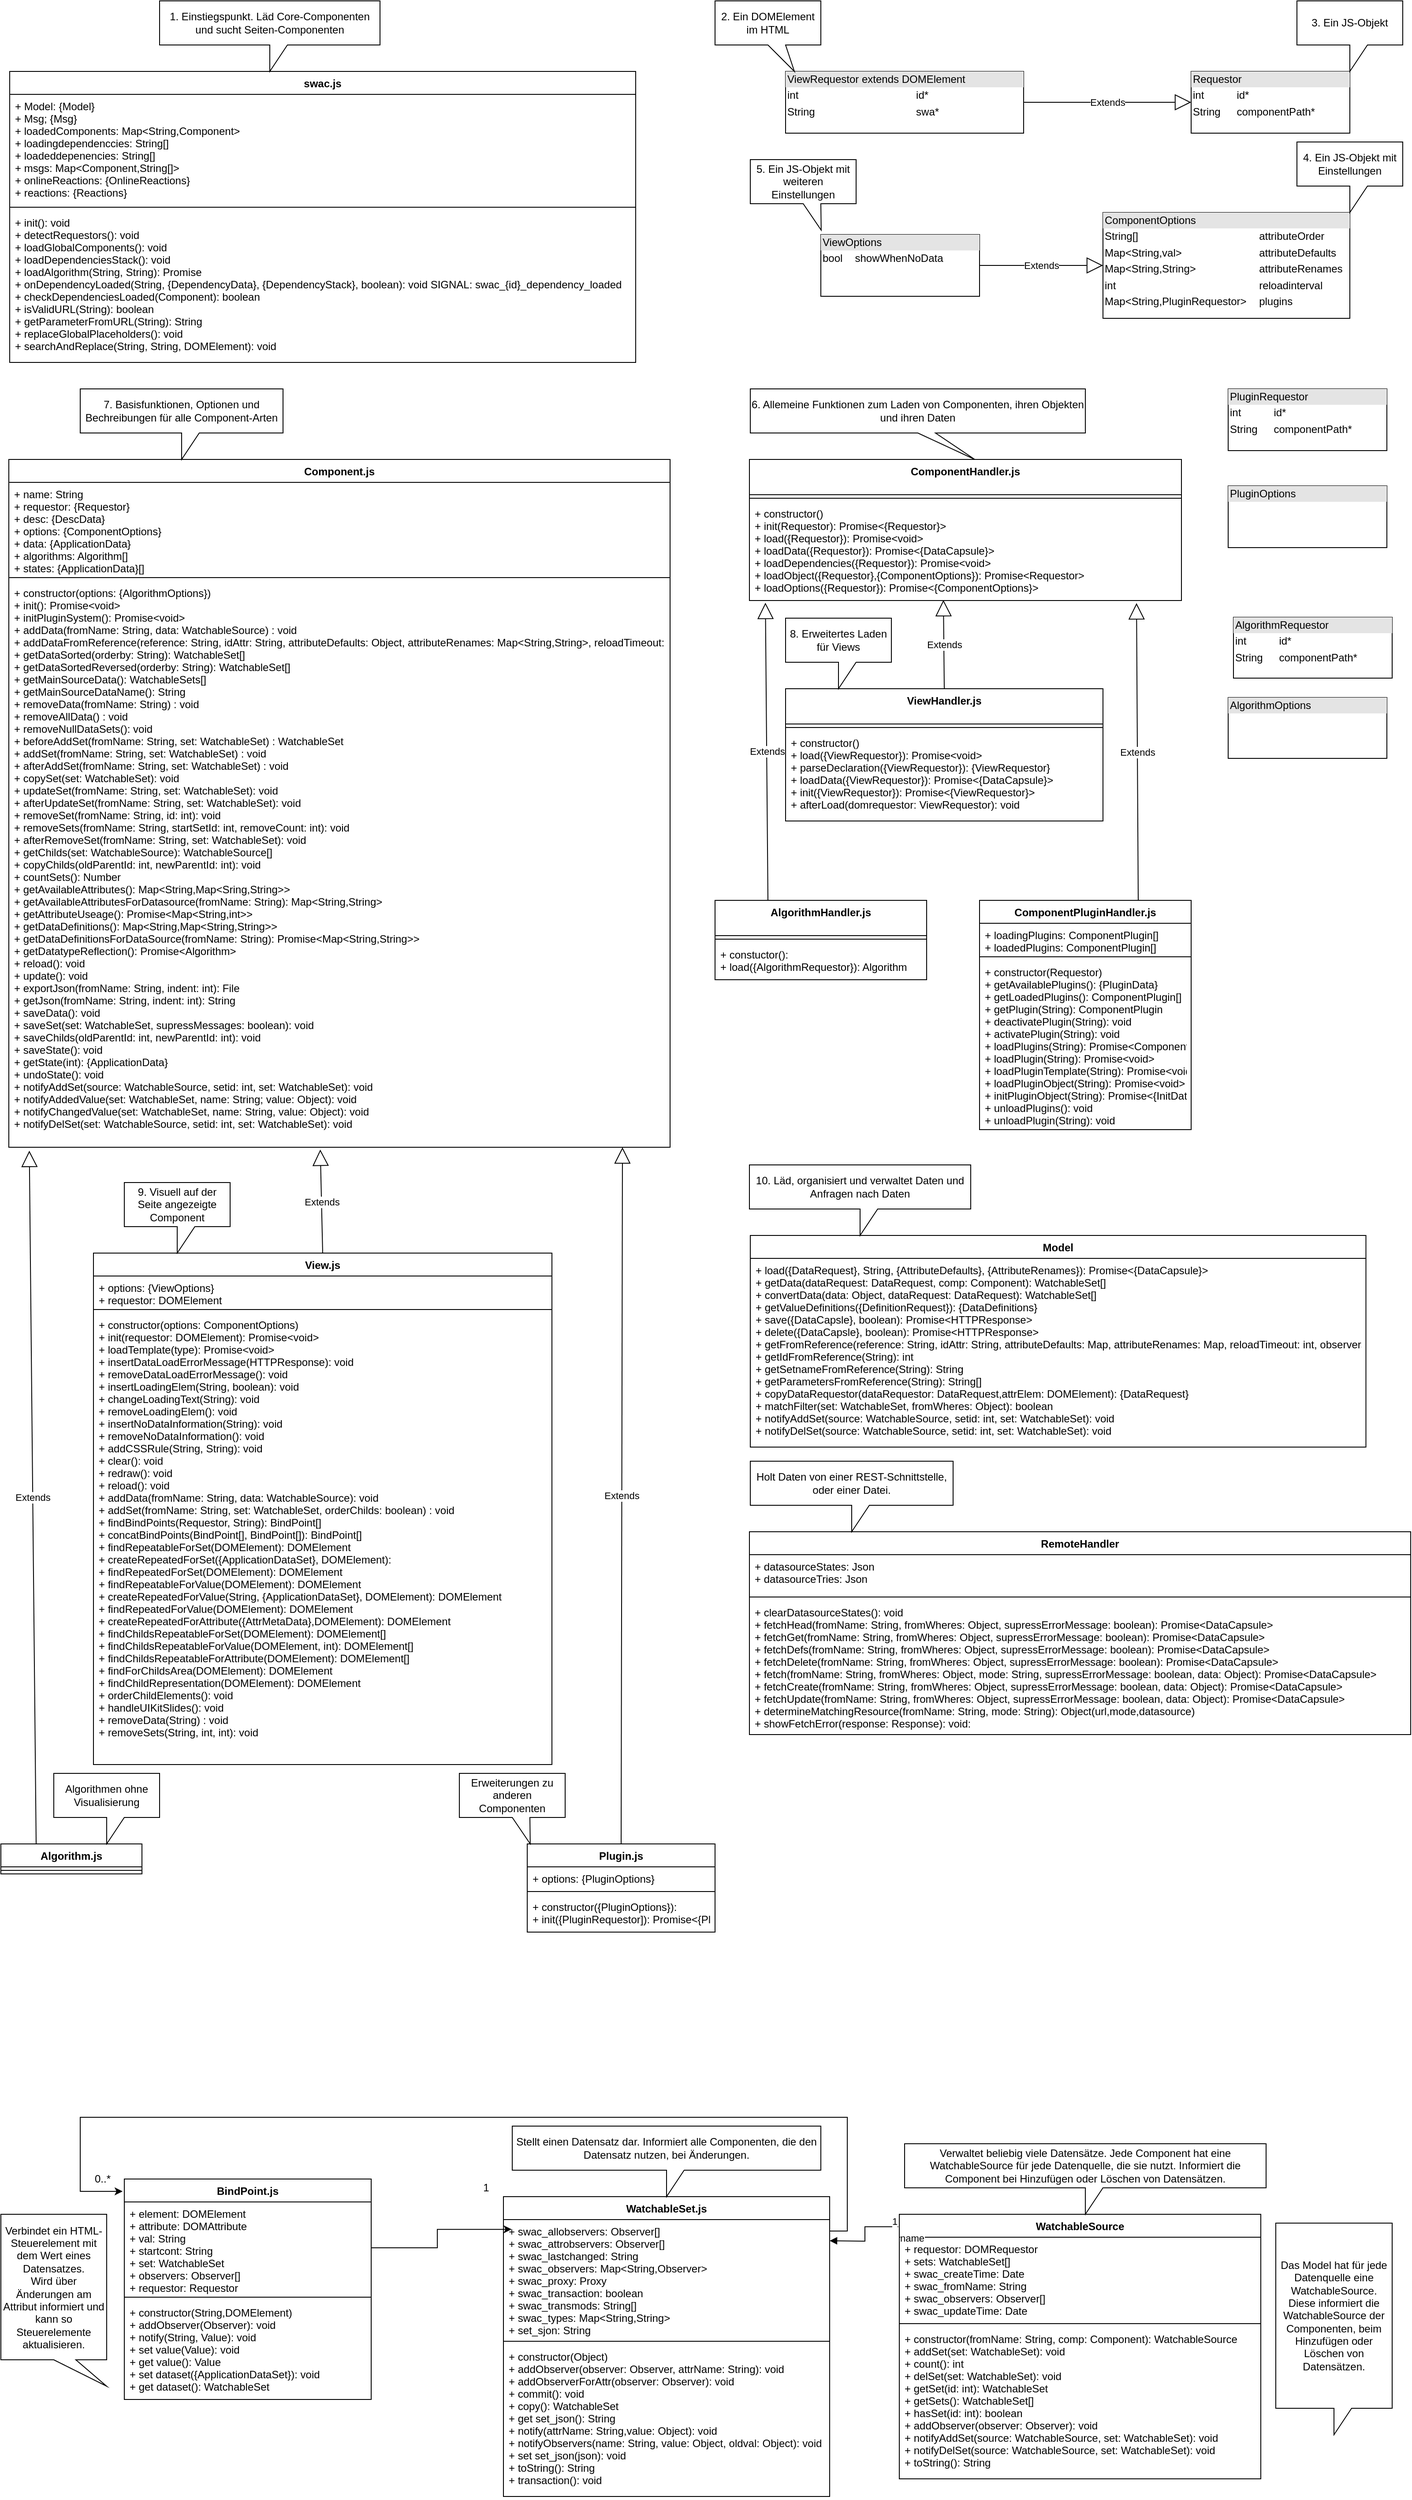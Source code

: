 <mxfile version="17.2.4" type="device" pages="8"><diagram id="C5RBs43oDa-KdzZeNtuy" name="Core"><mxGraphModel dx="1102" dy="3083" grid="1" gridSize="10" guides="1" tooltips="1" connect="1" arrows="1" fold="1" page="1" pageScale="1" pageWidth="827" pageHeight="1169" math="0" shadow="0"><root><mxCell id="WIyWlLk6GJQsqaUBKTNV-0"/><mxCell id="WIyWlLk6GJQsqaUBKTNV-1" parent="WIyWlLk6GJQsqaUBKTNV-0"/><mxCell id="5kVBoLztx_Y2YrKWSimZ-3" value="swac.js" style="swimlane;fontStyle=1;align=center;verticalAlign=top;childLayout=stackLayout;horizontal=1;startSize=26;horizontalStack=0;resizeParent=1;resizeParentMax=0;resizeLast=0;collapsible=1;marginBottom=0;" parent="WIyWlLk6GJQsqaUBKTNV-1" vertex="1"><mxGeometry x="40" y="-2240" width="710" height="330" as="geometry"/></mxCell><mxCell id="5kVBoLztx_Y2YrKWSimZ-4" value="+ Model: {Model}&#10;+ Msg; {Msg}&#10;+ loadedComponents: Map&lt;String,Component&gt;&#10;+ loadingdependenccies: String[]&#10;+ loadeddepenencies: String[]&#10;+ msgs: Map&lt;Component,String[]&gt;&#10;+ onlineReactions: {OnlineReactions}&#10;+ reactions: {Reactions}" style="text;strokeColor=none;fillColor=none;align=left;verticalAlign=top;spacingLeft=4;spacingRight=4;overflow=hidden;rotatable=0;points=[[0,0.5],[1,0.5]];portConstraint=eastwest;" parent="5kVBoLztx_Y2YrKWSimZ-3" vertex="1"><mxGeometry y="26" width="710" height="124" as="geometry"/></mxCell><mxCell id="5kVBoLztx_Y2YrKWSimZ-5" value="" style="line;strokeWidth=1;fillColor=none;align=left;verticalAlign=middle;spacingTop=-1;spacingLeft=3;spacingRight=3;rotatable=0;labelPosition=right;points=[];portConstraint=eastwest;" parent="5kVBoLztx_Y2YrKWSimZ-3" vertex="1"><mxGeometry y="150" width="710" height="8" as="geometry"/></mxCell><mxCell id="5kVBoLztx_Y2YrKWSimZ-6" value="+ init(): void&#10;+ detectRequestors(): void&#10;+ loadGlobalComponents(): void&#10;+ loadDependenciesStack(): void&#10;+ loadAlgorithm(String, String): Promise&#10;+ onDependencyLoaded(String, {DependencyData}, {DependencyStack}, boolean): void SIGNAL: swac_{id}_dependency_loaded&#10;+ checkDependenciesLoaded(Component): boolean&#10;+ isValidURL(String): boolean&#10;+ getParameterFromURL(String): String&#10;+ replaceGlobalPlaceholders(): void&#10;+ searchAndReplace(String, String, DOMElement): void" style="text;strokeColor=none;fillColor=none;align=left;verticalAlign=top;spacingLeft=4;spacingRight=4;overflow=hidden;rotatable=0;points=[[0,0.5],[1,0.5]];portConstraint=eastwest;" parent="5kVBoLztx_Y2YrKWSimZ-3" vertex="1"><mxGeometry y="158" width="710" height="172" as="geometry"/></mxCell><mxCell id="5kVBoLztx_Y2YrKWSimZ-7" value="View.js" style="swimlane;fontStyle=1;align=center;verticalAlign=top;childLayout=stackLayout;horizontal=1;startSize=26;horizontalStack=0;resizeParent=1;resizeParentMax=0;resizeLast=0;collapsible=1;marginBottom=0;" parent="WIyWlLk6GJQsqaUBKTNV-1" vertex="1"><mxGeometry x="135" y="-900" width="520" height="580" as="geometry"/></mxCell><mxCell id="5kVBoLztx_Y2YrKWSimZ-8" value="+ options: {ViewOptions}&#10;+ requestor: DOMElement" style="text;strokeColor=none;fillColor=none;align=left;verticalAlign=top;spacingLeft=4;spacingRight=4;overflow=hidden;rotatable=0;points=[[0,0.5],[1,0.5]];portConstraint=eastwest;" parent="5kVBoLztx_Y2YrKWSimZ-7" vertex="1"><mxGeometry y="26" width="520" height="34" as="geometry"/></mxCell><mxCell id="5kVBoLztx_Y2YrKWSimZ-9" value="" style="line;strokeWidth=1;fillColor=none;align=left;verticalAlign=middle;spacingTop=-1;spacingLeft=3;spacingRight=3;rotatable=0;labelPosition=right;points=[];portConstraint=eastwest;" parent="5kVBoLztx_Y2YrKWSimZ-7" vertex="1"><mxGeometry y="60" width="520" height="8" as="geometry"/></mxCell><mxCell id="5kVBoLztx_Y2YrKWSimZ-10" value="+ constructor(options: ComponentOptions)&#10;+ init(requestor: DOMElement): Promise&lt;void&gt;&#10;+ loadTemplate(type): Promise&lt;void&gt;&#10;+ insertDataLoadErrorMessage(HTTPResponse): void&#10;+ removeDataLoadErrorMessage(): void&#10;+ insertLoadingElem(String, boolean): void&#10;+ changeLoadingText(String): void&#10;+ removeLoadingElem(): void&#10;+ insertNoDataInformation(String): void&#10;+ removeNoDataInformation(): void&#10;+ addCSSRule(String, String): void&#10;+ clear(): void&#10;+ redraw(): void&#10;+ reload(): void&#10;+ addData(fromName: String, data: WatchableSource): void&#10;+ addSet(fromName: String, set: WatchableSet, orderChilds: boolean) : void&#10;+ findBindPoints(Requestor, String): BindPoint[]&#10;+ concatBindPoints(BindPoint[], BindPoint[]): BindPoint[]&#10;+ findRepeatableForSet(DOMElement): DOMElement&#10;+ createRepeatedForSet({ApplicationDataSet}, DOMElement): &#10;+ findRepeatedForSet(DOMElement): DOMElement&#10;+ findRepeatableForValue(DOMElement): DOMElement&#10;+ createRepeatedForValue(String, {ApplicationDataSet}, DOMElement): DOMElement&#10;+ findRepeatedForValue(DOMElement): DOMElement&#10;+ createRepeatedForAttribute({AttrMetaData},DOMElement): DOMElement&#10;+ findChildsRepeatableForSet(DOMElement): DOMElement[]&#10;+ findChildsRepeatableForValue(DOMElement, int): DOMElement[]&#10;+ findChildsRepeatableForAttribute(DOMElement): DOMElement[]&#10;+ findForChildsArea(DOMElement): DOMElement&#10;+ findChildRepresentation(DOMElement): DOMElement&#10;+ orderChildElements(): void&#10;+ handleUIKitSlides(): void&#10;+ removeData(String) : void&#10;+ removeSets(String, int, int): void" style="text;strokeColor=none;fillColor=none;align=left;verticalAlign=top;spacingLeft=4;spacingRight=4;overflow=hidden;rotatable=0;points=[[0,0.5],[1,0.5]];portConstraint=eastwest;" parent="5kVBoLztx_Y2YrKWSimZ-7" vertex="1"><mxGeometry y="68" width="520" height="512" as="geometry"/></mxCell><mxCell id="5kVBoLztx_Y2YrKWSimZ-15" value="Model" style="swimlane;fontStyle=1;align=center;verticalAlign=top;childLayout=stackLayout;horizontal=1;startSize=26;horizontalStack=0;resizeParent=1;resizeParentMax=0;resizeLast=0;collapsible=1;marginBottom=0;" parent="WIyWlLk6GJQsqaUBKTNV-1" vertex="1"><mxGeometry x="880" y="-920" width="698.25" height="240" as="geometry"/></mxCell><mxCell id="5kVBoLztx_Y2YrKWSimZ-18" value="+ load({DataRequest}, String, {AttributeDefaults}, {AttributeRenames}): Promise&lt;{DataCapsule}&gt;&#10;+ getData(dataRequest: DataRequest, comp: Component): WatchableSet[]&#10;+ convertData(data: Object, dataRequest: DataRequest): WatchableSet[]&#10;+ getValueDefinitions({DefinitionRequest}): {DataDefinitions}&#10;+ save({DataCapsle}, boolean): Promise&lt;HTTPResponse&gt;&#10;+ delete({DataCapsle}, boolean): Promise&lt;HTTPResponse&gt;&#10;+ getFromReference(reference: String, idAttr: String, attributeDefaults: Map, attributeRenames: Map, reloadTimeout: int, observers: DataObserver[], comp: Component): Promise&lt;{DataCapsule}&gt;&#10;+ getIdFromReference(String): int&#10;+ getSetnameFromReference(String): String&#10;+ getParametersFromReference(String): String[]&#10;+ copyDataRequestor(dataRequestor: DataRequest,attrElem: DOMElement): {DataRequest}&#10;+ matchFilter(set: WatchableSet, fromWheres: Object): boolean&#10;+ notifyAddSet(source: WatchableSource, setid: int, set: WatchableSet): void&#10;+ notifyDelSet(source: WatchableSource, setid: int, set: WatchableSet): void" style="text;strokeColor=none;fillColor=none;align=left;verticalAlign=top;spacingLeft=4;spacingRight=4;overflow=hidden;rotatable=0;points=[[0,0.5],[1,0.5]];portConstraint=eastwest;" parent="5kVBoLztx_Y2YrKWSimZ-15" vertex="1"><mxGeometry y="26" width="698.25" height="214" as="geometry"/></mxCell><mxCell id="5kVBoLztx_Y2YrKWSimZ-27" value="AlgorithmHandler.js" style="swimlane;fontStyle=1;align=center;verticalAlign=top;childLayout=stackLayout;horizontal=1;startSize=40;horizontalStack=0;resizeParent=1;resizeParentMax=0;resizeLast=0;collapsible=1;marginBottom=0;" parent="WIyWlLk6GJQsqaUBKTNV-1" vertex="1"><mxGeometry x="840" y="-1300" width="240" height="90" as="geometry"/></mxCell><mxCell id="5kVBoLztx_Y2YrKWSimZ-29" value="" style="line;strokeWidth=1;fillColor=none;align=left;verticalAlign=middle;spacingTop=-1;spacingLeft=3;spacingRight=3;rotatable=0;labelPosition=right;points=[];portConstraint=eastwest;" parent="5kVBoLztx_Y2YrKWSimZ-27" vertex="1"><mxGeometry y="40" width="240" height="8" as="geometry"/></mxCell><mxCell id="5kVBoLztx_Y2YrKWSimZ-30" value="+ constuctor():&#10;+ load({AlgorithmRequestor}): Algorithm" style="text;strokeColor=none;fillColor=none;align=left;verticalAlign=top;spacingLeft=4;spacingRight=4;overflow=hidden;rotatable=0;points=[[0,0.5],[1,0.5]];portConstraint=eastwest;" parent="5kVBoLztx_Y2YrKWSimZ-27" vertex="1"><mxGeometry y="48" width="240" height="42" as="geometry"/></mxCell><mxCell id="5kVBoLztx_Y2YrKWSimZ-31" value="BindPoint.js" style="swimlane;fontStyle=1;align=center;verticalAlign=top;childLayout=stackLayout;horizontal=1;startSize=26;horizontalStack=0;resizeParent=1;resizeParentMax=0;resizeLast=0;collapsible=1;marginBottom=0;" parent="WIyWlLk6GJQsqaUBKTNV-1" vertex="1"><mxGeometry x="170" y="150" width="280" height="250" as="geometry"/></mxCell><mxCell id="5kVBoLztx_Y2YrKWSimZ-32" value="+ element: DOMElement&#10;+ attribute: DOMAttribute&#10;+ val: String&#10;+ startcont: String&#10;+ set: WatchableSet&#10;+ observers: Observer[]&#10;+ requestor: Requestor" style="text;strokeColor=none;fillColor=none;align=left;verticalAlign=top;spacingLeft=4;spacingRight=4;overflow=hidden;rotatable=0;points=[[0,0.5],[1,0.5]];portConstraint=eastwest;" parent="5kVBoLztx_Y2YrKWSimZ-31" vertex="1"><mxGeometry y="26" width="280" height="104" as="geometry"/></mxCell><mxCell id="5kVBoLztx_Y2YrKWSimZ-33" value="" style="line;strokeWidth=1;fillColor=none;align=left;verticalAlign=middle;spacingTop=-1;spacingLeft=3;spacingRight=3;rotatable=0;labelPosition=right;points=[];portConstraint=eastwest;" parent="5kVBoLztx_Y2YrKWSimZ-31" vertex="1"><mxGeometry y="130" width="280" height="8" as="geometry"/></mxCell><mxCell id="5kVBoLztx_Y2YrKWSimZ-34" value="+ constructor(String,DOMElement)&#10;+ addObserver(Observer): void&#10;+ notify(String, Value): void&#10;+ set value(Value): void&#10;+ get value(): Value&#10;+ set dataset({ApplicationDataSet}): void&#10;+ get dataset(): WatchableSet" style="text;strokeColor=none;fillColor=none;align=left;verticalAlign=top;spacingLeft=4;spacingRight=4;overflow=hidden;rotatable=0;points=[[0,0.5],[1,0.5]];portConstraint=eastwest;" parent="5kVBoLztx_Y2YrKWSimZ-31" vertex="1"><mxGeometry y="138" width="280" height="112" as="geometry"/></mxCell><mxCell id="5kVBoLztx_Y2YrKWSimZ-53" value="Plugin.js" style="swimlane;fontStyle=1;align=center;verticalAlign=top;childLayout=stackLayout;horizontal=1;startSize=26;horizontalStack=0;resizeParent=1;resizeParentMax=0;resizeLast=0;collapsible=1;marginBottom=0;" parent="WIyWlLk6GJQsqaUBKTNV-1" vertex="1"><mxGeometry x="627" y="-230" width="213" height="100" as="geometry"/></mxCell><mxCell id="5kVBoLztx_Y2YrKWSimZ-54" value="+ options: {PluginOptions}" style="text;strokeColor=none;fillColor=none;align=left;verticalAlign=top;spacingLeft=4;spacingRight=4;overflow=hidden;rotatable=0;points=[[0,0.5],[1,0.5]];portConstraint=eastwest;" parent="5kVBoLztx_Y2YrKWSimZ-53" vertex="1"><mxGeometry y="26" width="213" height="24" as="geometry"/></mxCell><mxCell id="5kVBoLztx_Y2YrKWSimZ-55" value="" style="line;strokeWidth=1;fillColor=none;align=left;verticalAlign=middle;spacingTop=-1;spacingLeft=3;spacingRight=3;rotatable=0;labelPosition=right;points=[];portConstraint=eastwest;" parent="5kVBoLztx_Y2YrKWSimZ-53" vertex="1"><mxGeometry y="50" width="213" height="8" as="geometry"/></mxCell><mxCell id="5kVBoLztx_Y2YrKWSimZ-56" value="+ constructor({PluginOptions}):&#10;+ init({PluginRequestor]): Promise&lt;{PluginRequestor}&gt;" style="text;strokeColor=none;fillColor=none;align=left;verticalAlign=top;spacingLeft=4;spacingRight=4;overflow=hidden;rotatable=0;points=[[0,0.5],[1,0.5]];portConstraint=eastwest;" parent="5kVBoLztx_Y2YrKWSimZ-53" vertex="1"><mxGeometry y="58" width="213" height="42" as="geometry"/></mxCell><mxCell id="5kVBoLztx_Y2YrKWSimZ-57" value="ComponentPluginHandler.js" style="swimlane;fontStyle=1;align=center;verticalAlign=top;childLayout=stackLayout;horizontal=1;startSize=26;horizontalStack=0;resizeParent=1;resizeParentMax=0;resizeLast=0;collapsible=1;marginBottom=0;" parent="WIyWlLk6GJQsqaUBKTNV-1" vertex="1"><mxGeometry x="1140" y="-1300" width="240" height="260" as="geometry"/></mxCell><mxCell id="5kVBoLztx_Y2YrKWSimZ-58" value="+ loadingPlugins: ComponentPlugin[]&#10;+ loadedPlugins: ComponentPlugin[]" style="text;strokeColor=none;fillColor=none;align=left;verticalAlign=top;spacingLeft=4;spacingRight=4;overflow=hidden;rotatable=0;points=[[0,0.5],[1,0.5]];portConstraint=eastwest;" parent="5kVBoLztx_Y2YrKWSimZ-57" vertex="1"><mxGeometry y="26" width="240" height="34" as="geometry"/></mxCell><mxCell id="5kVBoLztx_Y2YrKWSimZ-59" value="" style="line;strokeWidth=1;fillColor=none;align=left;verticalAlign=middle;spacingTop=-1;spacingLeft=3;spacingRight=3;rotatable=0;labelPosition=right;points=[];portConstraint=eastwest;" parent="5kVBoLztx_Y2YrKWSimZ-57" vertex="1"><mxGeometry y="60" width="240" height="8" as="geometry"/></mxCell><mxCell id="5kVBoLztx_Y2YrKWSimZ-60" value="+ constructor(Requestor)&#10;+ getAvailablePlugins(): {PluginData}&#10;+ getLoadedPlugins(): ComponentPlugin[]&#10;+ getPlugin(String): ComponentPlugin&#10;+ deactivatePlugin(String): void&#10;+ activatePlugin(String): void&#10;+ loadPlugins(String): Promise&lt;ComponentPlugin[]&gt;&#10;+ loadPlugin(String): Promise&lt;void&gt;&#10;+ loadPluginTemplate(String): Promise&lt;void&gt;&#10;+ loadPluginObject(String): Promise&lt;void&gt;&#10;+ initPluginObject(String): Promise&lt;{InitData}&gt;&#10;+ unloadPlugins(): void&#10;+ unloadPlugin(String): void" style="text;strokeColor=none;fillColor=none;align=left;verticalAlign=top;spacingLeft=4;spacingRight=4;overflow=hidden;rotatable=0;points=[[0,0.5],[1,0.5]];portConstraint=eastwest;" parent="5kVBoLztx_Y2YrKWSimZ-57" vertex="1"><mxGeometry y="68" width="240" height="192" as="geometry"/></mxCell><mxCell id="5kVBoLztx_Y2YrKWSimZ-65" value="WatchableSet.js" style="swimlane;fontStyle=1;align=center;verticalAlign=top;childLayout=stackLayout;horizontal=1;startSize=26;horizontalStack=0;resizeParent=1;resizeParentMax=0;resizeLast=0;collapsible=1;marginBottom=0;" parent="WIyWlLk6GJQsqaUBKTNV-1" vertex="1"><mxGeometry x="600" y="170" width="370" height="340" as="geometry"/></mxCell><mxCell id="5kVBoLztx_Y2YrKWSimZ-66" value="+ swac_allobservers: Observer[]&#10;+ swac_attrobservers: Observer[]&#10;+ swac_lastchanged: String&#10;+ swac_observers: Map&lt;String,Observer&gt;&#10;+ swac_proxy: Proxy&#10;+ swac_transaction: boolean&#10;+ swac_transmods: String[]&#10;+ swac_types: Map&lt;String,String&gt;&#10;+ set_sjon: String&#10;" style="text;strokeColor=none;fillColor=none;align=left;verticalAlign=top;spacingLeft=4;spacingRight=4;overflow=hidden;rotatable=0;points=[[0,0.5],[1,0.5]];portConstraint=eastwest;" parent="5kVBoLztx_Y2YrKWSimZ-65" vertex="1"><mxGeometry y="26" width="370" height="134" as="geometry"/></mxCell><mxCell id="5kVBoLztx_Y2YrKWSimZ-67" value="" style="line;strokeWidth=1;fillColor=none;align=left;verticalAlign=middle;spacingTop=-1;spacingLeft=3;spacingRight=3;rotatable=0;labelPosition=right;points=[];portConstraint=eastwest;" parent="5kVBoLztx_Y2YrKWSimZ-65" vertex="1"><mxGeometry y="160" width="370" height="8" as="geometry"/></mxCell><mxCell id="5kVBoLztx_Y2YrKWSimZ-68" value="+ constructor(Object)&#10;+ addObserver(observer: Observer, attrName: String): void&#10;+ addObserverForAttr(observer: Observer): void&#10;+ commit(): void&#10;+ copy(): WatchableSet&#10;+ get set_json(): String&#10;+ notify(attrName: String,value: Object): void&#10;+ notifyObservers(name: String, value: Object, oldval: Object): void&#10;+ set set_json(json): void&#10;+ toString(): String&#10;+ transaction(): void" style="text;strokeColor=none;fillColor=none;align=left;verticalAlign=top;spacingLeft=4;spacingRight=4;overflow=hidden;rotatable=0;points=[[0,0.5],[1,0.5]];portConstraint=eastwest;" parent="5kVBoLztx_Y2YrKWSimZ-65" vertex="1"><mxGeometry y="168" width="370" height="172" as="geometry"/></mxCell><mxCell id="5kVBoLztx_Y2YrKWSimZ-77" style="edgeStyle=orthogonalEdgeStyle;rounded=0;orthogonalLoop=1;jettySize=auto;html=1;exitX=1;exitY=0.5;exitDx=0;exitDy=0;entryX=0.025;entryY=0.109;entryDx=0;entryDy=0;entryPerimeter=0;" parent="WIyWlLk6GJQsqaUBKTNV-1" source="5kVBoLztx_Y2YrKWSimZ-32" target="5kVBoLztx_Y2YrKWSimZ-65" edge="1"><mxGeometry relative="1" as="geometry"/></mxCell><mxCell id="5kVBoLztx_Y2YrKWSimZ-78" value="1" style="text;html=1;resizable=0;autosize=1;align=center;verticalAlign=middle;points=[];fillColor=none;strokeColor=none;rounded=0;" parent="WIyWlLk6GJQsqaUBKTNV-1" vertex="1"><mxGeometry x="570" y="150" width="20" height="20" as="geometry"/></mxCell><mxCell id="5kVBoLztx_Y2YrKWSimZ-82" style="edgeStyle=orthogonalEdgeStyle;rounded=0;orthogonalLoop=1;jettySize=auto;html=1;exitX=1;exitY=0.5;exitDx=0;exitDy=0;entryX=-0.007;entryY=0.056;entryDx=0;entryDy=0;entryPerimeter=0;" parent="WIyWlLk6GJQsqaUBKTNV-1" source="5kVBoLztx_Y2YrKWSimZ-66" target="5kVBoLztx_Y2YrKWSimZ-31" edge="1"><mxGeometry relative="1" as="geometry"><Array as="points"><mxPoint x="970" y="209"/><mxPoint x="990" y="209"/><mxPoint x="990" y="80"/><mxPoint x="120" y="80"/><mxPoint x="120" y="164"/></Array></mxGeometry></mxCell><mxCell id="5kVBoLztx_Y2YrKWSimZ-83" value="0..*" style="text;html=1;resizable=0;autosize=1;align=center;verticalAlign=middle;points=[];fillColor=none;strokeColor=none;rounded=0;" parent="WIyWlLk6GJQsqaUBKTNV-1" vertex="1"><mxGeometry x="130" y="140" width="30" height="20" as="geometry"/></mxCell><mxCell id="RQOPYiCJ_FlVioOQTLnW-0" value="&lt;div style=&quot;box-sizing: border-box ; width: 100% ; background: #e4e4e4 ; padding: 2px&quot;&gt;PluginRequestor&lt;/div&gt;&lt;table style=&quot;width: 100% ; font-size: 1em&quot; cellpadding=&quot;2&quot; cellspacing=&quot;0&quot;&gt;&lt;tbody&gt;&lt;tr&gt;&lt;td&gt;int&lt;/td&gt;&lt;td&gt;id*&lt;/td&gt;&lt;/tr&gt;&lt;tr&gt;&lt;td&gt;String&lt;/td&gt;&lt;td&gt;componentPath*&lt;/td&gt;&lt;/tr&gt;&lt;tr&gt;&lt;td&gt;&lt;/td&gt;&lt;td&gt;&lt;br&gt;&lt;/td&gt;&lt;/tr&gt;&lt;/tbody&gt;&lt;/table&gt;" style="verticalAlign=top;align=left;overflow=fill;html=1;" parent="WIyWlLk6GJQsqaUBKTNV-1" vertex="1"><mxGeometry x="1422" y="-1880" width="180" height="70" as="geometry"/></mxCell><mxCell id="RQOPYiCJ_FlVioOQTLnW-1" value="&lt;div style=&quot;box-sizing: border-box ; width: 100% ; background: #e4e4e4 ; padding: 2px&quot;&gt;Requestor&lt;/div&gt;&lt;table style=&quot;width: 100% ; font-size: 1em&quot; cellpadding=&quot;2&quot; cellspacing=&quot;0&quot;&gt;&lt;tbody&gt;&lt;tr&gt;&lt;td&gt;int&lt;/td&gt;&lt;td&gt;id*&lt;br&gt;&lt;/td&gt;&lt;/tr&gt;&lt;tr&gt;&lt;td&gt;String&lt;/td&gt;&lt;td&gt;componentPath*&lt;br&gt;&lt;/td&gt;&lt;/tr&gt;&lt;tr&gt;&lt;td&gt;&lt;/td&gt;&lt;td&gt;&lt;br&gt;&lt;/td&gt;&lt;/tr&gt;&lt;/tbody&gt;&lt;/table&gt;" style="verticalAlign=top;align=left;overflow=fill;html=1;" parent="WIyWlLk6GJQsqaUBKTNV-1" vertex="1"><mxGeometry x="1380" y="-2240" width="180" height="70" as="geometry"/></mxCell><mxCell id="RQOPYiCJ_FlVioOQTLnW-2" value="&lt;div style=&quot;box-sizing: border-box ; width: 100% ; background: #e4e4e4 ; padding: 2px&quot;&gt;AlgorithmRequestor&lt;/div&gt;&lt;table style=&quot;width: 100% ; font-size: 1em&quot; cellpadding=&quot;2&quot; cellspacing=&quot;0&quot;&gt;&lt;tbody&gt;&lt;tr&gt;&lt;td&gt;int&lt;/td&gt;&lt;td&gt;id*&lt;/td&gt;&lt;/tr&gt;&lt;tr&gt;&lt;td&gt;String&lt;/td&gt;&lt;td&gt;componentPath*&lt;/td&gt;&lt;/tr&gt;&lt;tr&gt;&lt;td&gt;&lt;/td&gt;&lt;td&gt;&lt;br&gt;&lt;/td&gt;&lt;/tr&gt;&lt;/tbody&gt;&lt;/table&gt;" style="verticalAlign=top;align=left;overflow=fill;html=1;" parent="WIyWlLk6GJQsqaUBKTNV-1" vertex="1"><mxGeometry x="1428" y="-1621" width="180" height="69" as="geometry"/></mxCell><mxCell id="fgxS2YNUucFRuQCLwLtN-0" value="RemoteHandler" style="swimlane;fontStyle=1;align=center;verticalAlign=top;childLayout=stackLayout;horizontal=1;startSize=26;horizontalStack=0;resizeParent=1;resizeParentMax=0;resizeLast=0;collapsible=1;marginBottom=0;" parent="WIyWlLk6GJQsqaUBKTNV-1" vertex="1"><mxGeometry x="879" y="-584" width="750" height="230" as="geometry"/></mxCell><mxCell id="fgxS2YNUucFRuQCLwLtN-1" value="+ datasourceStates: Json&#10;+ datasourceTries: Json" style="text;strokeColor=none;fillColor=none;align=left;verticalAlign=top;spacingLeft=4;spacingRight=4;overflow=hidden;rotatable=0;points=[[0,0.5],[1,0.5]];portConstraint=eastwest;" parent="fgxS2YNUucFRuQCLwLtN-0" vertex="1"><mxGeometry y="26" width="750" height="44" as="geometry"/></mxCell><mxCell id="fgxS2YNUucFRuQCLwLtN-2" value="" style="line;strokeWidth=1;fillColor=none;align=left;verticalAlign=middle;spacingTop=-1;spacingLeft=3;spacingRight=3;rotatable=0;labelPosition=right;points=[];portConstraint=eastwest;" parent="fgxS2YNUucFRuQCLwLtN-0" vertex="1"><mxGeometry y="70" width="750" height="8" as="geometry"/></mxCell><mxCell id="fgxS2YNUucFRuQCLwLtN-3" value="+ clearDatasourceStates(): void&#10;+ fetchHead(fromName: String, fromWheres: Object, supressErrorMessage: boolean): Promise&lt;DataCapsule&gt;&#10;+ fetchGet(fromName: String, fromWheres: Object, supressErrorMessage: boolean): Promise&lt;DataCapsule&gt;&#10;+ fetchDefs(fromName: String, fromWheres: Object, supressErrorMessage: boolean): Promise&lt;DataCapsule&gt;&#10;+ fetchDelete(fromName: String, fromWheres: Object, supressErrorMessage: boolean): Promise&lt;DataCapsule&gt;&#10;+ fetch(fromName: String, fromWheres: Object, mode: String, supressErrorMessage: boolean, data: Object): Promise&lt;DataCapsule&gt;&#10;+ fetchCreate(fromName: String, fromWheres: Object, supressErrorMessage: boolean, data: Object): Promise&lt;DataCapsule&gt;&#10;+ fetchUpdate(fromName: String, fromWheres: Object, supressErrorMessage: boolean, data: Object): Promise&lt;DataCapsule&gt;&#10;+ determineMatchingResource(fromName: String, mode: String): Object(url,mode,datasource)&#10;+ showFetchError(response: Response): void: " style="text;strokeColor=none;fillColor=none;align=left;verticalAlign=top;spacingLeft=4;spacingRight=4;overflow=hidden;rotatable=0;points=[[0,0.5],[1,0.5]];portConstraint=eastwest;" parent="fgxS2YNUucFRuQCLwLtN-0" vertex="1"><mxGeometry y="78" width="750" height="152" as="geometry"/></mxCell><mxCell id="fgxS2YNUucFRuQCLwLtN-4" value="Component.js" style="swimlane;fontStyle=1;align=center;verticalAlign=top;childLayout=stackLayout;horizontal=1;startSize=26;horizontalStack=0;resizeParent=1;resizeParentMax=0;resizeLast=0;collapsible=1;marginBottom=0;" parent="WIyWlLk6GJQsqaUBKTNV-1" vertex="1"><mxGeometry x="39" y="-1800" width="750" height="780" as="geometry"/></mxCell><mxCell id="fgxS2YNUucFRuQCLwLtN-5" value="+ name: String&#10;+ requestor: {Requestor}&#10;+ desc: {DescData}&#10;+ options: {ComponentOptions}&#10;+ data: {ApplicationData}&#10;+ algorithms: Algorithm[]&#10;+ states: {ApplicationData}[]" style="text;strokeColor=none;fillColor=none;align=left;verticalAlign=top;spacingLeft=4;spacingRight=4;overflow=hidden;rotatable=0;points=[[0,0.5],[1,0.5]];portConstraint=eastwest;" parent="fgxS2YNUucFRuQCLwLtN-4" vertex="1"><mxGeometry y="26" width="750" height="104" as="geometry"/></mxCell><mxCell id="fgxS2YNUucFRuQCLwLtN-6" value="" style="line;strokeWidth=1;fillColor=none;align=left;verticalAlign=middle;spacingTop=-1;spacingLeft=3;spacingRight=3;rotatable=0;labelPosition=right;points=[];portConstraint=eastwest;" parent="fgxS2YNUucFRuQCLwLtN-4" vertex="1"><mxGeometry y="130" width="750" height="8" as="geometry"/></mxCell><mxCell id="fgxS2YNUucFRuQCLwLtN-7" value="+ constructor(options: {AlgorithmOptions})&#10;+ init(): Promise&lt;void&gt;&#10;+ initPluginSystem(): Promise&lt;void&gt;&#10;+ addData(fromName: String, data: WatchableSource) : void&#10;+ addDataFromReference(reference: String, idAttr: String, attributeDefaults: Object, attributeRenames: Map&lt;String,String&gt;, reloadTimeout: int) : void&#10;+ getDataSorted(orderby: String): WatchableSet[]&#10;+ getDataSortedReversed(orderby: String): WatchableSet[]&#10;+ getMainSourceData(): WatchableSets[]&#10;+ getMainSourceDataName(): String&#10;+ removeData(fromName: String) : void&#10;+ removeAllData() : void&#10;+ removeNullDataSets(): void&#10;+ beforeAddSet(fromName: String, set: WatchableSet) : WatchableSet&#10;+ addSet(fromName: String, set: WatchableSet) : void&#10;+ afterAddSet(fromName: String, set: WatchableSet) : void&#10;+ copySet(set: WatchableSet): void&#10;+ updateSet(fromName: String, set: WatchableSet): void&#10;+ afterUpdateSet(fromName: String, set: WatchableSet): void&#10;+ removeSet(fromName: String, id: int): void&#10;+ removeSets(fromName: String, startSetId: int, removeCount: int): void&#10;+ afterRemoveSet(fromName: String, set: WatchableSet): void&#10;+ getChilds(set: WatchableSource): WatchableSource[]&#10;+ copyChilds(oldParentId: int, newParentId: int): void&#10;+ countSets(): Number&#10;+ getAvailableAttributes(): Map&lt;String,Map&lt;Sring,String&gt;&gt;&#10;+ getAvailableAttributesForDatasource(fromName: String): Map&lt;String,String&gt;&#10;+ getAttributeUseage(): Promise&lt;Map&lt;String,int&gt;&gt;&#10;+ getDataDefinitions(): Map&lt;String,Map&lt;String,String&gt;&gt;&#10;+ getDataDefinitionsForDataSource(fromName: String): Promise&lt;Map&lt;String,String&gt;&gt;&#10;+ getDatatypeReflection(): Promise&lt;Algorithm&gt;&#10;+ reload(): void&#10;+ update(): void&#10;+ exportJson(fromName: String, indent: int): File&#10;+ getJson(fromName: String, indent: int): String&#10;+ saveData(): void&#10;+ saveSet(set: WatchableSet, supressMessages: boolean): void&#10;+ saveChilds(oldParentId: int, newParentId: int): void&#10;+ saveState(): void&#10;+ getState(int): {ApplicationData}&#10;+ undoState(): void&#10;+ notifyAddSet(source: WatchableSource, setid: int, set: WatchableSet): void&#10;+ notifyAddedValue(set: WatchableSet, name: String; value: Object): void&#10;+ notifyChangedValue(set: WatchableSet, name: String, value: Object): void&#10;+ notifyDelSet(set: WatchableSource, setid: int, set: WatchableSet): void" style="text;strokeColor=none;fillColor=none;align=left;verticalAlign=top;spacingLeft=4;spacingRight=4;overflow=hidden;rotatable=0;points=[[0,0.5],[1,0.5]];portConstraint=eastwest;" parent="fgxS2YNUucFRuQCLwLtN-4" vertex="1"><mxGeometry y="138" width="750" height="642" as="geometry"/></mxCell><mxCell id="fgxS2YNUucFRuQCLwLtN-8" value="Extends" style="endArrow=block;endSize=16;endFill=0;html=1;exitX=0.5;exitY=0;exitDx=0;exitDy=0;entryX=0.471;entryY=1.004;entryDx=0;entryDy=0;entryPerimeter=0;" parent="WIyWlLk6GJQsqaUBKTNV-1" source="5kVBoLztx_Y2YrKWSimZ-7" target="fgxS2YNUucFRuQCLwLtN-7" edge="1"><mxGeometry width="160" relative="1" as="geometry"><mxPoint x="500" y="140" as="sourcePoint"/><mxPoint x="653.604" y="140.612" as="targetPoint"/></mxGeometry></mxCell><mxCell id="fgxS2YNUucFRuQCLwLtN-9" value="Algorithm.js" style="swimlane;fontStyle=1;align=center;verticalAlign=top;childLayout=stackLayout;horizontal=1;startSize=26;horizontalStack=0;resizeParent=1;resizeParentMax=0;resizeLast=0;collapsible=1;marginBottom=0;" parent="WIyWlLk6GJQsqaUBKTNV-1" vertex="1"><mxGeometry x="30" y="-230" width="160" height="34" as="geometry"/></mxCell><mxCell id="fgxS2YNUucFRuQCLwLtN-11" value="" style="line;strokeWidth=1;fillColor=none;align=left;verticalAlign=middle;spacingTop=-1;spacingLeft=3;spacingRight=3;rotatable=0;labelPosition=right;points=[];portConstraint=eastwest;" parent="fgxS2YNUucFRuQCLwLtN-9" vertex="1"><mxGeometry y="26" width="160" height="8" as="geometry"/></mxCell><mxCell id="fgxS2YNUucFRuQCLwLtN-14" value="Extends" style="endArrow=block;endSize=16;endFill=0;html=1;exitX=0.25;exitY=0;exitDx=0;exitDy=0;entryX=0.031;entryY=1.006;entryDx=0;entryDy=0;entryPerimeter=0;" parent="WIyWlLk6GJQsqaUBKTNV-1" source="fgxS2YNUucFRuQCLwLtN-9" target="fgxS2YNUucFRuQCLwLtN-7" edge="1"><mxGeometry width="160" relative="1" as="geometry"><mxPoint x="-110" y="4020" as="sourcePoint"/><mxPoint x="50" y="4020" as="targetPoint"/></mxGeometry></mxCell><mxCell id="4FN3Y9ldh9GaHDG0I8DQ-0" value="ComponentHandler.js" style="swimlane;fontStyle=1;align=center;verticalAlign=top;childLayout=stackLayout;horizontal=1;startSize=40;horizontalStack=0;resizeParent=1;resizeParentMax=0;resizeLast=0;collapsible=1;marginBottom=0;" parent="WIyWlLk6GJQsqaUBKTNV-1" vertex="1"><mxGeometry x="879" y="-1800" width="490" height="160" as="geometry"/></mxCell><mxCell id="4FN3Y9ldh9GaHDG0I8DQ-2" value="" style="line;strokeWidth=1;fillColor=none;align=left;verticalAlign=middle;spacingTop=-1;spacingLeft=3;spacingRight=3;rotatable=0;labelPosition=right;points=[];portConstraint=eastwest;" parent="4FN3Y9ldh9GaHDG0I8DQ-0" vertex="1"><mxGeometry y="40" width="490" height="8" as="geometry"/></mxCell><mxCell id="4FN3Y9ldh9GaHDG0I8DQ-3" value="+ constructor()&#10;+ init(Requestor): Promise&lt;{Requestor}&gt;&#10;+ load({Requestor}): Promise&lt;void&gt;&#10;+ loadData({Requestor}): Promise&lt;{DataCapsule}&gt;&#10;+ loadDependencies({Requestor}): Promise&lt;void&gt;&#10;+ loadObject({Requestor},{ComponentOptions}): Promise&lt;Requestor&gt;&#10;+ loadOptions({Requestor}): Promise&lt;{ComponentOptions}&gt;" style="text;strokeColor=none;fillColor=none;align=left;verticalAlign=top;spacingLeft=4;spacingRight=4;overflow=hidden;rotatable=0;points=[[0,0.5],[1,0.5]];portConstraint=eastwest;" parent="4FN3Y9ldh9GaHDG0I8DQ-0" vertex="1"><mxGeometry y="48" width="490" height="112" as="geometry"/></mxCell><mxCell id="4FN3Y9ldh9GaHDG0I8DQ-4" value="&lt;div style=&quot;box-sizing: border-box ; width: 100% ; background: #e4e4e4 ; padding: 2px&quot;&gt;ViewOptions&lt;/div&gt;&lt;table style=&quot;width: 100% ; font-size: 1em&quot; cellpadding=&quot;2&quot; cellspacing=&quot;0&quot;&gt;&lt;tbody&gt;&lt;tr&gt;&lt;td&gt;bool&lt;/td&gt;&lt;td&gt;showWhenNoData&lt;br&gt;&lt;/td&gt;&lt;/tr&gt;&lt;tr&gt;&lt;td&gt;&lt;br&gt;&lt;/td&gt;&lt;td&gt;&lt;br&gt;&lt;/td&gt;&lt;/tr&gt;&lt;tr&gt;&lt;td&gt;&lt;/td&gt;&lt;td&gt;&lt;br&gt;&lt;/td&gt;&lt;/tr&gt;&lt;/tbody&gt;&lt;/table&gt;" style="verticalAlign=top;align=left;overflow=fill;html=1;" parent="WIyWlLk6GJQsqaUBKTNV-1" vertex="1"><mxGeometry x="960" y="-2055" width="180" height="70" as="geometry"/></mxCell><mxCell id="4FN3Y9ldh9GaHDG0I8DQ-5" value="&lt;div style=&quot;box-sizing: border-box ; width: 100% ; background: #e4e4e4 ; padding: 2px&quot;&gt;ComponentOptions&lt;/div&gt;&lt;table style=&quot;width: 100% ; font-size: 1em&quot; cellpadding=&quot;2&quot; cellspacing=&quot;0&quot;&gt;&lt;tbody&gt;&lt;tr&gt;&lt;td&gt;String[]&lt;/td&gt;&lt;td&gt;attributeOrder&lt;br&gt;&lt;/td&gt;&lt;/tr&gt;&lt;tr&gt;&lt;td&gt;Map&amp;lt;String,val&amp;gt;&lt;/td&gt;&lt;td&gt;attributeDefaults&lt;br&gt;&lt;/td&gt;&lt;/tr&gt;&lt;tr&gt;&lt;td&gt;Map&amp;lt;String,String&amp;gt;&lt;/td&gt;&lt;td&gt;attributeRenames&lt;br&gt;&lt;/td&gt;&lt;/tr&gt;&lt;tr&gt;&lt;td&gt;int&lt;/td&gt;&lt;td&gt;reloadinterval&lt;br&gt;&lt;/td&gt;&lt;/tr&gt;&lt;tr&gt;&lt;td&gt;Map&amp;lt;String,PluginRequestor&amp;gt;&lt;/td&gt;&lt;td&gt;plugins&lt;br&gt;&lt;/td&gt;&lt;/tr&gt;&lt;tr&gt;&lt;td&gt;&lt;br&gt;&lt;/td&gt;&lt;td&gt;&lt;br&gt;&lt;/td&gt;&lt;/tr&gt;&lt;tr&gt;&lt;td&gt;&lt;/td&gt;&lt;td&gt;&lt;br&gt;&lt;/td&gt;&lt;/tr&gt;&lt;/tbody&gt;&lt;/table&gt;" style="verticalAlign=top;align=left;overflow=fill;html=1;" parent="WIyWlLk6GJQsqaUBKTNV-1" vertex="1"><mxGeometry x="1280" y="-2080" width="280" height="120" as="geometry"/></mxCell><mxCell id="5kVBoLztx_Y2YrKWSimZ-11" value="ViewHandler.js" style="swimlane;fontStyle=1;align=center;verticalAlign=top;childLayout=stackLayout;horizontal=1;startSize=40;horizontalStack=0;resizeParent=1;resizeParentMax=0;resizeLast=0;collapsible=1;marginBottom=0;" parent="WIyWlLk6GJQsqaUBKTNV-1" vertex="1"><mxGeometry x="920" y="-1540" width="360" height="150" as="geometry"/></mxCell><mxCell id="5kVBoLztx_Y2YrKWSimZ-13" value="" style="line;strokeWidth=1;fillColor=none;align=left;verticalAlign=middle;spacingTop=-1;spacingLeft=3;spacingRight=3;rotatable=0;labelPosition=right;points=[];portConstraint=eastwest;" parent="5kVBoLztx_Y2YrKWSimZ-11" vertex="1"><mxGeometry y="40" width="360" height="8" as="geometry"/></mxCell><mxCell id="5kVBoLztx_Y2YrKWSimZ-14" value="+ constructor()&#10;+ load({ViewRequestor}): Promise&lt;void&gt;&#10;+ parseDeclaration({ViewRequestor}): {ViewRequestor}&#10;+ loadData({ViewRequestor}): Promise&lt;{DataCapsule}&gt;&#10;+ init({ViewRequestor}): Promise&lt;{ViewRequestor}&gt;&#10;+ afterLoad(domrequestor: ViewRequestor): void" style="text;strokeColor=none;fillColor=none;align=left;verticalAlign=top;spacingLeft=4;spacingRight=4;overflow=hidden;rotatable=0;points=[[0,0.5],[1,0.5]];portConstraint=eastwest;" parent="5kVBoLztx_Y2YrKWSimZ-11" vertex="1"><mxGeometry y="48" width="360" height="102" as="geometry"/></mxCell><mxCell id="4FN3Y9ldh9GaHDG0I8DQ-7" value="Extends" style="endArrow=block;endSize=16;endFill=0;html=1;exitX=0.5;exitY=0;exitDx=0;exitDy=0;entryX=0.449;entryY=0.994;entryDx=0;entryDy=0;entryPerimeter=0;" parent="WIyWlLk6GJQsqaUBKTNV-1" source="5kVBoLztx_Y2YrKWSimZ-11" target="4FN3Y9ldh9GaHDG0I8DQ-3" edge="1"><mxGeometry width="160" relative="1" as="geometry"><mxPoint x="930" y="-220" as="sourcePoint"/><mxPoint x="1090" y="-220" as="targetPoint"/></mxGeometry></mxCell><mxCell id="4FN3Y9ldh9GaHDG0I8DQ-8" value="&lt;div style=&quot;box-sizing: border-box ; width: 100% ; background: #e4e4e4 ; padding: 2px&quot;&gt;ViewRequestor extends DOMElement&lt;/div&gt;&lt;table style=&quot;width: 100% ; font-size: 1em&quot; cellpadding=&quot;2&quot; cellspacing=&quot;0&quot;&gt;&lt;tbody&gt;&lt;tr&gt;&lt;td&gt;int&lt;/td&gt;&lt;td&gt;id*&lt;br&gt;&lt;/td&gt;&lt;/tr&gt;&lt;tr&gt;&lt;td&gt;String&lt;/td&gt;&lt;td&gt;swa*&lt;/td&gt;&lt;/tr&gt;&lt;tr&gt;&lt;td&gt;&lt;/td&gt;&lt;td&gt;&lt;br&gt;&lt;/td&gt;&lt;/tr&gt;&lt;/tbody&gt;&lt;/table&gt;" style="verticalAlign=top;align=left;overflow=fill;html=1;" parent="WIyWlLk6GJQsqaUBKTNV-1" vertex="1"><mxGeometry x="920" y="-2240" width="270" height="70" as="geometry"/></mxCell><mxCell id="4FN3Y9ldh9GaHDG0I8DQ-9" value="Extends" style="endArrow=block;endSize=16;endFill=0;html=1;exitX=0.5;exitY=0;exitDx=0;exitDy=0;entryX=0.928;entryY=1;entryDx=0;entryDy=0;entryPerimeter=0;" parent="WIyWlLk6GJQsqaUBKTNV-1" source="5kVBoLztx_Y2YrKWSimZ-53" target="fgxS2YNUucFRuQCLwLtN-7" edge="1"><mxGeometry width="160" relative="1" as="geometry"><mxPoint x="420" y="450" as="sourcePoint"/><mxPoint x="580" y="450" as="targetPoint"/></mxGeometry></mxCell><mxCell id="4FN3Y9ldh9GaHDG0I8DQ-10" value="Extends" style="endArrow=block;endSize=16;endFill=0;html=1;exitX=0.75;exitY=0;exitDx=0;exitDy=0;entryX=0.896;entryY=1.026;entryDx=0;entryDy=0;entryPerimeter=0;" parent="WIyWlLk6GJQsqaUBKTNV-1" source="5kVBoLztx_Y2YrKWSimZ-57" target="4FN3Y9ldh9GaHDG0I8DQ-3" edge="1"><mxGeometry width="160" relative="1" as="geometry"><mxPoint x="980" y="60" as="sourcePoint"/><mxPoint x="1140" y="60" as="targetPoint"/></mxGeometry></mxCell><mxCell id="4FN3Y9ldh9GaHDG0I8DQ-11" value="&lt;div style=&quot;box-sizing: border-box ; width: 100% ; background: #e4e4e4 ; padding: 2px&quot;&gt;PluginOptions&lt;/div&gt;&lt;table style=&quot;width: 100% ; font-size: 1em&quot; cellpadding=&quot;2&quot; cellspacing=&quot;0&quot;&gt;&lt;tbody&gt;&lt;tr&gt;&lt;td&gt;&lt;br&gt;&lt;/td&gt;&lt;td&gt;&lt;br&gt;&lt;/td&gt;&lt;/tr&gt;&lt;tr&gt;&lt;td&gt;&lt;br&gt;&lt;/td&gt;&lt;td&gt;&lt;br&gt;&lt;/td&gt;&lt;/tr&gt;&lt;tr&gt;&lt;td&gt;&lt;/td&gt;&lt;td&gt;&lt;br&gt;&lt;/td&gt;&lt;/tr&gt;&lt;/tbody&gt;&lt;/table&gt;" style="verticalAlign=top;align=left;overflow=fill;html=1;" parent="WIyWlLk6GJQsqaUBKTNV-1" vertex="1"><mxGeometry x="1422" y="-1770" width="180" height="70" as="geometry"/></mxCell><mxCell id="4FN3Y9ldh9GaHDG0I8DQ-13" value="Extends" style="endArrow=block;endSize=16;endFill=0;html=1;exitX=0.25;exitY=0;exitDx=0;exitDy=0;entryX=0.037;entryY=1.022;entryDx=0;entryDy=0;entryPerimeter=0;" parent="WIyWlLk6GJQsqaUBKTNV-1" source="5kVBoLztx_Y2YrKWSimZ-27" target="4FN3Y9ldh9GaHDG0I8DQ-3" edge="1"><mxGeometry width="160" relative="1" as="geometry"><mxPoint x="1310" y="470" as="sourcePoint"/><mxPoint x="1470" y="470" as="targetPoint"/></mxGeometry></mxCell><mxCell id="4FN3Y9ldh9GaHDG0I8DQ-14" value="&lt;div style=&quot;box-sizing: border-box ; width: 100% ; background: #e4e4e4 ; padding: 2px&quot;&gt;AlgorithmOptions&lt;/div&gt;&lt;table style=&quot;width: 100% ; font-size: 1em&quot; cellpadding=&quot;2&quot; cellspacing=&quot;0&quot;&gt;&lt;tbody&gt;&lt;tr&gt;&lt;td&gt;&lt;br&gt;&lt;/td&gt;&lt;td&gt;&lt;br&gt;&lt;/td&gt;&lt;/tr&gt;&lt;tr&gt;&lt;td&gt;&lt;br&gt;&lt;/td&gt;&lt;td&gt;&lt;br&gt;&lt;/td&gt;&lt;/tr&gt;&lt;tr&gt;&lt;td&gt;&lt;/td&gt;&lt;td&gt;&lt;br&gt;&lt;/td&gt;&lt;/tr&gt;&lt;/tbody&gt;&lt;/table&gt;" style="verticalAlign=top;align=left;overflow=fill;html=1;" parent="WIyWlLk6GJQsqaUBKTNV-1" vertex="1"><mxGeometry x="1422" y="-1530" width="180" height="69" as="geometry"/></mxCell><mxCell id="OUZMjbSJ3iFSL3kty2-1-4" value="WatchableSource" style="swimlane;fontStyle=1;align=center;verticalAlign=top;childLayout=stackLayout;horizontal=1;startSize=26;horizontalStack=0;resizeParent=1;resizeParentMax=0;resizeLast=0;collapsible=1;marginBottom=0;" parent="WIyWlLk6GJQsqaUBKTNV-1" vertex="1"><mxGeometry x="1049" y="190" width="410" height="300" as="geometry"/></mxCell><mxCell id="OUZMjbSJ3iFSL3kty2-1-5" value="+ requestor: DOMRequestor&#10;+ sets: WatchableSet[]&#10;+ swac_createTime: Date&#10;+ swac_fromName: String&#10;+ swac_observers: Observer[]&#10;+ swac_updateTime: Date" style="text;strokeColor=none;fillColor=none;align=left;verticalAlign=top;spacingLeft=4;spacingRight=4;overflow=hidden;rotatable=0;points=[[0,0.5],[1,0.5]];portConstraint=eastwest;" parent="OUZMjbSJ3iFSL3kty2-1-4" vertex="1"><mxGeometry y="26" width="410" height="94" as="geometry"/></mxCell><mxCell id="OUZMjbSJ3iFSL3kty2-1-6" value="" style="line;strokeWidth=1;fillColor=none;align=left;verticalAlign=middle;spacingTop=-1;spacingLeft=3;spacingRight=3;rotatable=0;labelPosition=right;points=[];portConstraint=eastwest;" parent="OUZMjbSJ3iFSL3kty2-1-4" vertex="1"><mxGeometry y="120" width="410" height="8" as="geometry"/></mxCell><mxCell id="OUZMjbSJ3iFSL3kty2-1-7" value="+ constructor(fromName: String, comp: Component): WatchableSource&#10;+ addSet(set: WatchableSet): void&#10;+ count(): int&#10;+ delSet(set: WatchableSet): void&#10;+ getSet(id: int): WatchableSet&#10;+ getSets(): WatchableSet[]&#10;+ hasSet(id: int): boolean&#10;+ addObserver(observer: Observer): void&#10;+ notifyAddSet(source: WatchableSource, set: WatchableSet): void&#10;+ notifyDelSet(source: WatchableSource, set: WatchableSet): void&#10;+ toString(): String" style="text;strokeColor=none;fillColor=none;align=left;verticalAlign=top;spacingLeft=4;spacingRight=4;overflow=hidden;rotatable=0;points=[[0,0.5],[1,0.5]];portConstraint=eastwest;" parent="OUZMjbSJ3iFSL3kty2-1-4" vertex="1"><mxGeometry y="128" width="410" height="172" as="geometry"/></mxCell><mxCell id="IVHOcetoMrqOLiZhTd61-0" value="name" style="endArrow=block;endFill=1;html=1;edgeStyle=orthogonalEdgeStyle;align=left;verticalAlign=top;rounded=0;fontColor=default;exitX=-0.003;exitY=0.047;exitDx=0;exitDy=0;exitPerimeter=0;" edge="1" parent="WIyWlLk6GJQsqaUBKTNV-1" source="OUZMjbSJ3iFSL3kty2-1-4"><mxGeometry x="-1" relative="1" as="geometry"><mxPoint x="1040" y="240" as="sourcePoint"/><mxPoint x="970" y="220" as="targetPoint"/></mxGeometry></mxCell><mxCell id="IVHOcetoMrqOLiZhTd61-1" value="1" style="edgeLabel;resizable=0;html=1;align=left;verticalAlign=bottom;fontColor=default;strokeColor=#000000;" connectable="0" vertex="1" parent="IVHOcetoMrqOLiZhTd61-0"><mxGeometry x="-1" relative="1" as="geometry"><mxPoint x="-9" y="2" as="offset"/></mxGeometry></mxCell><mxCell id="IVHOcetoMrqOLiZhTd61-2" value="2. Ein DOMElement im HTML" style="shape=callout;whiteSpace=wrap;html=1;perimeter=calloutPerimeter;fontColor=default;strokeColor=#000000;position2=0.75;" vertex="1" parent="WIyWlLk6GJQsqaUBKTNV-1"><mxGeometry x="840" y="-2320" width="120" height="80" as="geometry"/></mxCell><mxCell id="IVHOcetoMrqOLiZhTd61-3" value="3. Ein JS-Objekt" style="shape=callout;whiteSpace=wrap;html=1;perimeter=calloutPerimeter;fontColor=default;strokeColor=#000000;" vertex="1" parent="WIyWlLk6GJQsqaUBKTNV-1"><mxGeometry x="1500" y="-2320" width="120" height="80" as="geometry"/></mxCell><mxCell id="IVHOcetoMrqOLiZhTd61-4" value="Extends" style="endArrow=block;endSize=16;endFill=0;html=1;rounded=0;fontColor=default;exitX=1;exitY=0.5;exitDx=0;exitDy=0;entryX=0;entryY=0.5;entryDx=0;entryDy=0;" edge="1" parent="WIyWlLk6GJQsqaUBKTNV-1" source="4FN3Y9ldh9GaHDG0I8DQ-8" target="RQOPYiCJ_FlVioOQTLnW-1"><mxGeometry width="160" relative="1" as="geometry"><mxPoint x="1270" y="-2140" as="sourcePoint"/><mxPoint x="1430" y="-2140" as="targetPoint"/></mxGeometry></mxCell><mxCell id="IVHOcetoMrqOLiZhTd61-5" value="Extends" style="endArrow=block;endSize=16;endFill=0;html=1;rounded=0;fontColor=default;exitX=1;exitY=0.5;exitDx=0;exitDy=0;entryX=0;entryY=0.5;entryDx=0;entryDy=0;" edge="1" parent="WIyWlLk6GJQsqaUBKTNV-1" source="4FN3Y9ldh9GaHDG0I8DQ-4" target="4FN3Y9ldh9GaHDG0I8DQ-5"><mxGeometry width="160" relative="1" as="geometry"><mxPoint x="1270" y="-2140" as="sourcePoint"/><mxPoint x="1430" y="-2140" as="targetPoint"/></mxGeometry></mxCell><mxCell id="IVHOcetoMrqOLiZhTd61-6" value="4. Ein JS-Objekt mit Einstellungen" style="shape=callout;whiteSpace=wrap;html=1;perimeter=calloutPerimeter;fontColor=default;strokeColor=#000000;" vertex="1" parent="WIyWlLk6GJQsqaUBKTNV-1"><mxGeometry x="1500" y="-2160" width="120" height="80" as="geometry"/></mxCell><mxCell id="IVHOcetoMrqOLiZhTd61-7" value="5. Ein JS-Objekt mit weiteren Einstellungen" style="shape=callout;whiteSpace=wrap;html=1;perimeter=calloutPerimeter;fontColor=default;strokeColor=#000000;position2=0.67;" vertex="1" parent="WIyWlLk6GJQsqaUBKTNV-1"><mxGeometry x="880" y="-2140" width="120" height="80" as="geometry"/></mxCell><mxCell id="IVHOcetoMrqOLiZhTd61-8" value="1. Einstiegspunkt. Läd Core-Componenten und sucht Seiten-Componenten" style="shape=callout;whiteSpace=wrap;html=1;perimeter=calloutPerimeter;fontColor=default;strokeColor=#000000;" vertex="1" parent="WIyWlLk6GJQsqaUBKTNV-1"><mxGeometry x="210" y="-2320" width="250" height="80" as="geometry"/></mxCell><mxCell id="IVHOcetoMrqOLiZhTd61-9" value="7. Basisfunktionen, Optionen und Bechreibungen für alle Component-Arten" style="shape=callout;whiteSpace=wrap;html=1;perimeter=calloutPerimeter;fontColor=default;strokeColor=#000000;" vertex="1" parent="WIyWlLk6GJQsqaUBKTNV-1"><mxGeometry x="120" y="-1880" width="230" height="80" as="geometry"/></mxCell><mxCell id="IVHOcetoMrqOLiZhTd61-10" value="9. Visuell auf der Seite angezeigte Component" style="shape=callout;whiteSpace=wrap;html=1;perimeter=calloutPerimeter;fontColor=default;strokeColor=#000000;" vertex="1" parent="WIyWlLk6GJQsqaUBKTNV-1"><mxGeometry x="170" y="-980" width="120" height="80" as="geometry"/></mxCell><mxCell id="IVHOcetoMrqOLiZhTd61-11" value="Algorithmen ohne Visualisierung" style="shape=callout;whiteSpace=wrap;html=1;perimeter=calloutPerimeter;fontColor=default;strokeColor=#000000;" vertex="1" parent="WIyWlLk6GJQsqaUBKTNV-1"><mxGeometry x="90" y="-310" width="120" height="80" as="geometry"/></mxCell><mxCell id="IVHOcetoMrqOLiZhTd61-12" value="Erweiterungen zu anderen Componenten" style="shape=callout;whiteSpace=wrap;html=1;perimeter=calloutPerimeter;fontColor=default;strokeColor=#000000;position2=0.67;" vertex="1" parent="WIyWlLk6GJQsqaUBKTNV-1"><mxGeometry x="550" y="-310" width="120" height="80" as="geometry"/></mxCell><mxCell id="IVHOcetoMrqOLiZhTd61-13" value="6. Allemeine Funktionen zum Laden von Componenten, ihren Objekten und ihren Daten" style="shape=callout;whiteSpace=wrap;html=1;perimeter=calloutPerimeter;fontColor=default;strokeColor=#000000;position2=0.67;" vertex="1" parent="WIyWlLk6GJQsqaUBKTNV-1"><mxGeometry x="880" y="-1880" width="380" height="80" as="geometry"/></mxCell><mxCell id="IVHOcetoMrqOLiZhTd61-14" value="8. Erweitertes Laden für Views" style="shape=callout;whiteSpace=wrap;html=1;perimeter=calloutPerimeter;fontColor=default;strokeColor=#000000;" vertex="1" parent="WIyWlLk6GJQsqaUBKTNV-1"><mxGeometry x="920" y="-1620" width="120" height="80" as="geometry"/></mxCell><mxCell id="IVHOcetoMrqOLiZhTd61-15" value="10. Läd, organisiert und verwaltet Daten und Anfragen nach Daten" style="shape=callout;whiteSpace=wrap;html=1;perimeter=calloutPerimeter;fontColor=default;strokeColor=#000000;" vertex="1" parent="WIyWlLk6GJQsqaUBKTNV-1"><mxGeometry x="879" y="-1000" width="251" height="80" as="geometry"/></mxCell><mxCell id="IVHOcetoMrqOLiZhTd61-16" value="Holt Daten von einer REST-Schnittstelle, oder einer Datei." style="shape=callout;whiteSpace=wrap;html=1;perimeter=calloutPerimeter;fontColor=default;strokeColor=#000000;" vertex="1" parent="WIyWlLk6GJQsqaUBKTNV-1"><mxGeometry x="880" y="-664" width="230" height="80" as="geometry"/></mxCell><mxCell id="IVHOcetoMrqOLiZhTd61-17" value="Verwaltet beliebig viele Datensätze. Jede Component hat eine WatchableSource für jede Datenquelle, die sie nutzt. Informiert die Component bei Hinzufügen oder Löschen von Datensätzen." style="shape=callout;whiteSpace=wrap;html=1;perimeter=calloutPerimeter;fontColor=default;strokeColor=#000000;" vertex="1" parent="WIyWlLk6GJQsqaUBKTNV-1"><mxGeometry x="1055" y="110" width="410" height="80" as="geometry"/></mxCell><mxCell id="IVHOcetoMrqOLiZhTd61-18" value="Verbindet ein HTML-Steuerelement mit dem Wert eines Datensatzes.&lt;br&gt;Wird über Änderungen am Attribut informiert und kann so Steuerelemente aktualisieren." style="shape=callout;whiteSpace=wrap;html=1;perimeter=calloutPerimeter;fontColor=default;strokeColor=#000000;position2=1;base=25;" vertex="1" parent="WIyWlLk6GJQsqaUBKTNV-1"><mxGeometry x="30" y="190" width="120" height="195" as="geometry"/></mxCell><mxCell id="IVHOcetoMrqOLiZhTd61-19" value="Stellt einen Datensatz dar. Informiert alle Componenten, die den Datensatz nutzen, bei Änderungen." style="shape=callout;whiteSpace=wrap;html=1;perimeter=calloutPerimeter;fontColor=default;strokeColor=#000000;" vertex="1" parent="WIyWlLk6GJQsqaUBKTNV-1"><mxGeometry x="610" y="90" width="350" height="80" as="geometry"/></mxCell><mxCell id="IVHOcetoMrqOLiZhTd61-20" value="Das Model hat für jede Datenquelle eine WatchableSource. Diese informiert die WatchableSource der Componenten, beim Hinzufügen oder Löschen von Datensätzen." style="shape=callout;whiteSpace=wrap;html=1;perimeter=calloutPerimeter;fontColor=default;strokeColor=#000000;" vertex="1" parent="WIyWlLk6GJQsqaUBKTNV-1"><mxGeometry x="1476" y="200" width="132" height="240" as="geometry"/></mxCell></root></mxGraphModel></diagram><diagram name="Visualmodel" id="hQnAVP9T1VGmH153FMbc"><mxGraphModel dx="1102" dy="-424" grid="1" gridSize="10" guides="1" tooltips="1" connect="1" arrows="1" fold="1" page="1" pageScale="1" pageWidth="827" pageHeight="1169" math="0" shadow="0"><root><mxCell id="RwLkb1JmakyqyGxjwkP3-0"/><mxCell id="RwLkb1JmakyqyGxjwkP3-1" parent="RwLkb1JmakyqyGxjwkP3-0"/><mxCell id="RwLkb1JmakyqyGxjwkP3-2" value="components" style="shape=folder;fontStyle=1;spacingTop=10;tabWidth=40;tabHeight=14;tabPosition=left;html=1;" parent="RwLkb1JmakyqyGxjwkP3-1" vertex="1"><mxGeometry x="40" y="1240" width="100" height="2170" as="geometry"/></mxCell><mxCell id="RwLkb1JmakyqyGxjwkP3-7" value="View.js" style="swimlane;fontStyle=1;align=center;verticalAlign=top;childLayout=stackLayout;horizontal=1;startSize=26;horizontalStack=0;resizeParent=1;resizeParentMax=0;resizeLast=0;collapsible=1;marginBottom=0;" parent="RwLkb1JmakyqyGxjwkP3-1" vertex="1"><mxGeometry x="203.5" y="1200" width="520" height="34" as="geometry"/></mxCell><mxCell id="RwLkb1JmakyqyGxjwkP3-9" value="" style="line;strokeWidth=1;fillColor=none;align=left;verticalAlign=middle;spacingTop=-1;spacingLeft=3;spacingRight=3;rotatable=0;labelPosition=right;points=[];portConstraint=eastwest;" parent="RwLkb1JmakyqyGxjwkP3-7" vertex="1"><mxGeometry y="26" width="520" height="8" as="geometry"/></mxCell><mxCell id="RwLkb1JmakyqyGxjwkP3-20" value="Visualmodel" style="shape=folder;fontStyle=1;spacingTop=10;tabWidth=40;tabHeight=14;tabPosition=left;html=1;" parent="RwLkb1JmakyqyGxjwkP3-1" vertex="1"><mxGeometry x="123.5" y="1270" width="1386.5" height="1020" as="geometry"/></mxCell><mxCell id="RwLkb1JmakyqyGxjwkP3-41" value="&lt;p style=&quot;margin: 0px ; margin-top: 4px ; text-align: center ; text-decoration: underline&quot;&gt;&lt;b&gt;visualmodel.html&lt;/b&gt;&lt;/p&gt;&lt;hr&gt;&lt;p style=&quot;margin: 0px ; margin-left: 8px&quot;&gt;.swac_visualmodel_drawarea = &amp;lt;- init()&lt;/p&gt;" style="verticalAlign=top;align=left;overflow=fill;fontSize=12;fontFamily=Helvetica;html=1;" parent="RwLkb1JmakyqyGxjwkP3-1" vertex="1"><mxGeometry x="142" y="1300" width="348" height="90" as="geometry"/></mxCell><mxCell id="RwLkb1JmakyqyGxjwkP3-42" value="&lt;p style=&quot;margin: 0px ; margin-top: 4px ; text-align: center ; text-decoration: underline&quot;&gt;&lt;b&gt;visualmodel.css&lt;/b&gt;&lt;/p&gt;&lt;hr&gt;&lt;p style=&quot;margin: 0px ; margin-left: 8px&quot;&gt;&lt;br&gt;&lt;/p&gt;" style="verticalAlign=top;align=left;overflow=fill;fontSize=12;fontFamily=Helvetica;html=1;" parent="RwLkb1JmakyqyGxjwkP3-1" vertex="1"><mxGeometry x="142" y="1440" width="160" height="50" as="geometry"/></mxCell><mxCell id="RwLkb1JmakyqyGxjwkP3-43" style="edgeStyle=orthogonalEdgeStyle;rounded=0;orthogonalLoop=1;jettySize=auto;html=1;exitX=0.5;exitY=0;exitDx=0;exitDy=0;endArrow=block;endFill=0;entryX=0.5;entryY=1;entryDx=0;entryDy=0;" parent="RwLkb1JmakyqyGxjwkP3-1" source="RwLkb1JmakyqyGxjwkP3-44" target="RwLkb1JmakyqyGxjwkP3-7" edge="1"><mxGeometry relative="1" as="geometry"><mxPoint x="631" y="300" as="targetPoint"/><Array as="points"><mxPoint x="1050" y="1260"/><mxPoint x="464" y="1260"/></Array></mxGeometry></mxCell><mxCell id="RwLkb1JmakyqyGxjwkP3-44" value="Visualmodel.js" style="swimlane;fontStyle=1;align=center;verticalAlign=top;childLayout=stackLayout;horizontal=1;startSize=26;horizontalStack=0;resizeParent=1;resizeParentMax=0;resizeLast=0;collapsible=1;marginBottom=0;" parent="RwLkb1JmakyqyGxjwkP3-1" vertex="1"><mxGeometry x="780" y="1320" width="640" height="460" as="geometry"/></mxCell><mxCell id="RwLkb1JmakyqyGxjwkP3-45" value="+ layer: KonvaLayer&#10;+ stage: KoncaStage&#10;+ drawns: KonvaElement&#10;+ visuelemFocus: KonvaElement&#10;+ markerinterval: int" style="text;strokeColor=none;fillColor=none;align=left;verticalAlign=top;spacingLeft=4;spacingRight=4;overflow=hidden;rotatable=0;points=[[0,0.5],[1,0.5]];portConstraint=eastwest;" parent="RwLkb1JmakyqyGxjwkP3-44" vertex="1"><mxGeometry y="26" width="640" height="74" as="geometry"/></mxCell><mxCell id="RwLkb1JmakyqyGxjwkP3-46" value="" style="line;strokeWidth=1;fillColor=none;align=left;verticalAlign=middle;spacingTop=-1;spacingLeft=3;spacingRight=3;rotatable=0;labelPosition=right;points=[];portConstraint=eastwest;" parent="RwLkb1JmakyqyGxjwkP3-44" vertex="1"><mxGeometry y="100" width="640" height="8" as="geometry"/></mxCell><mxCell id="RwLkb1JmakyqyGxjwkP3-47" value="+ constructor({ComponentOptions})&#10;+ init(): Promise&lt;void&gt;&#10;+ afterAddSet(fromName: String,set: {ApplicationDataSet}): void&#10;+ getParentDrawn(set: {ApplicationDataSet}, fromname: String): KonvaElement&#10;+ drawSetAsElement(set: {ApplicationDataSet}, parentDrawn: KovaElement): KonvaElement&#10;+ drawSetAsConnection(set: {ApplicationDataSet}, parentDrawn: KonvaObject, drawnCon: KonvaObject): void&#10;+ calculateConPoint(startVisu: KonvaElement, endVisu: KonvaElement): void&#10;+ putOnStage(set: {ApplicationDataSet}, drawnElem: KonvaElement): void&#10;+ createLabelsForSet(set: {ApplicationDataSet}, fillcolor: Color): Konva.Text[]&#10;+ drawLabelsForSet(set: {ApplicationDataSet}, labels: Konva.Text[], drawnElem: KonvaElement): KonvaElement[]&#10;+ drawAddition(set: {ApplicationDataSet}, parentDrawn: KonvaObject): void&#10;+ moveElement(visuelem: KonvaElement): void&#10;+ moveChilds(visuelem: KonvaElement): void&#10;+ moveLabelsAndCons(visuelem: KonvaElement): void&#10;+ afterRemoveSet(fromName: String, id: int8, redraw: bool): void&#10;+ drawScenegraphFunctions(): void&#10;+ onClickScenegraphElem(KonvaEvent): void&#10;+ onClickScenegraphToggle(evt: DOMEvent): void&#10;+ createLegend(): void&#10;+ notifyChangedValue(set: WatchableSet, name: String, value: Object): void&#10;+ notifyCommit(set: WatchableSet): void&#10;+ resetZoom(): void&#10;+ zoom(DOMEvent): void&#10;" style="text;strokeColor=none;fillColor=none;align=left;verticalAlign=top;spacingLeft=4;spacingRight=4;overflow=hidden;rotatable=0;points=[[0,0.5],[1,0.5]];portConstraint=eastwest;" parent="RwLkb1JmakyqyGxjwkP3-44" vertex="1"><mxGeometry y="108" width="640" height="352" as="geometry"/></mxCell><mxCell id="RwLkb1JmakyqyGxjwkP3-48" value="plugins" style="shape=folder;fontStyle=1;spacingTop=10;tabWidth=40;tabHeight=14;tabPosition=left;html=1;" parent="RwLkb1JmakyqyGxjwkP3-1" vertex="1"><mxGeometry x="142" y="2330" width="70" height="1060" as="geometry"/></mxCell><mxCell id="RwLkb1JmakyqyGxjwkP3-49" value="&lt;font&gt;helplines&lt;/font&gt;" style="shape=folder;fontStyle=1;spacingTop=10;tabWidth=40;tabHeight=14;tabPosition=left;html=1;fontColor=default;labelBorderColor=none;labelBackgroundColor=none;strokeColor=#000000;" parent="RwLkb1JmakyqyGxjwkP3-1" vertex="1"><mxGeometry x="203.5" y="2360" width="810" height="280" as="geometry"/></mxCell><mxCell id="RwLkb1JmakyqyGxjwkP3-50" value="&lt;p style=&quot;margin: 0px ; margin-top: 4px ; text-align: center&quot;&gt;&lt;b&gt;HelplinesSPL.js&lt;/b&gt;&lt;/p&gt;&lt;hr size=&quot;1&quot;&gt;&lt;p style=&quot;margin: 0px ; margin-left: 4px&quot;&gt;+ stage: Konva.Stage&lt;/p&gt;&lt;p style=&quot;margin: 0px ; margin-left: 4px&quot;&gt;+ layer: Konva.Layer&lt;/p&gt;&lt;p style=&quot;margin: 0px ; margin-left: 4px&quot;&gt;+ sizelines: Map&amp;lt;String,Konva.Line[]&amp;gt;&lt;/p&gt;&lt;hr size=&quot;1&quot;&gt;&lt;p style=&quot;margin: 0px ; margin-left: 4px&quot;&gt;+ constructor({PluginOptions})&lt;/p&gt;&lt;p style=&quot;margin: 0px ; margin-left: 4px&quot;&gt;+ init(): void&lt;/p&gt;&lt;p style=&quot;margin: 0px ; margin-left: 4px&quot;&gt;+ draw(): void&lt;/p&gt;&lt;p style=&quot;margin: 0px ; margin-left: 4px&quot;&gt;+ redraw(): void&lt;/p&gt;&lt;p style=&quot;margin: 0px ; margin-left: 4px&quot;&gt;+ drawGrid(): void&lt;/p&gt;&lt;p style=&quot;margin: 0px ; margin-left: 4px&quot;&gt;+ drawSizeLines(Konva.Object): void&lt;/p&gt;&lt;p style=&quot;margin: 0px ; margin-left: 4px&quot;&gt;+ drawSizeLine(int, int, int, int, String): void&lt;/p&gt;&lt;p style=&quot;margin: 0px ; margin-left: 4px&quot;&gt;+ getMaxNumberOfDescants(Konva.Object, int): void&lt;/p&gt;&lt;p style=&quot;margin: 0px ; margin-left: 4px&quot;&gt;+ getChildsSortedByX(visualelem): WatchableSet[]&lt;/p&gt;&lt;p style=&quot;margin: 0px ; margin-left: 4px&quot;&gt;+ afterRemoveSet(fromName: String, id: int8): void&lt;/p&gt;" style="verticalAlign=top;align=left;overflow=fill;fontSize=12;fontFamily=Helvetica;html=1;" parent="RwLkb1JmakyqyGxjwkP3-1" vertex="1"><mxGeometry x="670" y="2390" width="300" height="240" as="geometry"/></mxCell><mxCell id="RwLkb1JmakyqyGxjwkP3-51" value="propertieseditor" style="shape=folder;fontStyle=1;spacingTop=10;tabWidth=40;tabHeight=14;tabPosition=left;html=1;" parent="RwLkb1JmakyqyGxjwkP3-1" vertex="1"><mxGeometry x="203.5" y="2640" width="810" height="270" as="geometry"/></mxCell><mxCell id="RwLkb1JmakyqyGxjwkP3-52" value="visucreator" style="shape=folder;fontStyle=1;spacingTop=10;tabWidth=40;tabHeight=14;tabPosition=left;html=1;" parent="RwLkb1JmakyqyGxjwkP3-1" vertex="1"><mxGeometry x="203.5" y="2923.5" width="810" height="276.5" as="geometry"/></mxCell><mxCell id="RwLkb1JmakyqyGxjwkP3-53" value="exporter" style="shape=folder;fontStyle=1;spacingTop=10;tabWidth=40;tabHeight=14;tabPosition=left;html=1;" parent="RwLkb1JmakyqyGxjwkP3-1" vertex="1"><mxGeometry x="203.5" y="3210" width="810" height="160" as="geometry"/></mxCell><mxCell id="RwLkb1JmakyqyGxjwkP3-54" value="&lt;p style=&quot;margin: 0px ; margin-top: 4px ; text-align: center ; text-decoration: underline&quot;&gt;&lt;b&gt;exporter.html&lt;/b&gt;&lt;/p&gt;&lt;hr&gt;&lt;p style=&quot;margin: 0px ; margin-left: 8px&quot;&gt;&lt;font color=&quot;#00cc00&quot;&gt;.swac_visualmodel_saveasimage = onSaveAsImage()&lt;/font&gt;&lt;br&gt;&lt;/p&gt;" style="verticalAlign=top;align=left;overflow=fill;fontSize=12;fontFamily=Helvetica;html=1;" parent="RwLkb1JmakyqyGxjwkP3-1" vertex="1"><mxGeometry x="212" y="3240" width="306" height="60" as="geometry"/></mxCell><mxCell id="RwLkb1JmakyqyGxjwkP3-55" value="ExporterSPL.js" style="swimlane;fontStyle=1;align=center;verticalAlign=top;childLayout=stackLayout;horizontal=1;startSize=26;horizontalStack=0;resizeParent=1;resizeParentMax=0;resizeLast=0;collapsible=1;marginBottom=0;" parent="RwLkb1JmakyqyGxjwkP3-1" vertex="1"><mxGeometry x="753.5" y="3240" width="240" height="120" as="geometry"/></mxCell><mxCell id="RwLkb1JmakyqyGxjwkP3-56" value="+ stage: Konva.Stage&#10;+ layer: Konva.Layer" style="text;strokeColor=none;fillColor=none;align=left;verticalAlign=top;spacingLeft=4;spacingRight=4;overflow=hidden;rotatable=0;points=[[0,0.5],[1,0.5]];portConstraint=eastwest;" parent="RwLkb1JmakyqyGxjwkP3-55" vertex="1"><mxGeometry y="26" width="240" height="34" as="geometry"/></mxCell><mxCell id="RwLkb1JmakyqyGxjwkP3-57" value="" style="line;strokeWidth=1;fillColor=none;align=left;verticalAlign=middle;spacingTop=-1;spacingLeft=3;spacingRight=3;rotatable=0;labelPosition=right;points=[];portConstraint=eastwest;" parent="RwLkb1JmakyqyGxjwkP3-55" vertex="1"><mxGeometry y="60" width="240" height="8" as="geometry"/></mxCell><mxCell id="RwLkb1JmakyqyGxjwkP3-58" value="+ constructor({PluginOptions})&#10;+ init(): void&#10;+ NEU onSaveAsImage(DOMEvent): void" style="text;strokeColor=none;fillColor=none;align=left;verticalAlign=top;spacingLeft=4;spacingRight=4;overflow=hidden;rotatable=0;points=[[0,0.5],[1,0.5]];portConstraint=eastwest;" parent="RwLkb1JmakyqyGxjwkP3-55" vertex="1"><mxGeometry y="68" width="240" height="52" as="geometry"/></mxCell><mxCell id="RwLkb1JmakyqyGxjwkP3-59" value="&lt;p style=&quot;margin: 0px ; margin-top: 4px ; text-align: center ; text-decoration: underline&quot;&gt;&lt;b&gt;visucreator.html&lt;/b&gt;&lt;/p&gt;&lt;hr&gt;&lt;p style=&quot;margin: 0px ; margin-left: 8px&quot;&gt;.swac_visualmodel_clear = onClear()&lt;br&gt;.swac_visualmodel_removeelem = onRemoveElem()&lt;br&gt;&lt;font color=&quot;#00cc00&quot;&gt;NEU .swac_visualmodel_availelems = SELECT &amp;lt;- updateAvailElems()&lt;/font&gt;&lt;/p&gt;&lt;p style=&quot;margin: 0px ; margin-left: 8px&quot;&gt;.swac_visualmodel_addelem = onAddElem()&lt;/p&gt;&lt;p style=&quot;margin: 0px ; margin-left: 8px&quot;&gt;.swac_visualmodel_copyelem = onCopyElem()&lt;/p&gt;&lt;p style=&quot;margin: 0px ; margin-left: 8px&quot;&gt;.swac_visualmodel_addcon = onAddCon()&lt;/p&gt;" style="verticalAlign=top;align=left;overflow=fill;fontSize=12;fontFamily=Helvetica;html=1;" parent="RwLkb1JmakyqyGxjwkP3-1" vertex="1"><mxGeometry x="212" y="2940" width="391.5" height="120" as="geometry"/></mxCell><mxCell id="RwLkb1JmakyqyGxjwkP3-60" value="VisucreatorSPL.js" style="swimlane;fontStyle=1;align=center;verticalAlign=top;childLayout=stackLayout;horizontal=1;startSize=26;horizontalStack=0;resizeParent=1;resizeParentMax=0;resizeLast=0;collapsible=1;marginBottom=0;" parent="RwLkb1JmakyqyGxjwkP3-1" vertex="1"><mxGeometry x="703.5" y="2950" width="230" height="230" as="geometry"/></mxCell><mxCell id="RwLkb1JmakyqyGxjwkP3-61" value="+ stage: Konva.Stage&#10;+ layer: Kova.Layer" style="text;strokeColor=none;fillColor=none;align=left;verticalAlign=top;spacingLeft=4;spacingRight=4;overflow=hidden;rotatable=0;points=[[0,0.5],[1,0.5]];portConstraint=eastwest;" parent="RwLkb1JmakyqyGxjwkP3-60" vertex="1"><mxGeometry y="26" width="230" height="44" as="geometry"/></mxCell><mxCell id="RwLkb1JmakyqyGxjwkP3-62" value="" style="line;strokeWidth=1;fillColor=none;align=left;verticalAlign=middle;spacingTop=-1;spacingLeft=3;spacingRight=3;rotatable=0;labelPosition=right;points=[];portConstraint=eastwest;" parent="RwLkb1JmakyqyGxjwkP3-60" vertex="1"><mxGeometry y="70" width="230" height="8" as="geometry"/></mxCell><mxCell id="RwLkb1JmakyqyGxjwkP3-63" value="+ constructor({PluginOptions})&#10;+ init(): void&#10;+ onClear(DOMEvent): void&#10;+ onRemoveElem(DOMEvent): void&#10;+ onAddElem(DOMEvent): void&#10;+ onCopyElem(DOMEvent): void&#10;+ onAddCon(DOMEvent): void&#10;+ onFocusElem(KonvaEvent): void&#10;NEU + updateAvailElems(): void&#10;NEU + onPlaceElem(KonvaEvent): void" style="text;strokeColor=none;fillColor=none;align=left;verticalAlign=top;spacingLeft=4;spacingRight=4;overflow=hidden;rotatable=0;points=[[0,0.5],[1,0.5]];portConstraint=eastwest;sketch=0;" parent="RwLkb1JmakyqyGxjwkP3-60" vertex="1"><mxGeometry y="78" width="230" height="152" as="geometry"/></mxCell><mxCell id="RwLkb1JmakyqyGxjwkP3-64" value="&lt;p style=&quot;margin: 0px ; margin-top: 4px ; text-align: center ; text-decoration: underline&quot;&gt;&lt;b&gt;propertieseditor.html&lt;/b&gt;&lt;/p&gt;&lt;hr&gt;&lt;p style=&quot;margin: 0px ; margin-left: 8px&quot;&gt;.swac_visualmodel_name = &amp;lt;- showPropertiesEditor()&lt;br&gt;.swac_visualmodel_desc = &amp;lt;- showPropertiesEditor()&lt;br&gt;.swac_visualmodel_bordercolor = &amp;lt;- showPropertiesEditor()&lt;/p&gt;&lt;p style=&quot;margin: 0px ; margin-left: 8px&quot;&gt;.swac_visualmodel_posx = &amp;lt;- showPropertiesEditor()&lt;/p&gt;&lt;p style=&quot;margin: 0px ; margin-left: 8px&quot;&gt;.swac_visualmodel_posy = &amp;lt;- showPropertiesEditor()&lt;/p&gt;&lt;p style=&quot;margin: 0px ; margin-left: 8px&quot;&gt;.swac_visualmodel_width = &amp;lt;- showPropertiesEditor()&lt;/p&gt;&lt;p style=&quot;margin: 0px ; margin-left: 8px&quot;&gt;.swac_visualmodel_height = &amp;lt;- showPropertiesEditor()&lt;/p&gt;&lt;p style=&quot;margin: 0px ; margin-left: 8px&quot;&gt;.swac_visualmodel_show = &amp;lt;- showPropertiesEditor()&lt;/p&gt;&lt;p style=&quot;margin: 0px ; margin-left: 8px&quot;&gt;&lt;font color=&quot;#00cc00&quot;&gt;NEU .swac_visualmodel_attrs = DIV &amp;lt;- showAttributes()&lt;/font&gt;&lt;/p&gt;" style="verticalAlign=top;align=left;overflow=fill;fontSize=12;fontFamily=Helvetica;html=1;sketch=0;" parent="RwLkb1JmakyqyGxjwkP3-1" vertex="1"><mxGeometry x="212" y="2660" width="341.5" height="170" as="geometry"/></mxCell><mxCell id="RwLkb1JmakyqyGxjwkP3-65" value="PropertieseditorSPL.js" style="swimlane;fontStyle=1;align=center;verticalAlign=top;childLayout=stackLayout;horizontal=1;startSize=26;horizontalStack=0;resizeParent=1;resizeParentMax=0;resizeLast=0;collapsible=1;marginBottom=0;sketch=0;fontColor=#000000;" parent="RwLkb1JmakyqyGxjwkP3-1" vertex="1"><mxGeometry x="683.5" y="2660" width="310" height="230" as="geometry"/></mxCell><mxCell id="RwLkb1JmakyqyGxjwkP3-66" value="+ stage: Konva.Stage&#10;+ layer: Konva.Layer&#10;+ tabid: int" style="text;strokeColor=none;fillColor=none;align=left;verticalAlign=top;spacingLeft=4;spacingRight=4;overflow=hidden;rotatable=0;points=[[0,0.5],[1,0.5]];portConstraint=eastwest;" parent="RwLkb1JmakyqyGxjwkP3-65" vertex="1"><mxGeometry y="26" width="310" height="54" as="geometry"/></mxCell><mxCell id="RwLkb1JmakyqyGxjwkP3-67" value="" style="line;strokeWidth=1;fillColor=none;align=left;verticalAlign=middle;spacingTop=-1;spacingLeft=3;spacingRight=3;rotatable=0;labelPosition=right;points=[];portConstraint=eastwest;" parent="RwLkb1JmakyqyGxjwkP3-65" vertex="1"><mxGeometry y="80" width="310" height="8" as="geometry"/></mxCell><mxCell id="RwLkb1JmakyqyGxjwkP3-68" value="+ constructor({PluginOptions})&#10;+ init(): void&#10;+ onFocusElem(KonvaEvent): void&#10;+ onClickScenegraphElem(DOMEvent): void&#10;+ showPropertiesEditor(Konva.Object): void&#10;+ getVisuelemForForm(): Konva.Object&#10;+ hidePropertiesEditor(): void&#10;NEU + showAttributes(): void&#10;NEU + updatePossibleAttributes(): void" style="text;strokeColor=none;fillColor=none;align=left;verticalAlign=top;spacingLeft=4;spacingRight=4;overflow=hidden;rotatable=0;points=[[0,0.5],[1,0.5]];portConstraint=eastwest;" parent="RwLkb1JmakyqyGxjwkP3-65" vertex="1"><mxGeometry y="88" width="310" height="142" as="geometry"/></mxCell><mxCell id="RwLkb1JmakyqyGxjwkP3-69" value="&lt;div style=&quot;box-sizing: border-box ; width: 100% ; background: #e4e4e4 ; padding: 2px&quot;&gt;PluginOptions&lt;/div&gt;&lt;table style=&quot;width: 100% ; font-size: 1em&quot; cellpadding=&quot;2&quot; cellspacing=&quot;0&quot;&gt;&lt;tbody&gt;&lt;tr&gt;&lt;td&gt;optional&lt;/td&gt;&lt;td&gt;ConstraintSolver&lt;/td&gt;&lt;/tr&gt;&lt;tr&gt;&lt;td&gt;&lt;br&gt;&lt;/td&gt;&lt;td&gt;&lt;br&gt;&lt;/td&gt;&lt;/tr&gt;&lt;tr&gt;&lt;td&gt;&lt;/td&gt;&lt;td&gt;&lt;br&gt;&lt;/td&gt;&lt;/tr&gt;&lt;/tbody&gt;&lt;/table&gt;" style="verticalAlign=top;align=left;overflow=fill;html=1;sketch=0;fontColor=#000000;" parent="RwLkb1JmakyqyGxjwkP3-1" vertex="1"><mxGeometry x="300.5" y="2838.5" width="180" height="60" as="geometry"/></mxCell><mxCell id="RwLkb1JmakyqyGxjwkP3-70" value="&lt;div style=&quot;box-sizing: border-box ; width: 100% ; background: #e4e4e4 ; padding: 2px&quot;&gt;PluginOptions&lt;/div&gt;&lt;table style=&quot;width: 100% ; font-size: 1em&quot; cellpadding=&quot;2&quot; cellspacing=&quot;0&quot;&gt;&lt;tbody&gt;&lt;tr&gt;&lt;td&gt;optional&lt;/td&gt;&lt;td&gt;ConstraintSolver&lt;/td&gt;&lt;/tr&gt;&lt;tr&gt;&lt;td&gt;&lt;br&gt;&lt;/td&gt;&lt;td&gt;&lt;br&gt;&lt;/td&gt;&lt;/tr&gt;&lt;tr&gt;&lt;td&gt;&lt;/td&gt;&lt;td&gt;&lt;br&gt;&lt;/td&gt;&lt;/tr&gt;&lt;/tbody&gt;&lt;/table&gt;" style="verticalAlign=top;align=left;overflow=fill;html=1;sketch=0;fontColor=#000000;" parent="RwLkb1JmakyqyGxjwkP3-1" vertex="1"><mxGeometry x="297.5" y="3103.5" width="180" height="60" as="geometry"/></mxCell><mxCell id="RwLkb1JmakyqyGxjwkP3-71" value="&lt;div style=&quot;box-sizing: border-box ; width: 100% ; background: #e4e4e4 ; padding: 2px&quot;&gt;ApplicationDataSet&lt;/div&gt;&lt;table style=&quot;width: 100% ; font-size: 1em&quot; cellpadding=&quot;2&quot; cellspacing=&quot;0&quot;&gt;&lt;tbody&gt;&lt;tr&gt;&lt;td&gt;int8&lt;/td&gt;&lt;td&gt;id'&lt;/td&gt;&lt;/tr&gt;&lt;tr&gt;&lt;td&gt;varchar&lt;/td&gt;&lt;td&gt;name*&lt;/td&gt;&lt;/tr&gt;&lt;tr&gt;&lt;td&gt;reference&lt;/td&gt;&lt;td&gt;parent&lt;br&gt;&lt;/td&gt;&lt;/tr&gt;&lt;tr&gt;&lt;td&gt;int4&lt;/td&gt;&lt;td&gt;width&lt;/td&gt;&lt;/tr&gt;&lt;tr&gt;&lt;td&gt;int4&lt;/td&gt;&lt;td&gt;height&lt;/td&gt;&lt;/tr&gt;&lt;tr&gt;&lt;td&gt;color&lt;/td&gt;&lt;td&gt;fillcolor&lt;/td&gt;&lt;/tr&gt;&lt;tr&gt;&lt;td&gt;color&lt;/td&gt;&lt;td&gt;bordercolor&lt;/td&gt;&lt;/tr&gt;&lt;tr&gt;&lt;td&gt;varchar&lt;/td&gt;&lt;td&gt;desc&lt;/td&gt;&lt;/tr&gt;&lt;tr&gt;&lt;td&gt;varchar&lt;/td&gt;&lt;td&gt;type [dev|con]&lt;/td&gt;&lt;/tr&gt;&lt;tr&gt;&lt;td&gt;varchar&lt;/td&gt;&lt;td&gt;kind [line|arrow]&lt;/td&gt;&lt;/tr&gt;&lt;tr&gt;&lt;td&gt;varchar&lt;/td&gt;&lt;td&gt;linecalc [direct|curve]&lt;/td&gt;&lt;/tr&gt;&lt;tr&gt;&lt;td&gt;reference&lt;/td&gt;&lt;td&gt;part1&lt;/td&gt;&lt;/tr&gt;&lt;tr&gt;&lt;td&gt;reference&lt;/td&gt;&lt;td&gt;part2&lt;/td&gt;&lt;/tr&gt;&lt;tr&gt;&lt;td&gt;varchar&lt;/td&gt;&lt;td&gt;labelX*&lt;/td&gt;&lt;/tr&gt;&lt;tr&gt;&lt;td&gt;color&lt;/td&gt;&lt;td&gt;strokeColor&lt;/td&gt;&lt;/tr&gt;&lt;tr&gt;&lt;td&gt;int4&lt;/td&gt;&lt;td&gt;strokeWidth&lt;/td&gt;&lt;/tr&gt;&lt;tr&gt;&lt;td&gt;int4&lt;/td&gt;&lt;td&gt;strokeTension&lt;/td&gt;&lt;/tr&gt;&lt;tr&gt;&lt;td&gt;*&lt;/td&gt;&lt;td&gt;other*&lt;/td&gt;&lt;/tr&gt;&lt;/tbody&gt;&lt;/table&gt;" style="verticalAlign=top;align=left;overflow=fill;html=1;sketch=0;fontColor=#000000;" parent="RwLkb1JmakyqyGxjwkP3-1" vertex="1"><mxGeometry x="310" y="1410" width="180" height="350" as="geometry"/></mxCell><mxCell id="RwLkb1JmakyqyGxjwkP3-72" value="&lt;div style=&quot;box-sizing: border-box ; width: 100% ; background: #e4e4e4 ; padding: 2px&quot;&gt;PluginOptions&lt;/div&gt;&lt;table style=&quot;width: 100% ; font-size: 1em&quot; cellpadding=&quot;2&quot; cellspacing=&quot;0&quot;&gt;&lt;tbody&gt;&lt;tr&gt;&lt;td&gt;optional&lt;/td&gt;&lt;td&gt;sizeLineOffset&lt;/td&gt;&lt;/tr&gt;&lt;tr&gt;&lt;td&gt;optional&lt;/td&gt;&lt;td&gt;sizeLineUnit&lt;/td&gt;&lt;/tr&gt;&lt;tr&gt;&lt;td&gt;optional&lt;/td&gt;&lt;td&gt;sizeLineUnitFactor&lt;br&gt;&lt;/td&gt;&lt;/tr&gt;&lt;tr&gt;&lt;td&gt;optional&lt;/td&gt;&lt;td&gt;sizeLineMode&lt;/td&gt;&lt;/tr&gt;&lt;tr&gt;&lt;td&gt;optional&lt;/td&gt;&lt;td&gt;minWidthDraw&lt;/td&gt;&lt;/tr&gt;&lt;tr&gt;&lt;td&gt;optional&lt;/td&gt;&lt;td&gt;differenceLineMode&lt;/td&gt;&lt;/tr&gt;&lt;tr&gt;&lt;td&gt;optional&lt;/td&gt;&lt;td&gt;fontSize&lt;/td&gt;&lt;/tr&gt;&lt;tr&gt;&lt;td&gt;optional&lt;/td&gt;&lt;td&gt;horizontalGridSize&lt;/td&gt;&lt;/tr&gt;&lt;tr&gt;&lt;td&gt;optional&lt;/td&gt;&lt;td&gt;verticalGridSize&lt;/td&gt;&lt;/tr&gt;&lt;/tbody&gt;&lt;/table&gt;" style="verticalAlign=top;align=left;overflow=fill;html=1;sketch=0;fontColor=#000000;" parent="RwLkb1JmakyqyGxjwkP3-1" vertex="1"><mxGeometry x="350" y="2390" width="180" height="180" as="geometry"/></mxCell><mxCell id="RwLkb1JmakyqyGxjwkP3-73" value="&lt;div style=&quot;box-sizing: border-box ; width: 100% ; background: #e4e4e4 ; padding: 2px&quot;&gt;OptionsData&lt;/div&gt;&lt;table style=&quot;width: 100% ; font-size: 1em&quot; cellpadding=&quot;2&quot; cellspacing=&quot;0&quot;&gt;&lt;tbody&gt;&lt;tr&gt;&lt;td&gt;Map&amp;lt;String,Object&amp;gt;&lt;/td&gt;&lt;td&gt;defaults&lt;/td&gt;&lt;/tr&gt;&lt;tr&gt;&lt;td&gt;&amp;nbsp; String&lt;/td&gt;&lt;td&gt;xAttr&lt;/td&gt;&lt;/tr&gt;&lt;tr&gt;&lt;td&gt;&amp;nbsp; String&lt;/td&gt;&lt;td&gt;yAttr&lt;/td&gt;&lt;/tr&gt;&lt;tr&gt;&lt;td&gt;&amp;nbsp; int4&lt;/td&gt;&lt;td&gt;xFactor&lt;/td&gt;&lt;/tr&gt;&lt;tr&gt;&lt;td&gt;&amp;nbsp; int4&lt;/td&gt;&lt;td&gt;yFactor&lt;/td&gt;&lt;/tr&gt;&lt;tr&gt;&lt;td&gt;&lt;font color=&quot;#cc0000&quot;&gt;&amp;nbsp;&lt;/font&gt; int4&lt;/td&gt;&lt;td&gt;width&lt;/td&gt;&lt;/tr&gt;&lt;tr&gt;&lt;td&gt;&amp;nbsp; int4&lt;/td&gt;&lt;td&gt;widthFactor&lt;/td&gt;&lt;/tr&gt;&lt;tr&gt;&lt;td&gt;&lt;font color=&quot;#cc0000&quot;&gt;&amp;nbsp;&lt;/font&gt; int4&lt;/td&gt;&lt;td&gt;height&lt;/td&gt;&lt;/tr&gt;&lt;tr&gt;&lt;td&gt;&amp;nbsp; int4&lt;/td&gt;&lt;td&gt;heightFactor&lt;/td&gt;&lt;/tr&gt;&lt;tr&gt;&lt;td&gt;&amp;nbsp; float4&lt;/td&gt;&lt;td&gt;rotation&lt;/td&gt;&lt;/tr&gt;&lt;tr&gt;&lt;td&gt;&amp;nbsp; String&lt;/td&gt;&lt;td&gt;xRotateAttr&lt;/td&gt;&lt;/tr&gt;&lt;tr&gt;&lt;td&gt;&lt;font color=&quot;#cc0000&quot;&gt;&amp;nbsp;&lt;/font&gt; color&lt;/td&gt;&lt;td&gt;fillColor&lt;/td&gt;&lt;/tr&gt;&lt;tr&gt;&lt;td&gt;&amp;nbsp; color&lt;/td&gt;&lt;td&gt;borderColor&lt;/td&gt;&lt;/tr&gt;&lt;tr&gt;&lt;td&gt;&amp;nbsp; int4&lt;/td&gt;&lt;td&gt;visuMargin&lt;/td&gt;&lt;/tr&gt;&lt;tr&gt;&lt;td&gt;&amp;nbsp; Function&lt;/td&gt;&lt;td&gt;onClick&lt;/td&gt;&lt;/tr&gt;&lt;tr&gt;&lt;td&gt;&amp;nbsp; String&lt;/td&gt;&lt;td&gt;labelFontFanily&lt;/td&gt;&lt;/tr&gt;&lt;tr&gt;&lt;td&gt;&amp;nbsp; String&lt;/td&gt;&lt;td&gt;labelFontStyle&lt;/td&gt;&lt;/tr&gt;&lt;tr&gt;&lt;td&gt;&amp;nbsp; int4&lt;/td&gt;&lt;td&gt;labelFontSize&lt;/td&gt;&lt;/tr&gt;&lt;tr&gt;&lt;td&gt;&amp;nbsp; int4&lt;/td&gt;&lt;td&gt;labelPadding&lt;/td&gt;&lt;/tr&gt;&lt;tr&gt;&lt;td&gt;&amp;nbsp; int4&lt;/td&gt;&lt;td&gt;labelStrokeWidth&lt;/td&gt;&lt;/tr&gt;&lt;tr&gt;&lt;td&gt;&amp;nbsp; color&lt;/td&gt;&lt;td&gt;labelFillColor&lt;/td&gt;&lt;/tr&gt;&lt;tr&gt;&lt;td&gt;&amp;nbsp; color&lt;/td&gt;&lt;td&gt;labelBorderColor&lt;/td&gt;&lt;/tr&gt;&lt;tr&gt;&lt;td&gt;&amp;nbsp; String&lt;/td&gt;&lt;td&gt;conLinecalc&lt;/td&gt;&lt;/tr&gt;&lt;tr&gt;&lt;td&gt;&amp;nbsp; color&lt;/td&gt;&lt;td&gt;conColor&lt;/td&gt;&lt;/tr&gt;&lt;tr&gt;&lt;td&gt;&amp;nbsp; int4&lt;/td&gt;&lt;td&gt;conWidth&lt;/td&gt;&lt;/tr&gt;&lt;tr&gt;&lt;td&gt;&amp;nbsp; int4&lt;/td&gt;&lt;td&gt;conTension&lt;/td&gt;&lt;/tr&gt;&lt;tr&gt;&lt;td&gt;&amp;nbsp; Function&lt;/td&gt;&lt;td&gt;conOnClick&lt;/td&gt;&lt;/tr&gt;&lt;tr&gt;&lt;td&gt;&amp;nbsp; String&lt;/td&gt;&lt;td&gt;dragmode&lt;/td&gt;&lt;/tr&gt;&lt;tr&gt;&lt;td&gt;bool&lt;/td&gt;&lt;td&gt;autosave&lt;/td&gt;&lt;/tr&gt;&lt;tr&gt;&lt;td&gt;Function&lt;/td&gt;&lt;td&gt;calcPosMode&lt;/td&gt;&lt;/tr&gt;&lt;tr&gt;&lt;td&gt;Object[]&lt;/td&gt;&lt;td&gt;drawAdditions&lt;/td&gt;&lt;/tr&gt;&lt;tr&gt;&lt;td&gt;String&lt;/td&gt;&lt;td&gt;excludeFromScenegraph&lt;/td&gt;&lt;/tr&gt;&lt;tr&gt;&lt;td&gt;Map&amp;lt;String,String&amp;gt;&lt;/td&gt;&lt;td&gt;legendMap&lt;/td&gt;&lt;/tr&gt;&lt;tr&gt;&lt;td&gt;String&lt;/td&gt;&lt;td&gt;movePosMode&lt;/td&gt;&lt;/tr&gt;&lt;tr&gt;&lt;td&gt;boolean&lt;/td&gt;&lt;td&gt;showMenue&lt;/td&gt;&lt;/tr&gt;&lt;tr&gt;&lt;td&gt;boolean&lt;/td&gt;&lt;td&gt;showScenegraph&lt;/td&gt;&lt;/tr&gt;&lt;tr&gt;&lt;td&gt;color&lt;/td&gt;&lt;td&gt;stageColor&lt;/td&gt;&lt;/tr&gt;&lt;tr&gt;&lt;td&gt;int4&lt;/td&gt;&lt;td&gt;stageHeight&lt;/td&gt;&lt;/tr&gt;&lt;tr&gt;&lt;td&gt;int4&lt;/td&gt;&lt;td&gt;stageWidth&lt;/td&gt;&lt;/tr&gt;&lt;/tbody&gt;&lt;/table&gt;" style="verticalAlign=top;align=left;overflow=fill;html=1;sketch=0;fontColor=#000000;" parent="RwLkb1JmakyqyGxjwkP3-1" vertex="1"><mxGeometry x="498.5" y="1300" width="271.5" height="720" as="geometry"/></mxCell></root></mxGraphModel></diagram><diagram name="Edit" id="3tqDRvoxmxQ2NID8CS2W"><mxGraphModel dx="1209" dy="-1593" grid="1" gridSize="10" guides="1" tooltips="1" connect="1" arrows="1" fold="1" page="1" pageScale="1" pageWidth="827" pageHeight="1169" math="0" shadow="0"><root><mxCell id="3xyp9lksIhKcoy69XjBh-0"/><mxCell id="3xyp9lksIhKcoy69XjBh-1" parent="3xyp9lksIhKcoy69XjBh-0"/><mxCell id="3xyp9lksIhKcoy69XjBh-7" value="View.js" style="swimlane;fontStyle=1;align=center;verticalAlign=top;childLayout=stackLayout;horizontal=1;startSize=26;horizontalStack=0;resizeParent=1;resizeParentMax=0;resizeLast=0;collapsible=1;marginBottom=0;" vertex="1" parent="3xyp9lksIhKcoy69XjBh-1"><mxGeometry x="160" y="2370" width="520" height="34" as="geometry"/></mxCell><mxCell id="3xyp9lksIhKcoy69XjBh-9" value="" style="line;strokeWidth=1;fillColor=none;align=left;verticalAlign=middle;spacingTop=-1;spacingLeft=3;spacingRight=3;rotatable=0;labelPosition=right;points=[];portConstraint=eastwest;" vertex="1" parent="3xyp9lksIhKcoy69XjBh-7"><mxGeometry y="26" width="520" height="8" as="geometry"/></mxCell><mxCell id="3xyp9lksIhKcoy69XjBh-21" value="Edit" style="shape=folder;fontStyle=1;spacingTop=10;tabWidth=40;tabHeight=14;tabPosition=left;html=1;" vertex="1" parent="3xyp9lksIhKcoy69XjBh-1"><mxGeometry x="80" y="2440" width="1210" height="780" as="geometry"/></mxCell><mxCell id="3xyp9lksIhKcoy69XjBh-42" value="&lt;p style=&quot;margin: 0px ; margin-top: 4px ; text-align: center ; text-decoration: underline&quot;&gt;&lt;b&gt;accordion.html&lt;/b&gt;&lt;/p&gt;&lt;hr&gt;&lt;p style=&quot;margin: 0px ; margin-left: 8px&quot;&gt;&lt;br&gt;&lt;/p&gt;" style="verticalAlign=top;align=left;overflow=fill;fontSize=12;fontFamily=Helvetica;html=1;" vertex="1" parent="3xyp9lksIhKcoy69XjBh-1"><mxGeometry x="120" y="2464.12" width="160" height="50" as="geometry"/></mxCell><mxCell id="3xyp9lksIhKcoy69XjBh-43" value="&lt;p style=&quot;margin: 0px ; margin-top: 4px ; text-align: center ; text-decoration: underline&quot;&gt;&lt;b&gt;fullist.html&lt;/b&gt;&lt;/p&gt;&lt;hr&gt;&lt;p style=&quot;margin: 0px ; margin-left: 8px&quot;&gt;&lt;br&gt;&lt;/p&gt;" style="verticalAlign=top;align=left;overflow=fill;fontSize=12;fontFamily=Helvetica;html=1;" vertex="1" parent="3xyp9lksIhKcoy69XjBh-1"><mxGeometry x="120" y="2524.12" width="160" height="50" as="geometry"/></mxCell><mxCell id="3xyp9lksIhKcoy69XjBh-44" value="&lt;p style=&quot;margin: 0px ; margin-top: 4px ; text-align: center ; text-decoration: underline&quot;&gt;&lt;b&gt;list.html&lt;/b&gt;&lt;/p&gt;&lt;hr&gt;&lt;p style=&quot;margin: 0px ; margin-left: 8px&quot;&gt;&lt;br&gt;&lt;/p&gt;" style="verticalAlign=top;align=left;overflow=fill;fontSize=12;fontFamily=Helvetica;html=1;" vertex="1" parent="3xyp9lksIhKcoy69XjBh-1"><mxGeometry x="120" y="2584.12" width="160" height="50" as="geometry"/></mxCell><mxCell id="3xyp9lksIhKcoy69XjBh-45" value="&lt;p style=&quot;margin: 0px ; margin-top: 4px ; text-align: center ; text-decoration: underline&quot;&gt;&lt;b&gt;table.html&lt;/b&gt;&lt;/p&gt;&lt;hr&gt;&lt;p style=&quot;margin: 0px ; margin-left: 8px&quot;&gt;&lt;br&gt;&lt;/p&gt;" style="verticalAlign=top;align=left;overflow=fill;fontSize=12;fontFamily=Helvetica;html=1;" vertex="1" parent="3xyp9lksIhKcoy69XjBh-1"><mxGeometry x="120" y="2644.12" width="160" height="50" as="geometry"/></mxCell><mxCell id="3xyp9lksIhKcoy69XjBh-46" value="&lt;p style=&quot;margin: 0px ; margin-top: 4px ; text-align: center ; text-decoration: underline&quot;&gt;&lt;b&gt;fullist.css&lt;/b&gt;&lt;/p&gt;" style="verticalAlign=top;align=left;overflow=fill;fontSize=12;fontFamily=Helvetica;html=1;" vertex="1" parent="3xyp9lksIhKcoy69XjBh-1"><mxGeometry x="290" y="2524.12" width="160" height="26.5" as="geometry"/></mxCell><mxCell id="3xyp9lksIhKcoy69XjBh-47" value="&lt;p style=&quot;margin: 0px ; margin-top: 4px ; text-align: center ; text-decoration: underline&quot;&gt;&lt;b&gt;accordion.css&lt;/b&gt;&lt;/p&gt;&lt;p style=&quot;margin: 0px ; margin-left: 8px&quot;&gt;&lt;br&gt;&lt;/p&gt;" style="verticalAlign=top;align=left;overflow=fill;fontSize=12;fontFamily=Helvetica;html=1;" vertex="1" parent="3xyp9lksIhKcoy69XjBh-1"><mxGeometry x="290" y="2464.12" width="160" height="30" as="geometry"/></mxCell><mxCell id="3xyp9lksIhKcoy69XjBh-48" value="&lt;p style=&quot;margin: 0px ; margin-top: 4px ; text-align: center ; text-decoration: underline&quot;&gt;&lt;b&gt;table.css&lt;/b&gt;&lt;/p&gt;" style="verticalAlign=top;align=left;overflow=fill;fontSize=12;fontFamily=Helvetica;html=1;" vertex="1" parent="3xyp9lksIhKcoy69XjBh-1"><mxGeometry x="290" y="2644.12" width="160" height="30" as="geometry"/></mxCell><mxCell id="3xyp9lksIhKcoy69XjBh-49" value="&lt;p style=&quot;margin: 0px ; margin-top: 4px ; text-align: center ; text-decoration: underline&quot;&gt;&lt;b&gt;list.css&lt;/b&gt;&lt;/p&gt;" style="verticalAlign=top;align=left;overflow=fill;fontSize=12;fontFamily=Helvetica;html=1;" vertex="1" parent="3xyp9lksIhKcoy69XjBh-1"><mxGeometry x="290" y="2582.62" width="160" height="30" as="geometry"/></mxCell><mxCell id="3xyp9lksIhKcoy69XjBh-51" value="Edit.js" style="swimlane;fontStyle=1;align=center;verticalAlign=top;childLayout=stackLayout;horizontal=1;startSize=26;horizontalStack=0;resizeParent=1;resizeParentMax=0;resizeLast=0;collapsible=1;marginBottom=0;" vertex="1" parent="3xyp9lksIhKcoy69XjBh-1"><mxGeometry x="755" y="2464.12" width="505" height="728" as="geometry"/></mxCell><mxCell id="3xyp9lksIhKcoy69XjBh-52" value="+ lastClickedAddChildBtn: DOMElement&#10;+ groupedit: bool&#10;+ constraintsolver: ConstraintSolver" style="text;strokeColor=none;fillColor=none;align=left;verticalAlign=top;spacingLeft=4;spacingRight=4;overflow=hidden;rotatable=0;points=[[0,0.5],[1,0.5]];portConstraint=eastwest;" vertex="1" parent="3xyp9lksIhKcoy69XjBh-51"><mxGeometry y="26" width="505" height="54" as="geometry"/></mxCell><mxCell id="3xyp9lksIhKcoy69XjBh-53" value="" style="line;strokeWidth=1;fillColor=none;align=left;verticalAlign=middle;spacingTop=-1;spacingLeft=3;spacingRight=3;rotatable=0;labelPosition=right;points=[];portConstraint=eastwest;" vertex="1" parent="3xyp9lksIhKcoy69XjBh-51"><mxGeometry y="80" width="505" height="8" as="geometry"/></mxCell><mxCell id="3xyp9lksIhKcoy69XjBh-54" value="+ constructor(optins: {ComponentOptions})&#10;+ init(): Pomise&lt;void&gt;&#10;+ afterAddSet(fromName: String, set: {ApplicationDataSet}): void&#10;+ transformRepForSet(elem: DOMElement): void&#10;+ modifyInputArea(elem: DOMElement, set: {ApplicationDataSet}): void&#10;+ modifyInputElem(inElem: DOMElement, attrDef: Object, set: WatchableSet): void&#10;+ createJoiner(set: {ApplicationDataSet}, evt: DOMElement): void&#10;+ createReferenceDisplay(reference: Reference, elem: DOMElement): DOMElement&#10;+ removeNotShownAttrs(fromName: String, setElem: DOMElement): void&#10;+ modifyInputVisibility(fromName: String, set: WatchableSet): void&#10;+ createDomainObserver(elem: DOMElement): void&#10;+ fetchDefinitionsFromREST(fromName: String): JsonObject&#10;+ fetchDefinitonsFromData(fromName: String): JsonObject&#10;+ completeDefinitionsFromHTML(fromName: String, set: WatchableSet): void&#10;+ onFormToggle(evt: DOMEvent): void&#10;+ showInputArea(elem: DOMElement, evt: DOMElement): void&#10;+ hideInputArea(): void&#10;+ onClickAdd(evt: DOMEvent): void&#10;+ onClickAddChildDialog(evt: DOMEvent): void&#10;+ onClickAddChild(evt: DOMEvent): void&#10;+ onClickCopy(evt: DOMEvent): void&#10;+ onClickCopyChild(evt: DOMEvent): void&#10;+ onClickDel(evt: DOMEvent): void&#10;+ onClickDelChild(evt: DOMEvent): void&#10;+ onClickDelRef(evt: DOMEvent): void&#10;+ onClickSave(evt: DOMEvent): void&#10;+ onClickSaveAll(evt: DOMEvent): void&#10;+ saveFormInput(elem: DOMElement, boolean): void&#10;+ onDragStart(evt: DOMEvent): void&#10;+ onDrop(evt: DOMEvent): void&#10;+ onDragover(evt: DOMEvent): void&#10;+ onElemChanged(evt: DOMEvent): void&#10;+ onElemtInput(evt: DOMEvent): void&#10;+ onInvalidInput(evt: DOMEvent): void&#10;+ onKeyPress(evt: DOMEvent): void&#10;+ onMouseoverChild(evt: DOMEvent): void&#10;+ highligthChildSet(fromName: String, setid: int8): void&#10;+ onMouseoutChild(evt: DOMEvent): void&#10;+ showNotify(msg: String): void&#10;+ showNotifyToInput(fromName: String, setid: int8, attr: String, msg: String): void&#10;+ setConstriantSolver(cs: ConstraintSolver): void" style="text;strokeColor=none;fillColor=none;align=left;verticalAlign=top;spacingLeft=4;spacingRight=4;overflow=hidden;rotatable=0;points=[[0,0.5],[1,0.5]];portConstraint=eastwest;" vertex="1" parent="3xyp9lksIhKcoy69XjBh-51"><mxGeometry y="88" width="505" height="640" as="geometry"/></mxCell><mxCell id="3xyp9lksIhKcoy69XjBh-92" value="&lt;div style=&quot;box-sizing: border-box ; width: 100% ; background: #e4e4e4 ; padding: 2px&quot;&gt;ApplicationDataSet&lt;/div&gt;&lt;table style=&quot;width: 100% ; font-size: 1em&quot; cellpadding=&quot;2&quot; cellspacing=&quot;0&quot;&gt;&lt;tbody&gt;&lt;tr&gt;&lt;td&gt;int8&lt;/td&gt;&lt;td&gt;id*&lt;/td&gt;&lt;/tr&gt;&lt;tr&gt;&lt;td&gt;reference&lt;/td&gt;&lt;td&gt;parent&lt;/td&gt;&lt;/tr&gt;&lt;tr&gt;&lt;td&gt;*&lt;/td&gt;&lt;td&gt;other&lt;br&gt;&lt;/td&gt;&lt;/tr&gt;&lt;/tbody&gt;&lt;/table&gt;" style="verticalAlign=top;align=left;overflow=fill;html=1;sketch=0;fontColor=#000000;" vertex="1" parent="3xyp9lksIhKcoy69XjBh-1"><mxGeometry x="508.63" y="2474.74" width="180" height="75.88" as="geometry"/></mxCell><mxCell id="3xyp9lksIhKcoy69XjBh-93" value="&lt;div style=&quot;box-sizing: border-box ; width: 100% ; background: #e4e4e4 ; padding: 2px&quot;&gt;OptionsData&lt;/div&gt;&lt;table style=&quot;width: 100% ; font-size: 1em&quot; cellpadding=&quot;2&quot; cellspacing=&quot;0&quot;&gt;&lt;tbody&gt;&lt;tr&gt;&lt;td&gt;bool&lt;/td&gt;&lt;td&gt;showWhenNoData&lt;/td&gt;&lt;/tr&gt;&lt;tr&gt;&lt;td&gt;DOMElem&lt;/td&gt;&lt;td&gt;editorTargetElement&lt;/td&gt;&lt;/tr&gt;&lt;tr&gt;&lt;td&gt;bool&lt;/td&gt;&lt;td&gt;directOpenAddNew&lt;/td&gt;&lt;/tr&gt;&lt;tr&gt;&lt;td&gt;bool&lt;/td&gt;&lt;td&gt;allowAdd&lt;/td&gt;&lt;/tr&gt;&lt;tr&gt;&lt;td&gt;bool&lt;/td&gt;&lt;td&gt;allowDel&lt;/td&gt;&lt;/tr&gt;&lt;tr&gt;&lt;td&gt;bool&lt;/td&gt;&lt;td&gt;allowCopy&lt;/td&gt;&lt;/tr&gt;&lt;tr&gt;&lt;td&gt;bool&lt;/td&gt;&lt;td&gt;allowAddChild&lt;/td&gt;&lt;/tr&gt;&lt;tr&gt;&lt;td&gt;bool&lt;/td&gt;&lt;td&gt;allowDelChild&lt;/td&gt;&lt;/tr&gt;&lt;tr&gt;&lt;td&gt;bool&lt;/td&gt;&lt;td&gt;allowDrag&lt;/td&gt;&lt;/tr&gt;&lt;tr&gt;&lt;td&gt;Map&amp;lt;String,String[]&amp;gt;&lt;/td&gt;&lt;td&gt;dropAccepts&lt;/td&gt;&lt;/tr&gt;&lt;tr&gt;&lt;td&gt;Map&amp;lt;String,String[]&amp;gt;&lt;/td&gt;&lt;td&gt;dropJoinerTargets&lt;/td&gt;&lt;/tr&gt;&lt;tr&gt;&lt;td&gt;bool&lt;/td&gt;&lt;td&gt;fetchDefinitions&lt;/td&gt;&lt;/tr&gt;&lt;tr&gt;&lt;td&gt;Definitions&lt;/td&gt;&lt;td&gt;definitions&lt;/td&gt;&lt;/tr&gt;&lt;tr&gt;&lt;td&gt;Object[String]&lt;/td&gt;&lt;td&gt;notShownAttrs&lt;br&gt;&lt;/td&gt;&lt;/tr&gt;&lt;tr&gt;&lt;td&gt;Function&lt;/td&gt;&lt;td&gt;afterInputChanged&lt;/td&gt;&lt;/tr&gt;&lt;tr&gt;&lt;td&gt;Object&lt;/td&gt;&lt;td&gt;sendAlongData&lt;/td&gt;&lt;/tr&gt;&lt;/tbody&gt;&lt;/table&gt;" style="verticalAlign=top;align=left;overflow=fill;html=1;sketch=0;fontColor=#000000;" vertex="1" parent="3xyp9lksIhKcoy69XjBh-1"><mxGeometry x="480" y="2760" width="262.75" height="323.63" as="geometry"/></mxCell><mxCell id="3xyp9lksIhKcoy69XjBh-117" value="EditDomainObserver" style="swimlane;fontStyle=1;align=center;verticalAlign=top;childLayout=stackLayout;horizontal=1;startSize=26;horizontalStack=0;resizeParent=1;resizeParentMax=0;resizeLast=0;collapsible=1;marginBottom=0;strokeColor=default;" vertex="1" parent="3xyp9lksIhKcoy69XjBh-1"><mxGeometry x="120" y="2766.37" width="280" height="140" as="geometry"/></mxCell><mxCell id="3xyp9lksIhKcoy69XjBh-118" value="+ fromName: String&#10;+ setid: int8&#10;+ attr: String&#10;+ requestor: SWACRequestor" style="text;strokeColor=none;fillColor=none;align=left;verticalAlign=top;spacingLeft=4;spacingRight=4;overflow=hidden;rotatable=0;points=[[0,0.5],[1,0.5]];portConstraint=eastwest;" vertex="1" parent="3xyp9lksIhKcoy69XjBh-117"><mxGeometry y="26" width="280" height="74" as="geometry"/></mxCell><mxCell id="3xyp9lksIhKcoy69XjBh-119" value="" style="line;strokeWidth=1;fillColor=none;align=left;verticalAlign=middle;spacingTop=-1;spacingLeft=3;spacingRight=3;rotatable=0;labelPosition=right;points=[];portConstraint=eastwest;" vertex="1" parent="3xyp9lksIhKcoy69XjBh-117"><mxGeometry y="100" width="280" height="8" as="geometry"/></mxCell><mxCell id="3xyp9lksIhKcoy69XjBh-120" value="+ notify(attr: String, def: Definition): void" style="text;strokeColor=none;fillColor=none;align=left;verticalAlign=top;spacingLeft=4;spacingRight=4;overflow=hidden;rotatable=0;points=[[0,0.5],[1,0.5]];portConstraint=eastwest;" vertex="1" parent="3xyp9lksIhKcoy69XjBh-117"><mxGeometry y="108" width="280" height="32" as="geometry"/></mxCell><mxCell id="3xyp9lksIhKcoy69XjBh-155" value="Extends" style="endArrow=block;endSize=16;endFill=0;html=1;rounded=0;fontColor=#000000;entryX=0.5;entryY=1;entryDx=0;entryDy=0;exitX=0.5;exitY=0;exitDx=0;exitDy=0;" edge="1" parent="3xyp9lksIhKcoy69XjBh-1" source="3xyp9lksIhKcoy69XjBh-51" target="3xyp9lksIhKcoy69XjBh-7"><mxGeometry width="160" relative="1" as="geometry"><mxPoint x="390" y="2680" as="sourcePoint"/><mxPoint x="550" y="2680" as="targetPoint"/><Array as="points"><mxPoint x="1008" y="2430"/><mxPoint x="420" y="2430"/></Array></mxGeometry></mxCell></root></mxGraphModel></diagram><diagram name="User / Translator" id="2l4Wankp-BcnC-02I5ez"><mxGraphModel dx="1102" dy="-2762" grid="1" gridSize="10" guides="1" tooltips="1" connect="1" arrows="1" fold="1" page="1" pageScale="1" pageWidth="827" pageHeight="1169" math="0" shadow="0"><root><mxCell id="RGvPIse4_hhywkP9DVsT-0"/><mxCell id="RGvPIse4_hhywkP9DVsT-1" parent="RGvPIse4_hhywkP9DVsT-0"/><mxCell id="RGvPIse4_hhywkP9DVsT-7" value="View.js" style="swimlane;fontStyle=1;align=center;verticalAlign=top;childLayout=stackLayout;horizontal=1;startSize=26;horizontalStack=0;resizeParent=1;resizeParentMax=0;resizeLast=0;collapsible=1;marginBottom=0;" parent="RGvPIse4_hhywkP9DVsT-1" vertex="1"><mxGeometry x="380" y="3540" width="520" height="34" as="geometry"/></mxCell><mxCell id="RGvPIse4_hhywkP9DVsT-9" value="" style="line;strokeWidth=1;fillColor=none;align=left;verticalAlign=middle;spacingTop=-1;spacingLeft=3;spacingRight=3;rotatable=0;labelPosition=right;points=[];portConstraint=eastwest;" parent="RGvPIse4_hhywkP9DVsT-7" vertex="1"><mxGeometry y="26" width="520" height="8" as="geometry"/></mxCell><mxCell id="RGvPIse4_hhywkP9DVsT-38" value="Language" style="swimlane;fontStyle=1;align=center;verticalAlign=top;childLayout=stackLayout;horizontal=1;startSize=26;horizontalStack=0;resizeParent=1;resizeParentMax=0;resizeLast=0;collapsible=1;marginBottom=0;" parent="RGvPIse4_hhywkP9DVsT-1" vertex="1"><mxGeometry x="1190" y="3540" width="450" height="280" as="geometry"/></mxCell><mxCell id="RGvPIse4_hhywkP9DVsT-39" value="+ activeLang: String&#10;+ availLangs: Object&#10;+ dict: Object" style="text;strokeColor=none;fillColor=none;align=left;verticalAlign=top;spacingLeft=4;spacingRight=4;overflow=hidden;rotatable=0;points=[[0,0.5],[1,0.5]];portConstraint=eastwest;" parent="RGvPIse4_hhywkP9DVsT-38" vertex="1"><mxGeometry y="26" width="450" height="54" as="geometry"/></mxCell><mxCell id="RGvPIse4_hhywkP9DVsT-40" value="" style="line;strokeWidth=1;fillColor=none;align=left;verticalAlign=middle;spacingTop=-1;spacingLeft=3;spacingRight=3;rotatable=0;labelPosition=right;points=[];portConstraint=eastwest;" parent="RGvPIse4_hhywkP9DVsT-38" vertex="1"><mxGeometry y="80" width="450" height="8" as="geometry"/></mxCell><mxCell id="RGvPIse4_hhywkP9DVsT-41" value="+ addTranslation(langObj: Object, objectname: String, lang: String): void&#10;+ getTranslationForId(id: String):String&#10;+ loadComponentTranslation(requestor: Requestor): Promise&lt;void&gt;&#10;+ loadTranslationFile(filepath: String,objectname: String): Promise&lt;void&gt;&#10;+ replaceInText(element: DOMElement,pattern: String,replacement: String): void&#10;+ replacePlaceholders(phrase: String,placeholder: String, value: String): String&#10;+ setActiveLang(lang: String): void&#10;+ translateAll(elem: DOMElement): void&#10;+ translateAttributes(elem: DOMElement): void&#10;+ translateInAttributes(elem: DOMElement): void&#10;+ translateInButtons(elem: DOMElement): void&#10;+ translateInElements(elem: DOMElement): void&#10;+ translateTexts(elem: DOMElement): void" style="text;strokeColor=none;fillColor=none;align=left;verticalAlign=top;spacingLeft=4;spacingRight=4;overflow=hidden;rotatable=0;points=[[0,0.5],[1,0.5]];portConstraint=eastwest;" parent="RGvPIse4_hhywkP9DVsT-38" vertex="1"><mxGeometry y="88" width="450" height="192" as="geometry"/></mxCell><mxCell id="RGvPIse4_hhywkP9DVsT-46" value="&lt;font&gt;Translator&lt;/font&gt;" style="shape=folder;fontStyle=1;spacingTop=10;tabWidth=40;tabHeight=14;tabPosition=left;html=1;fontColor=#000000;strokeColor=#000000;" parent="RGvPIse4_hhywkP9DVsT-1" vertex="1"><mxGeometry x="80" y="3600" width="1040" height="280" as="geometry"/></mxCell><mxCell id="RGvPIse4_hhywkP9DVsT-47" value="&lt;p style=&quot;margin: 0px ; margin-top: 4px ; text-align: center ; text-decoration: underline&quot;&gt;&lt;b&gt;translatetools.html&lt;/b&gt;&lt;/p&gt;&lt;hr&gt;&lt;p style=&quot;margin: 0px ; margin-left: 8px&quot;&gt;.swac_translator_lngsel = SELECT&lt;br&gt;&lt;/p&gt;&lt;p style=&quot;margin: 0px ; margin-left: 8px&quot;&gt;[value=&quot;contentlang&quot;] = String&lt;br&gt;&lt;/p&gt;" style="verticalAlign=top;align=left;overflow=fill;fontSize=12;fontFamily=Helvetica;html=1;" parent="RGvPIse4_hhywkP9DVsT-1" vertex="1"><mxGeometry x="120" y="3635" width="220" height="90" as="geometry"/></mxCell><mxCell id="RGvPIse4_hhywkP9DVsT-49" value="Translator.js" style="swimlane;fontStyle=1;align=center;verticalAlign=top;childLayout=stackLayout;horizontal=1;startSize=26;horizontalStack=0;resizeParent=1;resizeParentMax=0;resizeLast=0;collapsible=1;marginBottom=0;" parent="RGvPIse4_hhywkP9DVsT-1" vertex="1"><mxGeometry x="751.75" y="3640" width="348.25" height="190" as="geometry"/></mxCell><mxCell id="RGvPIse4_hhywkP9DVsT-50" value="+ lngdefs: Object&#10;+ browserlng: String&#10;+ curlng: String" style="text;strokeColor=none;fillColor=none;align=left;verticalAlign=top;spacingLeft=4;spacingRight=4;overflow=hidden;rotatable=0;points=[[0,0.5],[1,0.5]];portConstraint=eastwest;" parent="RGvPIse4_hhywkP9DVsT-49" vertex="1"><mxGeometry y="26" width="348.25" height="54" as="geometry"/></mxCell><mxCell id="RGvPIse4_hhywkP9DVsT-51" value="" style="line;strokeWidth=1;fillColor=none;align=left;verticalAlign=middle;spacingTop=-1;spacingLeft=3;spacingRight=3;rotatable=0;labelPosition=right;points=[];portConstraint=eastwest;" parent="RGvPIse4_hhywkP9DVsT-49" vertex="1"><mxGeometry y="80" width="348.25" height="8" as="geometry"/></mxCell><mxCell id="RGvPIse4_hhywkP9DVsT-52" value="+ constructor(options: ComponentOptions)&#10;+ init(): Promise&lt;void&gt;&#10;+ beforeAddSet(fromName: String, set: WatchableSet): void&#10;+ afterAddSet(fromName: String, set: WatchableSet): void&#10;+ onLngChange(evt: DOMEvent): void&#10;+ translate(): void" style="text;strokeColor=none;fillColor=none;align=left;verticalAlign=top;spacingLeft=4;spacingRight=4;overflow=hidden;rotatable=0;points=[[0,0.5],[1,0.5]];portConstraint=eastwest;" parent="RGvPIse4_hhywkP9DVsT-49" vertex="1"><mxGeometry y="88" width="348.25" height="102" as="geometry"/></mxCell><mxCell id="RGvPIse4_hhywkP9DVsT-147" value="user" style="shape=folder;fontStyle=1;spacingTop=10;tabWidth=40;tabHeight=14;tabPosition=left;html=1;" parent="RGvPIse4_hhywkP9DVsT-1" vertex="1"><mxGeometry x="50" y="3960" width="1070" height="400" as="geometry"/></mxCell><mxCell id="RGvPIse4_hhywkP9DVsT-148" value="User" style="swimlane;fontStyle=1;align=center;verticalAlign=top;childLayout=stackLayout;horizontal=1;startSize=26;horizontalStack=0;resizeParent=1;resizeParentMax=0;resizeLast=0;collapsible=1;marginBottom=0;" parent="RGvPIse4_hhywkP9DVsT-1" vertex="1"><mxGeometry x="680" y="3990" width="228.25" height="340" as="geometry"/></mxCell><mxCell id="RGvPIse4_hhywkP9DVsT-149" value="+ userdata: Object" style="text;strokeColor=none;fillColor=none;align=left;verticalAlign=top;spacingLeft=4;spacingRight=4;overflow=hidden;rotatable=0;points=[[0,0.5],[1,0.5]];portConstraint=eastwest;" parent="RGvPIse4_hhywkP9DVsT-148" vertex="1"><mxGeometry y="26" width="228.25" height="26" as="geometry"/></mxCell><mxCell id="RGvPIse4_hhywkP9DVsT-150" value="" style="line;strokeWidth=1;fillColor=none;align=left;verticalAlign=middle;spacingTop=-1;spacingLeft=3;spacingRight=3;rotatable=0;labelPosition=right;points=[];portConstraint=eastwest;" parent="RGvPIse4_hhywkP9DVsT-148" vertex="1"><mxGeometry y="52" width="228.25" height="8" as="geometry"/></mxCell><mxCell id="RGvPIse4_hhywkP9DVsT-151" value="+ constructor(options: {OptionsData})&#10;+ getCurrentUser(): Object&#10;+ getLogindata(): Object&#10;+ hideLogin(): void&#10;+ hideLoginProgress(): void&#10;+ hideUser(): void&#10;+ init(): Promise&lt;void&gt;&#10;+ isLoggedIn(): bool&#10;+ localLogout(): void&#10;+ onMaillogin(evt: DOMEvent): void&#10;+ onRegistrationConfirmation(evt: DOMEvent): void&#10;+ performLogin(evt: DOMEvent): void&#10;+ performLogout(): void&#10;+ performMailLogin(credential): void&#10;+ redirectToLogin(): void&#10;+ showLogin(): void&#10;+ showLoginMessage(message: String): void&#10;+ showLoginProgress(): void&#10;+ showUser(): void" style="text;strokeColor=none;fillColor=none;align=left;verticalAlign=top;spacingLeft=4;spacingRight=4;overflow=hidden;rotatable=0;points=[[0,0.5],[1,0.5]];portConstraint=eastwest;" parent="RGvPIse4_hhywkP9DVsT-148" vertex="1"><mxGeometry y="60" width="228.25" height="280" as="geometry"/></mxCell><mxCell id="RGvPIse4_hhywkP9DVsT-152" value="&lt;div style=&quot;box-sizing: border-box ; width: 100% ; background: #e4e4e4 ; padding: 2px&quot;&gt;OptionsData&lt;/div&gt;&lt;table style=&quot;width: 100% ; font-size: 1em&quot; cellpadding=&quot;2&quot; cellspacing=&quot;0&quot;&gt;&lt;tbody&gt;&lt;tr&gt;&lt;td&gt;String&lt;/td&gt;&lt;td&gt;loginPageURL&lt;/td&gt;&lt;/tr&gt;&lt;tr&gt;&lt;td&gt;String&lt;/td&gt;&lt;td&gt;loginURL&lt;/td&gt;&lt;/tr&gt;&lt;tr&gt;&lt;td&gt;String&lt;/td&gt;&lt;td&gt;loginURLUsernameAttribute&lt;/td&gt;&lt;/tr&gt;&lt;tr&gt;&lt;td&gt;String&lt;/td&gt;&lt;td&gt;loginURLPasswordAttribute&lt;br&gt;&lt;/td&gt;&lt;/tr&gt;&lt;tr&gt;&lt;td&gt;Function&lt;/td&gt;&lt;td&gt;afterLoginFunc&lt;br&gt;&lt;/td&gt;&lt;/tr&gt;&lt;tr&gt;&lt;td&gt;Map&amp;lt;String,String&amp;gt;&lt;/td&gt;&lt;td&gt;loggedinRedirects&lt;/td&gt;&lt;/tr&gt;&lt;tr&gt;&lt;td&gt;String&lt;/td&gt;&lt;td&gt;afterLoginLoc&lt;br&gt;&lt;/td&gt;&lt;/tr&gt;&lt;tr&gt;&lt;td&gt;String&lt;/td&gt;&lt;td&gt;accountURL&lt;/td&gt;&lt;/tr&gt;&lt;tr&gt;&lt;td&gt;String&lt;/td&gt;&lt;td&gt;logoutURL&lt;/td&gt;&lt;/tr&gt;&lt;tr&gt;&lt;td&gt;String&lt;/td&gt;&lt;td&gt;afterLogoutLoc&lt;br&gt;&lt;/td&gt;&lt;/tr&gt;&lt;/tbody&gt;&lt;/table&gt;" style="verticalAlign=top;align=left;overflow=fill;html=1;sketch=0;fontColor=#000000;" parent="RGvPIse4_hhywkP9DVsT-1" vertex="1"><mxGeometry x="279" y="3990" width="270" height="210" as="geometry"/></mxCell><mxCell id="Zercy6TeRp6yKf0h1pEH-0" value="langs" style="shape=folder;fontStyle=1;spacingTop=10;tabWidth=40;tabHeight=14;tabPosition=left;html=1;fontColor=#000000;strokeColor=#000000;" parent="RGvPIse4_hhywkP9DVsT-1" vertex="1"><mxGeometry x="120" y="3740" width="70" height="108" as="geometry"/></mxCell><mxCell id="Zercy6TeRp6yKf0h1pEH-1" value="Extends" style="endArrow=block;endSize=16;endFill=0;html=1;rounded=0;fontColor=#000000;entryX=0.5;entryY=1;entryDx=0;entryDy=0;exitX=0.5;exitY=0;exitDx=0;exitDy=0;" parent="RGvPIse4_hhywkP9DVsT-1" source="RGvPIse4_hhywkP9DVsT-49" target="RGvPIse4_hhywkP9DVsT-7" edge="1"><mxGeometry width="160" relative="1" as="geometry"><mxPoint x="840" y="3650" as="sourcePoint"/><mxPoint x="1000" y="3650" as="targetPoint"/></mxGeometry></mxCell><mxCell id="Zercy6TeRp6yKf0h1pEH-2" value="Extends" style="endArrow=block;endSize=16;endFill=0;html=1;rounded=0;fontColor=#000000;entryX=0.504;entryY=0.681;entryDx=0;entryDy=0;entryPerimeter=0;exitX=0.5;exitY=0;exitDx=0;exitDy=0;" parent="RGvPIse4_hhywkP9DVsT-1" source="RGvPIse4_hhywkP9DVsT-148" target="RGvPIse4_hhywkP9DVsT-9" edge="1"><mxGeometry width="160" relative="1" as="geometry"><mxPoint x="840" y="3650" as="sourcePoint"/><mxPoint x="1000" y="3650" as="targetPoint"/><Array as="points"><mxPoint x="794" y="3920"/><mxPoint x="50" y="3920"/><mxPoint x="50" y="3590"/><mxPoint x="630" y="3590"/></Array></mxGeometry></mxCell><mxCell id="Zercy6TeRp6yKf0h1pEH-3" value="&lt;div style=&quot;box-sizing: border-box ; width: 100% ; background: #e4e4e4 ; padding: 2px&quot;&gt;OptionsData&lt;/div&gt;&lt;table style=&quot;width: 100% ; font-size: 1em&quot; cellpadding=&quot;2&quot; cellspacing=&quot;0&quot;&gt;&lt;tbody&gt;&lt;tr&gt;&lt;td&gt;String&lt;/td&gt;&lt;td&gt;lang&lt;/td&gt;&lt;/tr&gt;&lt;tr&gt;&lt;td&gt;String&lt;/td&gt;&lt;td&gt;contentLang&lt;/td&gt;&lt;/tr&gt;&lt;tr&gt;&lt;td&gt;boolean&lt;/td&gt;&lt;td&gt;translateAttrs&lt;/td&gt;&lt;/tr&gt;&lt;tr&gt;&lt;td&gt;boolean&lt;/td&gt;&lt;td&gt;showInNav&lt;/td&gt;&lt;/tr&gt;&lt;/tbody&gt;&lt;/table&gt;" style="verticalAlign=top;align=left;overflow=fill;html=1;sketch=0;fontColor=#000000;" parent="RGvPIse4_hhywkP9DVsT-1" vertex="1"><mxGeometry x="350" y="3630" width="180" height="100" as="geometry"/></mxCell><mxCell id="2oDq1uS-Ytp-JEaNbQ5K-0" value="&lt;div style=&quot;box-sizing: border-box ; width: 100% ; background: #e4e4e4 ; padding: 2px&quot;&gt;ApplicationDataSet&lt;/div&gt;&lt;table style=&quot;width: 100% ; font-size: 1em&quot; cellpadding=&quot;2&quot; cellspacing=&quot;0&quot;&gt;&lt;tbody&gt;&lt;tr&gt;&lt;td&gt;int8&lt;/td&gt;&lt;td&gt;id*&lt;/td&gt;&lt;/tr&gt;&lt;tr&gt;&lt;td&gt;String&lt;/td&gt;&lt;td&gt;swac_lang&lt;/td&gt;&lt;/tr&gt;&lt;tr&gt;&lt;td&gt;String&lt;/td&gt;&lt;td&gt;swac_file&lt;/td&gt;&lt;/tr&gt;&lt;/tbody&gt;&lt;/table&gt;" style="verticalAlign=top;align=left;overflow=fill;html=1;sketch=0;fontColor=#000000;" parent="RGvPIse4_hhywkP9DVsT-1" vertex="1"><mxGeometry x="350" y="3743.25" width="180" height="76.75" as="geometry"/></mxCell></root></mxGraphModel></diagram><diagram name="Worldmap" id="e_HkKVEw_zvTaapYh6VM"><mxGraphModel dx="715" dy="-4063" grid="1" gridSize="10" guides="1" tooltips="1" connect="1" arrows="1" fold="1" page="1" pageScale="1" pageWidth="827" pageHeight="1169" math="0" shadow="0"><root><mxCell id="MUasV-bvOWc_3L7339hT-0"/><mxCell id="MUasV-bvOWc_3L7339hT-1" parent="MUasV-bvOWc_3L7339hT-0"/><mxCell id="MUasV-bvOWc_3L7339hT-7" value="View.js" style="swimlane;fontStyle=1;align=center;verticalAlign=top;childLayout=stackLayout;horizontal=1;startSize=26;horizontalStack=0;resizeParent=1;resizeParentMax=0;resizeLast=0;collapsible=1;marginBottom=0;" vertex="1" parent="MUasV-bvOWc_3L7339hT-1"><mxGeometry x="225" y="4690" width="520" height="34" as="geometry"/></mxCell><mxCell id="MUasV-bvOWc_3L7339hT-9" value="" style="line;strokeWidth=1;fillColor=none;align=left;verticalAlign=middle;spacingTop=-1;spacingLeft=3;spacingRight=3;rotatable=0;labelPosition=right;points=[];portConstraint=eastwest;" vertex="1" parent="MUasV-bvOWc_3L7339hT-7"><mxGeometry y="26" width="520" height="8" as="geometry"/></mxCell><mxCell id="MUasV-bvOWc_3L7339hT-169" value="Worldmap" style="shape=folder;fontStyle=1;spacingTop=10;tabWidth=40;tabHeight=14;tabPosition=left;html=1;" vertex="1" parent="MUasV-bvOWc_3L7339hT-1"><mxGeometry x="40" y="4760" width="1210" height="759" as="geometry"/></mxCell><mxCell id="MUasV-bvOWc_3L7339hT-170" value="&lt;div style=&quot;box-sizing: border-box ; width: 100% ; background: #e4e4e4 ; padding: 2px&quot;&gt;OptionsData&lt;/div&gt;&lt;table style=&quot;width: 100% ; font-size: 1em&quot; cellspacing=&quot;0&quot; cellpadding=&quot;2&quot;&gt;&lt;tbody&gt;&lt;tr&gt;&lt;td&gt;String&lt;/td&gt;&lt;td&gt;ionAccessToken&lt;/td&gt;&lt;/tr&gt;&lt;tr&gt;&lt;td&gt;Int[]&lt;br&gt;&lt;/td&gt;&lt;td&gt;ionassets&lt;/td&gt;&lt;/tr&gt;&lt;tr&gt;&lt;td&gt;String[]&lt;/td&gt;&lt;td&gt;datasources&lt;/td&gt;&lt;/tr&gt;&lt;tr&gt;&lt;td&gt;String&lt;/td&gt;&lt;td&gt;mapProviderURL&lt;/td&gt;&lt;/tr&gt;&lt;tr&gt;&lt;td&gt;boolean&lt;/td&gt;&lt;td&gt;enableTerrain&lt;/td&gt;&lt;/tr&gt;&lt;tr&gt;&lt;td&gt;String&lt;/td&gt;&lt;td&gt;terrainURL&lt;/td&gt;&lt;/tr&gt;&lt;tr&gt;&lt;td&gt;float&lt;/td&gt;&lt;td&gt;startPointLon&lt;/td&gt;&lt;/tr&gt;&lt;tr&gt;&lt;td&gt;float&lt;/td&gt;&lt;td&gt;startPointLat&lt;/td&gt;&lt;/tr&gt;&lt;tr&gt;&lt;td&gt;float&lt;/td&gt;&lt;td&gt;startHeading&lt;/td&gt;&lt;/tr&gt;&lt;tr&gt;&lt;td&gt;float&lt;/td&gt;&lt;td&gt;startPitch&lt;/td&gt;&lt;/tr&gt;&lt;tr&gt;&lt;td&gt;float&lt;/td&gt;&lt;td&gt;startheight&lt;/td&gt;&lt;/tr&gt;&lt;tr&gt;&lt;td&gt;boolean&lt;br&gt;&lt;/td&gt;&lt;td&gt;startAnimation&lt;br&gt;&lt;/td&gt;&lt;/tr&gt;&lt;tr&gt;&lt;td&gt;boolean&lt;br&gt;&lt;/td&gt;&lt;td&gt;flyToModelAnimations&lt;/td&gt;&lt;/tr&gt;&lt;tr&gt;&lt;td&gt;float&lt;/td&gt;&lt;td&gt;modelheading&lt;/td&gt;&lt;/tr&gt;&lt;tr&gt;&lt;td&gt;float&lt;/td&gt;&lt;td&gt;modelpitch&lt;/td&gt;&lt;/tr&gt;&lt;tr&gt;&lt;td&gt;boolean&lt;/td&gt;&lt;td&gt;lod2FromSourceface&lt;/td&gt;&lt;/tr&gt;&lt;tr&gt;&lt;td&gt;boolean&lt;/td&gt;&lt;td&gt;enableLookIntoEarth&lt;/td&gt;&lt;/tr&gt;&lt;tr&gt;&lt;td&gt;boolean&lt;/td&gt;&lt;td&gt;enablePhotomap&lt;/td&gt;&lt;/tr&gt;&lt;tr&gt;&lt;td&gt;boolean&lt;/td&gt;&lt;td&gt;enableAtmosphere&lt;/td&gt;&lt;/tr&gt;&lt;tr&gt;&lt;td&gt;Object&lt;/td&gt;&lt;td&gt;searchComp&lt;/td&gt;&lt;/tr&gt;&lt;tr&gt;&lt;td&gt;String[]&lt;/td&gt;&lt;td&gt;model_priorities&lt;/td&gt;&lt;/tr&gt;&lt;tr&gt;&lt;td&gt;Object[]&lt;/td&gt;&lt;td&gt;model_zoomlevels&lt;br&gt;&lt;/td&gt;&lt;/tr&gt;&lt;tr&gt;&lt;td&gt;Object[]&lt;/td&gt;&lt;td&gt;onGoToModelFunctions&lt;/td&gt;&lt;/tr&gt;&lt;tr&gt;&lt;td&gt;boolean&lt;/td&gt;&lt;td&gt;showTimedDataAtOnce&lt;/td&gt;&lt;/tr&gt;&lt;tr&gt;&lt;td&gt;boolean&lt;/td&gt;&lt;td&gt;showTimedDataAnimation&lt;/td&gt;&lt;/tr&gt;&lt;tr&gt;&lt;td&gt;&lt;br&gt;&lt;/td&gt;&lt;td&gt;&lt;br&gt;&lt;/td&gt;&lt;/tr&gt;&lt;tr&gt;&lt;td&gt;&lt;br&gt;&lt;/td&gt;&lt;td&gt;&lt;br&gt;&lt;/td&gt;&lt;/tr&gt;&lt;/tbody&gt;&lt;/table&gt;" style="verticalAlign=top;align=left;overflow=fill;html=1;sketch=0;fontColor=#000000;" vertex="1" parent="MUasV-bvOWc_3L7339hT-1"><mxGeometry x="71" y="4799" width="270" height="490" as="geometry"/></mxCell><mxCell id="MUasV-bvOWc_3L7339hT-171" value="Worldmap.js" style="swimlane;fontStyle=1;align=center;verticalAlign=top;childLayout=stackLayout;horizontal=1;startSize=26;horizontalStack=0;resizeParent=1;resizeParentMax=0;resizeLast=0;collapsible=1;marginBottom=0;" vertex="1" parent="MUasV-bvOWc_3L7339hT-1"><mxGeometry x="360" y="4799" width="250" height="520" as="geometry"><mxRectangle x="440" y="4640" width="100" height="26" as="alternateBounds"/></mxGeometry></mxCell><mxCell id="MUasV-bvOWc_3L7339hT-172" value="+viewer: Object&#10;+mapPorvider: String&#10;+cesiumviewport: Object&#10;+cesiumnavigation: Object&#10;+view: Object&#10;+view.heading: float&#10;+view.pitch: float&#10;+view.optdistances: Object&#10;+drawn: Object&#10;+drawn.grounds: Object&#10;+drawn.models: Object&#10;+models: Array&#10;+failedmodels: Array&#10;+timeddata: Object&#10;+timeddata.firstTime: Date&#10;+timeddata.lastTime: Date&#10;+timeddata.datamap: Map&#10;+timeddata.lastrendered: Date&#10;&#10;&#10;" style="text;strokeColor=none;fillColor=none;align=left;verticalAlign=top;spacingLeft=4;spacingRight=4;overflow=hidden;rotatable=0;points=[[0,0.5],[1,0.5]];portConstraint=eastwest;" vertex="1" parent="MUasV-bvOWc_3L7339hT-171"><mxGeometry y="26" width="250" height="264" as="geometry"/></mxCell><mxCell id="MUasV-bvOWc_3L7339hT-173" value="" style="line;strokeWidth=1;fillColor=none;align=left;verticalAlign=middle;spacingTop=-1;spacingLeft=3;spacingRight=3;rotatable=0;labelPosition=right;points=[];portConstraint=eastwest;" vertex="1" parent="MUasV-bvOWc_3L7339hT-171"><mxGeometry y="290" width="250" height="8" as="geometry"/></mxCell><mxCell id="MUasV-bvOWc_3L7339hT-174" value="+ constructor(options: {OptionsData})&#10;+init(): Promise&lt;void&gt;&#10;+buildImageryProvider(): Object&#10;+loadStartData(): void&#10;+onZoom(movement: Object): void&#10;+onMapMove(movement: Object): void&#10;+afterMapMove(): void&#10;+onClickSearchResult(evt: DOMEvent): void&#10;+onVisTiltleClick(evt: DOMEvent): void&#10;+findAndDrawModelsInViewport(): void&#10;+findModelsInViewport(): void&#10;+onUserLocation(position: HTMLgeolocation): void&#10;+setTimeddataFirstTime(firsttime: Date): void&#10;+setTimeddataLastTime(lasttime: Date): void&#10;+onTimeChange(evt: DOMEvent): void&#10;&#10;&#10;&#10;&#10;" style="text;strokeColor=none;fillColor=none;align=left;verticalAlign=top;spacingLeft=4;spacingRight=4;overflow=hidden;rotatable=0;points=[[0,0.5],[1,0.5]];portConstraint=eastwest;" vertex="1" parent="MUasV-bvOWc_3L7339hT-171"><mxGeometry y="298" width="250" height="222" as="geometry"/></mxCell><mxCell id="MUasV-bvOWc_3L7339hT-175" value="WorldmapCalculations.js" style="swimlane;fontStyle=1;align=center;verticalAlign=top;childLayout=stackLayout;horizontal=1;startSize=26;horizontalStack=0;resizeParent=1;resizeParentMax=0;resizeLast=0;collapsible=1;marginBottom=0;" vertex="1" parent="MUasV-bvOWc_3L7339hT-1"><mxGeometry x="770" y="4819" width="328.5" height="60" as="geometry"/></mxCell><mxCell id="MUasV-bvOWc_3L7339hT-176" value="" style="line;strokeWidth=1;fillColor=none;align=left;verticalAlign=middle;spacingTop=-1;spacingLeft=3;spacingRight=3;rotatable=0;labelPosition=right;points=[];portConstraint=eastwest;" vertex="1" parent="MUasV-bvOWc_3L7339hT-175"><mxGeometry y="26" width="328.5" height="8" as="geometry"/></mxCell><mxCell id="MUasV-bvOWc_3L7339hT-177" value="+WGS842ecef(lon: float, lat: float, height: float): Object" style="text;strokeColor=none;fillColor=none;align=left;verticalAlign=top;spacingLeft=4;spacingRight=4;overflow=hidden;rotatable=0;points=[[0,0.5],[1,0.5]];portConstraint=eastwest;" vertex="1" parent="MUasV-bvOWc_3L7339hT-175"><mxGeometry y="34" width="328.5" height="26" as="geometry"/></mxCell><mxCell id="MUasV-bvOWc_3L7339hT-178" value="WorldmapDebug.js" style="swimlane;fontStyle=1;align=center;verticalAlign=top;childLayout=stackLayout;horizontal=1;startSize=26;horizontalStack=0;resizeParent=1;resizeParentMax=0;resizeLast=0;collapsible=1;marginBottom=0;" vertex="1" parent="MUasV-bvOWc_3L7339hT-1"><mxGeometry x="76" y="5379" width="260" height="90" as="geometry"/></mxCell><mxCell id="MUasV-bvOWc_3L7339hT-179" value="" style="line;strokeWidth=1;fillColor=none;align=left;verticalAlign=middle;spacingTop=-1;spacingLeft=3;spacingRight=3;rotatable=0;labelPosition=right;points=[];portConstraint=eastwest;" vertex="1" parent="MUasV-bvOWc_3L7339hT-178"><mxGeometry y="26" width="260" height="8" as="geometry"/></mxCell><mxCell id="MUasV-bvOWc_3L7339hT-180" value="+constructor(worldmap: Worldmap): void&#10;+togglePositionLabel(): void&#10;+showPositionLabel(movement: Object): void&#10;" style="text;strokeColor=none;fillColor=none;align=left;verticalAlign=top;spacingLeft=4;spacingRight=4;overflow=hidden;rotatable=0;points=[[0,0.5],[1,0.5]];portConstraint=eastwest;" vertex="1" parent="MUasV-bvOWc_3L7339hT-178"><mxGeometry y="34" width="260" height="56" as="geometry"/></mxCell><mxCell id="MUasV-bvOWc_3L7339hT-181" value="WorldmapNavigation.js" style="swimlane;fontStyle=1;align=center;verticalAlign=top;childLayout=stackLayout;horizontal=1;startSize=26;horizontalStack=0;resizeParent=1;resizeParentMax=0;resizeLast=0;collapsible=1;marginBottom=0;" vertex="1" parent="MUasV-bvOWc_3L7339hT-1"><mxGeometry x="810" y="4954" width="230" height="180" as="geometry"/></mxCell><mxCell id="MUasV-bvOWc_3L7339hT-182" value="" style="line;strokeWidth=1;fillColor=none;align=left;verticalAlign=middle;spacingTop=-1;spacingLeft=3;spacingRight=3;rotatable=0;labelPosition=right;points=[];portConstraint=eastwest;" vertex="1" parent="MUasV-bvOWc_3L7339hT-181"><mxGeometry y="26" width="230" height="8" as="geometry"/></mxCell><mxCell id="MUasV-bvOWc_3L7339hT-183" value="+constructor(worldmap: Worldmap): void&#10;+jumpToStartView(): void&#10;+flyToStartView(): void&#10;+gotoModel(model: Object, loc: Int): void&#10;+jumpToModel(model: Object): void  &#10;+flyToModel(model: Object): void&#10;+gotoPosition(position: Object): void&#10;+jumpToPosition(position: Object): void&#10;+flyToPosition(position: Object): void&#10;&#10;" style="text;strokeColor=none;fillColor=none;align=left;verticalAlign=top;spacingLeft=4;spacingRight=4;overflow=hidden;rotatable=0;points=[[0,0.5],[1,0.5]];portConstraint=eastwest;" vertex="1" parent="MUasV-bvOWc_3L7339hT-181"><mxGeometry y="34" width="230" height="146" as="geometry"/></mxCell><mxCell id="MUasV-bvOWc_3L7339hT-184" value="WorldmapViewport.js" style="swimlane;fontStyle=1;align=center;verticalAlign=top;childLayout=stackLayout;horizontal=1;startSize=26;horizontalStack=0;resizeParent=1;resizeParentMax=0;resizeLast=0;collapsible=1;marginBottom=0;" vertex="1" parent="MUasV-bvOWc_3L7339hT-1"><mxGeometry x="810" y="5229" width="230" height="90" as="geometry"/></mxCell><mxCell id="MUasV-bvOWc_3L7339hT-185" value="" style="line;strokeWidth=1;fillColor=none;align=left;verticalAlign=middle;spacingTop=-1;spacingLeft=3;spacingRight=3;rotatable=0;labelPosition=right;points=[];portConstraint=eastwest;" vertex="1" parent="MUasV-bvOWc_3L7339hT-184"><mxGeometry y="26" width="230" height="8" as="geometry"/></mxCell><mxCell id="MUasV-bvOWc_3L7339hT-186" value="+constructor(worldmap: Worldmap) void&#10;+getDistanceToGround(): float&#10;getViewport(): Object&#10;" style="text;strokeColor=none;fillColor=none;align=left;verticalAlign=top;spacingLeft=4;spacingRight=4;overflow=hidden;rotatable=0;points=[[0,0.5],[1,0.5]];portConstraint=eastwest;" vertex="1" parent="MUasV-bvOWc_3L7339hT-184"><mxGeometry y="34" width="230" height="56" as="geometry"/></mxCell><mxCell id="MUasV-bvOWc_3L7339hT-188" value="&lt;div&gt;&lt;br&gt;&lt;/div&gt;&lt;div&gt;&lt;br&gt;&lt;/div&gt;" style="endArrow=block;endSize=16;endFill=0;html=1;exitX=0.5;exitY=0;exitDx=0;exitDy=0;entryX=0.292;entryY=1.008;entryDx=0;entryDy=0;entryPerimeter=0;" edge="1" parent="MUasV-bvOWc_3L7339hT-1" source="MUasV-bvOWc_3L7339hT-178" target="MUasV-bvOWc_3L7339hT-174"><mxGeometry width="160" relative="1" as="geometry"><mxPoint x="540" y="5209" as="sourcePoint"/><mxPoint x="700" y="5209" as="targetPoint"/><Array as="points"><mxPoint x="206" y="5359"/><mxPoint x="433" y="5359"/></Array></mxGeometry></mxCell><mxCell id="MUasV-bvOWc_3L7339hT-189" value="1" style="endArrow=open;html=1;endSize=12;startArrow=diamondThin;startSize=14;startFill=1;edgeStyle=orthogonalEdgeStyle;align=left;verticalAlign=bottom;exitX=1;exitY=0.828;exitDx=0;exitDy=0;exitPerimeter=0;" edge="1" parent="MUasV-bvOWc_3L7339hT-1" source="MUasV-bvOWc_3L7339hT-172"><mxGeometry x="-1" y="3" relative="1" as="geometry"><mxPoint x="648.63" y="5043.58" as="sourcePoint"/><mxPoint x="808.63" y="5043.58" as="targetPoint"/></mxGeometry></mxCell><mxCell id="MUasV-bvOWc_3L7339hT-190" value="1" style="endArrow=open;html=1;endSize=12;startArrow=diamondThin;startSize=14;startFill=1;edgeStyle=orthogonalEdgeStyle;align=left;verticalAlign=bottom;exitX=0.999;exitY=0.798;exitDx=0;exitDy=0;exitPerimeter=0;" edge="1" parent="MUasV-bvOWc_3L7339hT-1" source="MUasV-bvOWc_3L7339hT-174"><mxGeometry x="-1" y="3" relative="1" as="geometry"><mxPoint x="650" y="5273.58" as="sourcePoint"/><mxPoint x="810" y="5273.58" as="targetPoint"/></mxGeometry></mxCell><mxCell id="MUasV-bvOWc_3L7339hT-195" value="Extends" style="endArrow=block;endSize=16;endFill=0;html=1;rounded=0;fontColor=#000000;exitX=0.5;exitY=0;exitDx=0;exitDy=0;entryX=0.5;entryY=1;entryDx=0;entryDy=0;" edge="1" parent="MUasV-bvOWc_3L7339hT-1" source="MUasV-bvOWc_3L7339hT-171" target="MUasV-bvOWc_3L7339hT-7"><mxGeometry width="160" relative="1" as="geometry"><mxPoint x="290" y="4810" as="sourcePoint"/><mxPoint x="450" y="4810" as="targetPoint"/></mxGeometry></mxCell></root></mxGraphModel></diagram><diagram name="Search" id="k4YaZ8zlPMDLJafLjUGS"><mxGraphModel dx="715" dy="-5232" grid="1" gridSize="10" guides="1" tooltips="1" connect="1" arrows="1" fold="1" page="1" pageScale="1" pageWidth="827" pageHeight="1169" math="0" shadow="0"><root><mxCell id="RwDSpgRfWtOgLeIOcE3P-0"/><mxCell id="RwDSpgRfWtOgLeIOcE3P-1" parent="RwDSpgRfWtOgLeIOcE3P-0"/><mxCell id="RwDSpgRfWtOgLeIOcE3P-7" value="View.js" style="swimlane;fontStyle=1;align=center;verticalAlign=top;childLayout=stackLayout;horizontal=1;startSize=26;horizontalStack=0;resizeParent=1;resizeParentMax=0;resizeLast=0;collapsible=1;marginBottom=0;" vertex="1" parent="RwDSpgRfWtOgLeIOcE3P-1"><mxGeometry x="250" y="5860" width="520" height="34" as="geometry"/></mxCell><mxCell id="RwDSpgRfWtOgLeIOcE3P-9" value="" style="line;strokeWidth=1;fillColor=none;align=left;verticalAlign=middle;spacingTop=-1;spacingLeft=3;spacingRight=3;rotatable=0;labelPosition=right;points=[];portConstraint=eastwest;" vertex="1" parent="RwDSpgRfWtOgLeIOcE3P-7"><mxGeometry y="26" width="520" height="8" as="geometry"/></mxCell><mxCell id="RwDSpgRfWtOgLeIOcE3P-191" value="Search" style="shape=folder;fontStyle=1;spacingTop=10;tabWidth=40;tabHeight=14;tabPosition=left;html=1;" vertex="1" parent="RwDSpgRfWtOgLeIOcE3P-1"><mxGeometry x="40" y="5920" width="1590" height="860" as="geometry"/></mxCell><mxCell id="RwDSpgRfWtOgLeIOcE3P-192" value="&lt;div style=&quot;box-sizing: border-box ; width: 100% ; background: #e4e4e4 ; padding: 2px&quot;&gt;OptionsData&lt;/div&gt;&lt;table style=&quot;width: 100% ; font-size: 1em&quot; cellspacing=&quot;0&quot; cellpadding=&quot;2&quot;&gt;&lt;tbody&gt;&lt;tr&gt;&lt;td&gt;boolean&lt;br&gt;&lt;/td&gt;&lt;td&gt;showNotAccessable&lt;/td&gt;&lt;/tr&gt;&lt;tr&gt;&lt;td&gt;Object[]&lt;/td&gt;&lt;td&gt;searchsources&lt;/td&gt;&lt;/tr&gt;&lt;tr&gt;&lt;td&gt;Object[]&lt;/td&gt;&lt;td&gt;searchresultentrymakers&lt;/td&gt;&lt;/tr&gt;&lt;tr&gt;&lt;td&gt;Object[]&lt;/td&gt;&lt;td&gt;indexSearchsource&lt;/td&gt;&lt;/tr&gt;&lt;tr&gt;&lt;td&gt;&lt;br&gt;&lt;/td&gt;&lt;td&gt;&lt;br&gt;&lt;/td&gt;&lt;/tr&gt;&lt;tr&gt;&lt;td&gt;&lt;br&gt;&lt;/td&gt;&lt;td&gt;&lt;br&gt;&lt;/td&gt;&lt;/tr&gt;&lt;tr&gt;&lt;td&gt;&lt;br&gt;&lt;/td&gt;&lt;td&gt;&lt;br&gt;&lt;/td&gt;&lt;/tr&gt;&lt;tr&gt;&lt;td&gt;&lt;br&gt;&lt;/td&gt;&lt;td&gt;&lt;br&gt;&lt;/td&gt;&lt;/tr&gt;&lt;tr&gt;&lt;td&gt;&lt;br&gt;&lt;/td&gt;&lt;td&gt;&lt;br&gt;&lt;/td&gt;&lt;/tr&gt;&lt;tr&gt;&lt;td&gt;&lt;br&gt;&lt;/td&gt;&lt;td&gt;&lt;br&gt;&lt;/td&gt;&lt;/tr&gt;&lt;tr&gt;&lt;td&gt;&lt;br&gt;&lt;/td&gt;&lt;td&gt;&lt;br&gt;&lt;/td&gt;&lt;/tr&gt;&lt;tr&gt;&lt;td&gt;&lt;br&gt;&lt;/td&gt;&lt;td&gt;&lt;br&gt;&lt;/td&gt;&lt;/tr&gt;&lt;tr&gt;&lt;td&gt;&lt;br&gt;&lt;/td&gt;&lt;td&gt;&lt;br&gt;&lt;/td&gt;&lt;/tr&gt;&lt;tr&gt;&lt;td&gt;&lt;br&gt;&lt;/td&gt;&lt;td&gt;&lt;br&gt;&lt;/td&gt;&lt;/tr&gt;&lt;tr&gt;&lt;td&gt;&lt;br&gt;&lt;/td&gt;&lt;td&gt;&lt;br&gt;&lt;/td&gt;&lt;/tr&gt;&lt;tr&gt;&lt;td&gt;&lt;br&gt;&lt;/td&gt;&lt;td&gt;&lt;br&gt;&lt;/td&gt;&lt;/tr&gt;&lt;tr&gt;&lt;td&gt;&lt;br&gt;&lt;/td&gt;&lt;td&gt;&lt;br&gt;&lt;/td&gt;&lt;/tr&gt;&lt;tr&gt;&lt;td&gt;&lt;br&gt;&lt;/td&gt;&lt;td&gt;&lt;br&gt;&lt;/td&gt;&lt;/tr&gt;&lt;tr&gt;&lt;td&gt;&lt;br&gt;&lt;/td&gt;&lt;td&gt;&lt;br&gt;&lt;/td&gt;&lt;/tr&gt;&lt;tr&gt;&lt;td&gt;&lt;br&gt;&lt;/td&gt;&lt;td&gt;&lt;br&gt;&lt;/td&gt;&lt;/tr&gt;&lt;tr&gt;&lt;td&gt;&lt;br&gt;&lt;/td&gt;&lt;td&gt;&lt;br&gt;&lt;/td&gt;&lt;/tr&gt;&lt;tr&gt;&lt;td&gt;&lt;br&gt;&lt;/td&gt;&lt;td&gt;&lt;br&gt;&lt;/td&gt;&lt;/tr&gt;&lt;tr&gt;&lt;td&gt;&lt;br&gt;&lt;/td&gt;&lt;td&gt;&lt;br&gt;&lt;/td&gt;&lt;/tr&gt;&lt;tr&gt;&lt;td&gt;&lt;br&gt;&lt;/td&gt;&lt;td&gt;&lt;br&gt;&lt;/td&gt;&lt;/tr&gt;&lt;tr&gt;&lt;td&gt;&lt;br&gt;&lt;/td&gt;&lt;td&gt;&lt;br&gt;&lt;/td&gt;&lt;/tr&gt;&lt;tr&gt;&lt;td&gt;&lt;br&gt;&lt;/td&gt;&lt;td&gt;&lt;br&gt;&lt;/td&gt;&lt;/tr&gt;&lt;tr&gt;&lt;td&gt;&lt;br&gt;&lt;/td&gt;&lt;td&gt;&lt;br&gt;&lt;/td&gt;&lt;/tr&gt;&lt;/tbody&gt;&lt;/table&gt;" style="verticalAlign=top;align=left;overflow=fill;html=1;sketch=0;fontColor=#000000;" vertex="1" parent="RwDSpgRfWtOgLeIOcE3P-1"><mxGeometry x="66" y="5960" width="192" height="100" as="geometry"/></mxCell><mxCell id="RwDSpgRfWtOgLeIOcE3P-193" value="Search.js" style="swimlane;fontStyle=1;align=center;verticalAlign=top;childLayout=stackLayout;horizontal=1;startSize=26;horizontalStack=0;resizeParent=1;resizeParentMax=0;resizeLast=0;collapsible=1;marginBottom=0;" vertex="1" parent="RwDSpgRfWtOgLeIOcE3P-1"><mxGeometry x="354.25" y="5990" width="440" height="334" as="geometry"/></mxCell><mxCell id="RwDSpgRfWtOgLeIOcE3P-194" value="+searchFor: Object&#10;+searchproviders: Array&#10;+searchedSources: Object&#10;" style="text;strokeColor=none;fillColor=none;align=left;verticalAlign=top;spacingLeft=4;spacingRight=4;overflow=hidden;rotatable=0;points=[[0,0.5],[1,0.5]];portConstraint=eastwest;" vertex="1" parent="RwDSpgRfWtOgLeIOcE3P-193"><mxGeometry y="26" width="440" height="54" as="geometry"/></mxCell><mxCell id="RwDSpgRfWtOgLeIOcE3P-195" value="+searchFor: Object&#10;+searchproviders: Array&#10;+searchedSources: Object&#10;" style="text;strokeColor=none;fillColor=none;align=left;verticalAlign=top;spacingLeft=4;spacingRight=4;overflow=hidden;rotatable=0;points=[[0,0.5],[1,0.5]];portConstraint=eastwest;" vertex="1" parent="RwDSpgRfWtOgLeIOcE3P-193"><mxGeometry y="80" width="440" height="54" as="geometry"/></mxCell><mxCell id="RwDSpgRfWtOgLeIOcE3P-196" value="" style="line;strokeWidth=1;fillColor=none;align=left;verticalAlign=middle;spacingTop=-1;spacingLeft=3;spacingRight=3;rotatable=0;labelPosition=right;points=[];portConstraint=eastwest;" vertex="1" parent="RwDSpgRfWtOgLeIOcE3P-193"><mxGeometry y="134" width="440" height="8" as="geometry"/></mxCell><mxCell id="RwDSpgRfWtOgLeIOcE3P-197" value="+constructor(options: {OptionsData})&#10;+init(): Promise&lt;void&gt;&#10;+hide(): void&#10;+addSearchsource(searchsource: Object): void&#10;+onSearchInput(evt: DOMEvent): void&#10;+search(searchExpression: String, searchSources: Object[]): Promise&#10;+clearResultList(requestor: DOMElement): void&#10;+toggleSearchInProgressInfo(): void&#10;+createSearchResultEntries(results: Object[], resultElem: DOMElement): void&#10;+getResultEntryMaker(result: Object, resultElem: DOMElement): Object&#10;+initAdvancedTemplate(): void&#10;+indexLetterPressed(evt: DOMEvent): void&#10;+initOffcanvasTemplate(): void&#10;" style="text;strokeColor=none;fillColor=none;align=left;verticalAlign=top;spacingLeft=4;spacingRight=4;overflow=hidden;rotatable=0;points=[[0,0.5],[1,0.5]];portConstraint=eastwest;" vertex="1" parent="RwDSpgRfWtOgLeIOcE3P-193"><mxGeometry y="142" width="440" height="192" as="geometry"/></mxCell><mxCell id="RwDSpgRfWtOgLeIOcE3P-198" value="SearchEntryMaker.js" style="swimlane;fontStyle=1;align=center;verticalAlign=top;childLayout=stackLayout;horizontal=1;startSize=26;horizontalStack=0;resizeParent=1;resizeParentMax=0;resizeLast=0;collapsible=1;marginBottom=0;" vertex="1" parent="RwDSpgRfWtOgLeIOcE3P-1"><mxGeometry x="329.25" y="6350" width="490" height="110" as="geometry"/></mxCell><mxCell id="RwDSpgRfWtOgLeIOcE3P-199" value="" style="line;strokeWidth=1;fillColor=none;align=left;verticalAlign=middle;spacingTop=-1;spacingLeft=3;spacingRight=3;rotatable=0;labelPosition=right;points=[];portConstraint=eastwest;" vertex="1" parent="RwDSpgRfWtOgLeIOcE3P-198"><mxGeometry y="26" width="490" height="8" as="geometry"/></mxCell><mxCell id="RwDSpgRfWtOgLeIOcE3P-200" value="+constructor(): void&#10;+setOnClickEventListener(evtListener: EventListener): void&#10;+isApplicable(searchResult: Object, resultElem: DOMElement): boolean&#10;+make(searchResults: Object, resultNo: Int, placeElement: DOMElement): DOMElement&#10;" style="text;strokeColor=none;fillColor=none;align=left;verticalAlign=top;spacingLeft=4;spacingRight=4;overflow=hidden;rotatable=0;points=[[0,0.5],[1,0.5]];portConstraint=eastwest;" vertex="1" parent="RwDSpgRfWtOgLeIOcE3P-198"><mxGeometry y="34" width="490" height="76" as="geometry"/></mxCell><mxCell id="RwDSpgRfWtOgLeIOcE3P-201" value="SearchEntryMakerDesrciption.js" style="swimlane;fontStyle=1;align=center;verticalAlign=top;childLayout=stackLayout;horizontal=1;startSize=26;horizontalStack=0;resizeParent=1;resizeParentMax=0;resizeLast=0;collapsible=1;marginBottom=0;" vertex="1" parent="RwDSpgRfWtOgLeIOcE3P-1"><mxGeometry x="66.5" y="6570" width="490" height="160" as="geometry"/></mxCell><mxCell id="RwDSpgRfWtOgLeIOcE3P-202" value="+titleattr: String&#10;+descattr: String&#10;+linkattr: String&#10;+linknameattr: String&#10;" style="text;strokeColor=none;fillColor=none;align=left;verticalAlign=top;spacingLeft=4;spacingRight=4;overflow=hidden;rotatable=0;points=[[0,0.5],[1,0.5]];portConstraint=eastwest;" vertex="1" parent="RwDSpgRfWtOgLeIOcE3P-201"><mxGeometry y="26" width="490" height="64" as="geometry"/></mxCell><mxCell id="RwDSpgRfWtOgLeIOcE3P-203" value="" style="line;strokeWidth=1;fillColor=none;align=left;verticalAlign=middle;spacingTop=-1;spacingLeft=3;spacingRight=3;rotatable=0;labelPosition=right;points=[];portConstraint=eastwest;" vertex="1" parent="RwDSpgRfWtOgLeIOcE3P-201"><mxGeometry y="90" width="490" height="8" as="geometry"/></mxCell><mxCell id="RwDSpgRfWtOgLeIOcE3P-204" value="+constructor(): void&#10;+isApplicable(searchResult: Object, resultElem: DOMElement): boolean&#10;+make(searchResults: Object, resultNo: Int, placeElement: DOMElement): DOMElement" style="text;strokeColor=none;fillColor=none;align=left;verticalAlign=top;spacingLeft=4;spacingRight=4;overflow=hidden;rotatable=0;points=[[0,0.5],[1,0.5]];portConstraint=eastwest;" vertex="1" parent="RwDSpgRfWtOgLeIOcE3P-201"><mxGeometry y="98" width="490" height="62" as="geometry"/></mxCell><mxCell id="RwDSpgRfWtOgLeIOcE3P-205" value="SearchEntryMakerTable.js" style="swimlane;fontStyle=1;align=center;verticalAlign=top;childLayout=stackLayout;horizontal=1;startSize=26;horizontalStack=0;resizeParent=1;resizeParentMax=0;resizeLast=0;collapsible=1;marginBottom=0;" vertex="1" parent="RwDSpgRfWtOgLeIOcE3P-1"><mxGeometry x="582.01" y="6570" width="490" height="150" as="geometry"/></mxCell><mxCell id="RwDSpgRfWtOgLeIOcE3P-206" value="+titles: String[]&#10;+attrs: String[]&#10;+resulturl: URL" style="text;strokeColor=none;fillColor=none;align=left;verticalAlign=top;spacingLeft=4;spacingRight=4;overflow=hidden;rotatable=0;points=[[0,0.5],[1,0.5]];portConstraint=eastwest;" vertex="1" parent="RwDSpgRfWtOgLeIOcE3P-205"><mxGeometry y="26" width="490" height="54" as="geometry"/></mxCell><mxCell id="RwDSpgRfWtOgLeIOcE3P-207" value="" style="line;strokeWidth=1;fillColor=none;align=left;verticalAlign=middle;spacingTop=-1;spacingLeft=3;spacingRight=3;rotatable=0;labelPosition=right;points=[];portConstraint=eastwest;" vertex="1" parent="RwDSpgRfWtOgLeIOcE3P-205"><mxGeometry y="80" width="490" height="8" as="geometry"/></mxCell><mxCell id="RwDSpgRfWtOgLeIOcE3P-208" value="+constructor(): void&#10;+isApplicable(searchResult: Object, resultElem: DOMElement): boolean&#10;+make(searchResults: Object, resultNo: Int, placeElement: DOMElement): DOMElement" style="text;strokeColor=none;fillColor=none;align=left;verticalAlign=top;spacingLeft=4;spacingRight=4;overflow=hidden;rotatable=0;points=[[0,0.5],[1,0.5]];portConstraint=eastwest;" vertex="1" parent="RwDSpgRfWtOgLeIOcE3P-205"><mxGeometry y="88" width="490" height="62" as="geometry"/></mxCell><mxCell id="RwDSpgRfWtOgLeIOcE3P-209" value="SearchProvider.js" style="swimlane;fontStyle=1;align=center;verticalAlign=top;childLayout=stackLayout;horizontal=1;startSize=26;horizontalStack=0;resizeParent=1;resizeParentMax=0;resizeLast=0;collapsible=1;marginBottom=0;" vertex="1" parent="RwDSpgRfWtOgLeIOcE3P-1"><mxGeometry x="970" y="5970" width="500" height="110" as="geometry"/></mxCell><mxCell id="RwDSpgRfWtOgLeIOcE3P-210" value="+searchsource: Object&#10;+delay: Int&#10;" style="text;strokeColor=none;fillColor=none;align=left;verticalAlign=top;spacingLeft=4;spacingRight=4;overflow=hidden;rotatable=0;points=[[0,0.5],[1,0.5]];portConstraint=eastwest;" vertex="1" parent="RwDSpgRfWtOgLeIOcE3P-209"><mxGeometry y="26" width="500" height="34" as="geometry"/></mxCell><mxCell id="RwDSpgRfWtOgLeIOcE3P-211" value="" style="line;strokeWidth=1;fillColor=none;align=left;verticalAlign=middle;spacingTop=-1;spacingLeft=3;spacingRight=3;rotatable=0;labelPosition=right;points=[];portConstraint=eastwest;" vertex="1" parent="RwDSpgRfWtOgLeIOcE3P-209"><mxGeometry y="60" width="500" height="8" as="geometry"/></mxCell><mxCell id="RwDSpgRfWtOgLeIOcE3P-212" value="+constructor(searchsource: Object): SearchProvider&#10;+search(searchExpr: String, searchURL: URL, searchComp: SWACComponent): Promise&#10;" style="text;strokeColor=none;fillColor=none;align=left;verticalAlign=top;spacingLeft=4;spacingRight=4;overflow=hidden;rotatable=0;points=[[0,0.5],[1,0.5]];portConstraint=eastwest;" vertex="1" parent="RwDSpgRfWtOgLeIOcE3P-209"><mxGeometry y="68" width="500" height="42" as="geometry"/></mxCell><mxCell id="RwDSpgRfWtOgLeIOcE3P-213" value="SearchProviderFile.js" style="swimlane;fontStyle=1;align=center;verticalAlign=top;childLayout=stackLayout;horizontal=1;startSize=26;horizontalStack=0;resizeParent=1;resizeParentMax=0;resizeLast=0;collapsible=1;marginBottom=0;" vertex="1" parent="RwDSpgRfWtOgLeIOcE3P-1"><mxGeometry x="970" y="6100" width="500" height="110" as="geometry"/></mxCell><mxCell id="RwDSpgRfWtOgLeIOcE3P-214" value="+searchsource: Object&#10;+delay: Int&#10;" style="text;strokeColor=none;fillColor=none;align=left;verticalAlign=top;spacingLeft=4;spacingRight=4;overflow=hidden;rotatable=0;points=[[0,0.5],[1,0.5]];portConstraint=eastwest;" vertex="1" parent="RwDSpgRfWtOgLeIOcE3P-213"><mxGeometry y="26" width="500" height="34" as="geometry"/></mxCell><mxCell id="RwDSpgRfWtOgLeIOcE3P-215" value="" style="line;strokeWidth=1;fillColor=none;align=left;verticalAlign=middle;spacingTop=-1;spacingLeft=3;spacingRight=3;rotatable=0;labelPosition=right;points=[];portConstraint=eastwest;" vertex="1" parent="RwDSpgRfWtOgLeIOcE3P-213"><mxGeometry y="60" width="500" height="8" as="geometry"/></mxCell><mxCell id="RwDSpgRfWtOgLeIOcE3P-216" value="+constructor(searchsource: Object): SearchProvider&#10;+search(searchExpr: String, searchURL: URL, searchComp: SWACComponent): Promise&#10;" style="text;strokeColor=none;fillColor=none;align=left;verticalAlign=top;spacingLeft=4;spacingRight=4;overflow=hidden;rotatable=0;points=[[0,0.5],[1,0.5]];portConstraint=eastwest;" vertex="1" parent="RwDSpgRfWtOgLeIOcE3P-213"><mxGeometry y="68" width="500" height="42" as="geometry"/></mxCell><mxCell id="RwDSpgRfWtOgLeIOcE3P-217" value="SearchProviderGeoREST.js" style="swimlane;fontStyle=1;align=center;verticalAlign=top;childLayout=stackLayout;horizontal=1;startSize=26;horizontalStack=0;resizeParent=1;resizeParentMax=0;resizeLast=0;collapsible=1;marginBottom=0;" vertex="1" parent="RwDSpgRfWtOgLeIOcE3P-1"><mxGeometry x="970" y="6230" width="500" height="110" as="geometry"/></mxCell><mxCell id="RwDSpgRfWtOgLeIOcE3P-218" value="+searchsource: Object&#10;+delay: Int&#10;" style="text;strokeColor=none;fillColor=none;align=left;verticalAlign=top;spacingLeft=4;spacingRight=4;overflow=hidden;rotatable=0;points=[[0,0.5],[1,0.5]];portConstraint=eastwest;" vertex="1" parent="RwDSpgRfWtOgLeIOcE3P-217"><mxGeometry y="26" width="500" height="34" as="geometry"/></mxCell><mxCell id="RwDSpgRfWtOgLeIOcE3P-219" value="" style="line;strokeWidth=1;fillColor=none;align=left;verticalAlign=middle;spacingTop=-1;spacingLeft=3;spacingRight=3;rotatable=0;labelPosition=right;points=[];portConstraint=eastwest;" vertex="1" parent="RwDSpgRfWtOgLeIOcE3P-217"><mxGeometry y="60" width="500" height="8" as="geometry"/></mxCell><mxCell id="RwDSpgRfWtOgLeIOcE3P-220" value="+constructor(searchsource: Object): SearchProvider&#10;+search(searchExpr: String, searchURL: URL, searchComp: SWACComponent): Promise&#10;" style="text;strokeColor=none;fillColor=none;align=left;verticalAlign=top;spacingLeft=4;spacingRight=4;overflow=hidden;rotatable=0;points=[[0,0.5],[1,0.5]];portConstraint=eastwest;" vertex="1" parent="RwDSpgRfWtOgLeIOcE3P-217"><mxGeometry y="68" width="500" height="42" as="geometry"/></mxCell><mxCell id="RwDSpgRfWtOgLeIOcE3P-221" value="SearchProviderRest.js" style="swimlane;fontStyle=1;align=center;verticalAlign=top;childLayout=stackLayout;horizontal=1;startSize=26;horizontalStack=0;resizeParent=1;resizeParentMax=0;resizeLast=0;collapsible=1;marginBottom=0;" vertex="1" parent="RwDSpgRfWtOgLeIOcE3P-1"><mxGeometry x="970" y="6360" width="500" height="110" as="geometry"/></mxCell><mxCell id="RwDSpgRfWtOgLeIOcE3P-222" value="+searchsource: Object&#10;+delay: Int&#10;" style="text;strokeColor=none;fillColor=none;align=left;verticalAlign=top;spacingLeft=4;spacingRight=4;overflow=hidden;rotatable=0;points=[[0,0.5],[1,0.5]];portConstraint=eastwest;" vertex="1" parent="RwDSpgRfWtOgLeIOcE3P-221"><mxGeometry y="26" width="500" height="34" as="geometry"/></mxCell><mxCell id="RwDSpgRfWtOgLeIOcE3P-223" value="" style="line;strokeWidth=1;fillColor=none;align=left;verticalAlign=middle;spacingTop=-1;spacingLeft=3;spacingRight=3;rotatable=0;labelPosition=right;points=[];portConstraint=eastwest;" vertex="1" parent="RwDSpgRfWtOgLeIOcE3P-221"><mxGeometry y="60" width="500" height="8" as="geometry"/></mxCell><mxCell id="RwDSpgRfWtOgLeIOcE3P-224" value="+constructor(searchsource: Object): SearchProvider&#10;+search(searchExpr: String, searchURL: URL, searchComp: SWACComponent): Promise&#10;" style="text;strokeColor=none;fillColor=none;align=left;verticalAlign=top;spacingLeft=4;spacingRight=4;overflow=hidden;rotatable=0;points=[[0,0.5],[1,0.5]];portConstraint=eastwest;" vertex="1" parent="RwDSpgRfWtOgLeIOcE3P-221"><mxGeometry y="68" width="500" height="42" as="geometry"/></mxCell><mxCell id="RwDSpgRfWtOgLeIOcE3P-225" value="Extends" style="endArrow=block;endSize=16;endFill=0;html=1;" edge="1" parent="RwDSpgRfWtOgLeIOcE3P-1"><mxGeometry width="160" relative="1" as="geometry"><mxPoint x="1470" y="6150" as="sourcePoint"/><mxPoint x="1470" y="6050" as="targetPoint"/><Array as="points"><mxPoint x="1510" y="6150"/><mxPoint x="1510" y="6050"/></Array></mxGeometry></mxCell><mxCell id="RwDSpgRfWtOgLeIOcE3P-226" value="Extends" style="endArrow=block;endSize=16;endFill=0;html=1;" edge="1" parent="RwDSpgRfWtOgLeIOcE3P-1"><mxGeometry width="160" relative="1" as="geometry"><mxPoint x="1470" y="6270" as="sourcePoint"/><mxPoint x="1470" y="6020" as="targetPoint"/><Array as="points"><mxPoint x="1540" y="6270"/><mxPoint x="1540" y="6020"/></Array></mxGeometry></mxCell><mxCell id="RwDSpgRfWtOgLeIOcE3P-227" value="Extends" style="endArrow=block;endSize=16;endFill=0;html=1;" edge="1" parent="RwDSpgRfWtOgLeIOcE3P-1"><mxGeometry width="160" relative="1" as="geometry"><mxPoint x="1470" y="6390" as="sourcePoint"/><mxPoint x="1471" y="5990" as="targetPoint"/><Array as="points"><mxPoint x="1570" y="6390"/><mxPoint x="1570" y="6290"/><mxPoint x="1570" y="5990"/></Array></mxGeometry></mxCell><mxCell id="RwDSpgRfWtOgLeIOcE3P-228" value="Extends" style="endArrow=block;endSize=16;endFill=0;html=1;entryX=0.283;entryY=1.053;entryDx=0;entryDy=0;entryPerimeter=0;" edge="1" parent="RwDSpgRfWtOgLeIOcE3P-1" target="RwDSpgRfWtOgLeIOcE3P-200"><mxGeometry width="160" relative="1" as="geometry"><mxPoint x="322" y="6570" as="sourcePoint"/><mxPoint x="490" y="6550" as="targetPoint"/><Array as="points"><mxPoint x="322" y="6510"/><mxPoint x="470" y="6510"/></Array></mxGeometry></mxCell><mxCell id="RwDSpgRfWtOgLeIOcE3P-229" value="Extends" style="endArrow=block;endSize=16;endFill=0;html=1;exitX=0.5;exitY=0;exitDx=0;exitDy=0;" edge="1" parent="RwDSpgRfWtOgLeIOcE3P-1" source="RwDSpgRfWtOgLeIOcE3P-205"><mxGeometry width="160" relative="1" as="geometry"><mxPoint x="766.75" y="6530" as="sourcePoint"/><mxPoint x="690" y="6462" as="targetPoint"/><Array as="points"><mxPoint x="827" y="6520"/><mxPoint x="690" y="6520"/></Array></mxGeometry></mxCell><mxCell id="RwDSpgRfWtOgLeIOcE3P-230" value="" style="endArrow=open;endFill=1;endSize=12;html=1;entryX=-0.004;entryY=-0.048;entryDx=0;entryDy=0;entryPerimeter=0;" edge="1" parent="RwDSpgRfWtOgLeIOcE3P-1" target="RwDSpgRfWtOgLeIOcE3P-216"><mxGeometry width="160" relative="1" as="geometry"><mxPoint x="794" y="6040" as="sourcePoint"/><mxPoint x="950" y="6040" as="targetPoint"/><Array as="points"><mxPoint x="950" y="6040"/><mxPoint x="950" y="6166"/></Array></mxGeometry></mxCell><mxCell id="RwDSpgRfWtOgLeIOcE3P-231" value="" style="endArrow=open;endFill=1;endSize=12;html=1;entryX=-0.008;entryY=-0.119;entryDx=0;entryDy=0;entryPerimeter=0;exitX=0.999;exitY=0.815;exitDx=0;exitDy=0;exitPerimeter=0;" edge="1" parent="RwDSpgRfWtOgLeIOcE3P-1" source="RwDSpgRfWtOgLeIOcE3P-194" target="RwDSpgRfWtOgLeIOcE3P-220"><mxGeometry width="160" relative="1" as="geometry"><mxPoint x="803" y="6060" as="sourcePoint"/><mxPoint x="1047" y="6185.984" as="targetPoint"/><Array as="points"><mxPoint x="920" y="6060"/><mxPoint x="920" y="6293"/></Array></mxGeometry></mxCell><mxCell id="RwDSpgRfWtOgLeIOcE3P-232" value="" style="endArrow=open;endFill=1;endSize=12;html=1;entryX=0;entryY=-0.095;entryDx=0;entryDy=0;entryPerimeter=0;exitX=0.999;exitY=0.815;exitDx=0;exitDy=0;exitPerimeter=0;" edge="1" parent="RwDSpgRfWtOgLeIOcE3P-1" target="RwDSpgRfWtOgLeIOcE3P-224"><mxGeometry width="160" relative="1" as="geometry"><mxPoint x="794.25" y="6080.01" as="sourcePoint"/><mxPoint x="1036.44" y="6313.002" as="targetPoint"/><Array as="points"><mxPoint x="890" y="6080"/><mxPoint x="890" y="6424"/></Array></mxGeometry></mxCell><mxCell id="RwDSpgRfWtOgLeIOcE3P-233" value="Extends" style="endArrow=block;endSize=16;endFill=0;html=1;entryX=0.5;entryY=1;entryDx=0;entryDy=0;exitX=0.361;exitY=0.005;exitDx=0;exitDy=0;exitPerimeter=0;" edge="1" parent="RwDSpgRfWtOgLeIOcE3P-1" source="RwDSpgRfWtOgLeIOcE3P-193" target="RwDSpgRfWtOgLeIOcE3P-7"><mxGeometry width="160" relative="1" as="geometry"><mxPoint x="1530" y="5400" as="sourcePoint"/><mxPoint x="632.08" y="229.998" as="targetPoint"/><Array as="points"/></mxGeometry></mxCell></root></mxGraphModel></diagram><diagram name="ConstraintSolver" id="MDBMZXZnDL3oDzinxcph"><mxGraphModel dx="1209" dy="-6269" grid="1" gridSize="10" guides="1" tooltips="1" connect="1" arrows="1" fold="1" page="1" pageScale="1" pageWidth="827" pageHeight="1169" math="0" shadow="0"><root><mxCell id="DjtXnHRuivV7viClsNKd-0"/><mxCell id="DjtXnHRuivV7viClsNKd-1" parent="DjtXnHRuivV7viClsNKd-0"/><mxCell id="DjtXnHRuivV7viClsNKd-20" value="algorithms" style="shape=folder;fontStyle=1;spacingTop=10;tabWidth=40;tabHeight=14;tabPosition=left;html=1;" vertex="1" parent="DjtXnHRuivV7viClsNKd-1"><mxGeometry x="40" y="7090" width="90" height="970" as="geometry"/></mxCell><mxCell id="DjtXnHRuivV7viClsNKd-21" value="ConstraintSolver" style="shape=folder;fontStyle=1;spacingTop=10;tabWidth=40;tabHeight=14;tabPosition=left;html=1;" vertex="1" parent="DjtXnHRuivV7viClsNKd-1"><mxGeometry x="120" y="7120" width="1280" height="850" as="geometry"/></mxCell><mxCell id="DjtXnHRuivV7viClsNKd-23" value="ConstraintSolver" style="swimlane;fontStyle=1;align=center;verticalAlign=top;childLayout=stackLayout;horizontal=1;startSize=26;horizontalStack=0;resizeParent=1;resizeParentMax=0;resizeLast=0;collapsible=1;marginBottom=0;" vertex="1" parent="DjtXnHRuivV7viClsNKd-1"><mxGeometry x="136.75" y="7156" width="393.25" height="270" as="geometry"/></mxCell><mxCell id="DjtXnHRuivV7viClsNKd-24" value="+ domainCollections: Map&lt;String, DomainCollection&gt;&#10;+ partCollections: Map&lt;String, DomainCollection[]&gt;" style="text;strokeColor=none;fillColor=none;align=left;verticalAlign=top;spacingLeft=4;spacingRight=4;overflow=hidden;rotatable=0;points=[[0,0.5],[1,0.5]];portConstraint=eastwest;" vertex="1" parent="DjtXnHRuivV7viClsNKd-23"><mxGeometry y="26" width="393.25" height="54" as="geometry"/></mxCell><mxCell id="DjtXnHRuivV7viClsNKd-25" value="" style="line;strokeWidth=1;fillColor=none;align=left;verticalAlign=middle;spacingTop=-1;spacingLeft=3;spacingRight=3;rotatable=0;labelPosition=right;points=[];portConstraint=eastwest;" vertex="1" parent="DjtXnHRuivV7viClsNKd-23"><mxGeometry y="80" width="393.25" height="8" as="geometry"/></mxCell><mxCell id="DjtXnHRuivV7viClsNKd-26" value="+ constructor(ComponentConfiguration): ConstraintSolver&#10;+ init({ApplicationData}): Promise&lt;void&gt;&#10;+ calcCollections(): void&#10;+ calcAllDomainCollections(): void&#10;+ calcDomainCollection(String): void&#10;+ convertValues(Object[]): Object[]&#10;+ addValues(String, String, Object[]): void&#10;+ addConstraint(String, String, Constraint): void&#10;+ addPart(name: String, no: int): int&#10;+ getPart(name: String, no: int): DomainCollection&#10;+ isConsistent(): boolean&#10;+ isComplete(): boolean&#10;" style="text;strokeColor=none;fillColor=none;align=left;verticalAlign=top;spacingLeft=4;spacingRight=4;overflow=hidden;rotatable=0;points=[[0,0.5],[1,0.5]];portConstraint=eastwest;" vertex="1" parent="DjtXnHRuivV7viClsNKd-23"><mxGeometry y="88" width="393.25" height="182" as="geometry"/></mxCell><mxCell id="DjtXnHRuivV7viClsNKd-118" value="CombinationConstraint" style="swimlane;fontStyle=1;align=center;verticalAlign=top;childLayout=stackLayout;horizontal=1;startSize=26;horizontalStack=0;resizeParent=1;resizeParentMax=0;resizeLast=0;collapsible=1;marginBottom=0;" vertex="1" parent="DjtXnHRuivV7viClsNKd-1"><mxGeometry x="130" y="7830" width="280" height="130" as="geometry"/></mxCell><mxCell id="DjtXnHRuivV7viClsNKd-119" value="+ combinations: Object[]" style="text;strokeColor=none;fillColor=none;align=left;verticalAlign=top;spacingLeft=4;spacingRight=4;overflow=hidden;rotatable=0;points=[[0,0.5],[1,0.5]];portConstraint=eastwest;" vertex="1" parent="DjtXnHRuivV7viClsNKd-118"><mxGeometry y="26" width="280" height="26" as="geometry"/></mxCell><mxCell id="DjtXnHRuivV7viClsNKd-120" value="" style="line;strokeWidth=1;fillColor=none;align=left;verticalAlign=middle;spacingTop=-1;spacingLeft=3;spacingRight=3;rotatable=0;labelPosition=right;points=[];portConstraint=eastwest;" vertex="1" parent="DjtXnHRuivV7viClsNKd-118"><mxGeometry y="52" width="280" height="8" as="geometry"/></mxCell><mxCell id="DjtXnHRuivV7viClsNKd-121" value="+ constructor(id,combi): CombinationConstraint&#10;+ addCombination(combi): void&#10;+ removeDuplicateCombinations(): void&#10;+ toString(): String" style="text;strokeColor=none;fillColor=none;align=left;verticalAlign=top;spacingLeft=4;spacingRight=4;overflow=hidden;rotatable=0;points=[[0,0.5],[1,0.5]];portConstraint=eastwest;" vertex="1" parent="DjtXnHRuivV7viClsNKd-118"><mxGeometry y="60" width="280" height="70" as="geometry"/></mxCell><mxCell id="DjtXnHRuivV7viClsNKd-122" value="FunctionConstraint" style="swimlane;fontStyle=1;align=center;verticalAlign=top;childLayout=stackLayout;horizontal=1;startSize=26;horizontalStack=0;resizeParent=1;resizeParentMax=0;resizeLast=0;collapsible=1;marginBottom=0;" vertex="1" parent="DjtXnHRuivV7viClsNKd-1"><mxGeometry x="434.5" y="7832" width="280" height="128" as="geometry"/></mxCell><mxCell id="DjtXnHRuivV7viClsNKd-123" value="+ func: function&#10;+ variables: String[]" style="text;strokeColor=none;fillColor=none;align=left;verticalAlign=top;spacingLeft=4;spacingRight=4;overflow=hidden;rotatable=0;points=[[0,0.5],[1,0.5]];portConstraint=eastwest;" vertex="1" parent="DjtXnHRuivV7viClsNKd-122"><mxGeometry y="26" width="280" height="44" as="geometry"/></mxCell><mxCell id="DjtXnHRuivV7viClsNKd-124" value="" style="line;strokeWidth=1;fillColor=none;align=left;verticalAlign=middle;spacingTop=-1;spacingLeft=3;spacingRight=3;rotatable=0;labelPosition=right;points=[];portConstraint=eastwest;" vertex="1" parent="DjtXnHRuivV7viClsNKd-122"><mxGeometry y="70" width="280" height="8" as="geometry"/></mxCell><mxCell id="DjtXnHRuivV7viClsNKd-125" value="+ constructor(function): FunctionConstraint&#10;+ toString(): String" style="text;strokeColor=none;fillColor=none;align=left;verticalAlign=top;spacingLeft=4;spacingRight=4;overflow=hidden;rotatable=0;points=[[0,0.5],[1,0.5]];portConstraint=eastwest;" vertex="1" parent="DjtXnHRuivV7viClsNKd-122"><mxGeometry y="78" width="280" height="50" as="geometry"/></mxCell><mxCell id="DjtXnHRuivV7viClsNKd-126" value="Constraint" style="swimlane;fontStyle=3;align=center;verticalAlign=top;childLayout=stackLayout;horizontal=1;startSize=30;horizontalStack=0;resizeParent=1;resizeParentMax=0;resizeLast=0;collapsible=1;marginBottom=0;" vertex="1" parent="DjtXnHRuivV7viClsNKd-1"><mxGeometry x="332.38" y="7685" width="169.25" height="124" as="geometry"/></mxCell><mxCell id="DjtXnHRuivV7viClsNKd-127" value="+ id: String&#10;+ variables: String[]" style="text;strokeColor=none;fillColor=none;align=left;verticalAlign=top;spacingLeft=4;spacingRight=4;overflow=hidden;rotatable=0;points=[[0,0.5],[1,0.5]];portConstraint=eastwest;" vertex="1" parent="DjtXnHRuivV7viClsNKd-126"><mxGeometry y="30" width="169.25" height="44" as="geometry"/></mxCell><mxCell id="DjtXnHRuivV7viClsNKd-128" value="" style="line;strokeWidth=1;fillColor=none;align=left;verticalAlign=middle;spacingTop=-1;spacingLeft=3;spacingRight=3;rotatable=0;labelPosition=right;points=[];portConstraint=eastwest;" vertex="1" parent="DjtXnHRuivV7viClsNKd-126"><mxGeometry y="74" width="169.25" height="8" as="geometry"/></mxCell><mxCell id="DjtXnHRuivV7viClsNKd-129" value="+ getVariable(Number): String&#10;+ {abstract} toString(): String" style="text;strokeColor=none;fillColor=none;align=left;verticalAlign=top;spacingLeft=4;spacingRight=4;overflow=hidden;rotatable=0;points=[[0,0.5],[1,0.5]];portConstraint=eastwest;fontStyle=0" vertex="1" parent="DjtXnHRuivV7viClsNKd-126"><mxGeometry y="82" width="169.25" height="42" as="geometry"/></mxCell><mxCell id="DjtXnHRuivV7viClsNKd-130" value="" style="endArrow=blockThin;html=1;exitX=0.5;exitY=0;exitDx=0;exitDy=0;entryX=0.499;entryY=1.04;entryDx=0;entryDy=0;entryPerimeter=0;endFill=0;" edge="1" parent="DjtXnHRuivV7viClsNKd-1" source="DjtXnHRuivV7viClsNKd-118" target="DjtXnHRuivV7viClsNKd-129"><mxGeometry width="50" height="50" relative="1" as="geometry"><mxPoint x="360" y="7570" as="sourcePoint"/><mxPoint x="410" y="7520" as="targetPoint"/></mxGeometry></mxCell><mxCell id="DjtXnHRuivV7viClsNKd-131" value="" style="endArrow=blockThin;html=1;exitX=0.5;exitY=0;exitDx=0;exitDy=0;endFill=0;entryX=0.502;entryY=1.103;entryDx=0;entryDy=0;entryPerimeter=0;" edge="1" parent="DjtXnHRuivV7viClsNKd-1" source="DjtXnHRuivV7viClsNKd-122" target="DjtXnHRuivV7viClsNKd-129"><mxGeometry width="50" height="50" relative="1" as="geometry"><mxPoint x="360" y="7570" as="sourcePoint"/><mxPoint x="270" y="7570" as="targetPoint"/></mxGeometry></mxCell><mxCell id="DjtXnHRuivV7viClsNKd-132" value="NumericRange" style="swimlane;fontStyle=1;align=center;verticalAlign=top;childLayout=stackLayout;horizontal=1;startSize=26;horizontalStack=0;resizeParent=1;resizeParentMax=0;resizeLast=0;collapsible=1;marginBottom=0;" vertex="1" parent="DjtXnHRuivV7viClsNKd-1"><mxGeometry x="1091" y="7780" width="280" height="160" as="geometry"/></mxCell><mxCell id="DjtXnHRuivV7viClsNKd-133" value="+ min: Number&#10;+ max: Number" style="text;strokeColor=none;fillColor=none;align=left;verticalAlign=top;spacingLeft=4;spacingRight=4;overflow=hidden;rotatable=0;points=[[0,0.5],[1,0.5]];portConstraint=eastwest;" vertex="1" parent="DjtXnHRuivV7viClsNKd-132"><mxGeometry y="26" width="280" height="44" as="geometry"/></mxCell><mxCell id="DjtXnHRuivV7viClsNKd-134" value="" style="line;strokeWidth=1;fillColor=none;align=left;verticalAlign=middle;spacingTop=-1;spacingLeft=3;spacingRight=3;rotatable=0;labelPosition=right;points=[];portConstraint=eastwest;" vertex="1" parent="DjtXnHRuivV7viClsNKd-132"><mxGeometry y="70" width="280" height="8" as="geometry"/></mxCell><mxCell id="DjtXnHRuivV7viClsNKd-135" value="+ constructor(Number, Number): NumericRange&#10;+ update(Number): void&#10;+ updateMin(Number): void&#10;+ updateMax(Number):void&#10;+ isInRange(Number): boolean" style="text;strokeColor=none;fillColor=none;align=left;verticalAlign=top;spacingLeft=4;spacingRight=4;overflow=hidden;rotatable=0;points=[[0,0.5],[1,0.5]];portConstraint=eastwest;" vertex="1" parent="DjtXnHRuivV7viClsNKd-132"><mxGeometry y="78" width="280" height="82" as="geometry"/></mxCell><mxCell id="DjtXnHRuivV7viClsNKd-136" value="BoundingBox" style="swimlane;fontStyle=1;align=center;verticalAlign=top;childLayout=stackLayout;horizontal=1;startSize=26;horizontalStack=0;resizeParent=1;resizeParentMax=0;resizeLast=0;collapsible=1;marginBottom=0;" vertex="1" parent="DjtXnHRuivV7viClsNKd-1"><mxGeometry x="760" y="7770" width="310" height="190" as="geometry"/></mxCell><mxCell id="DjtXnHRuivV7viClsNKd-137" value="+ center_x: int&#10;+ center_y: int&#10;+ width: int&#10;+ heigth: int&#10;+ EDGETYPE: enum[LEFT,RIGHT,TOP,BOTTOM]&#10;" style="text;strokeColor=none;fillColor=none;align=left;verticalAlign=top;spacingLeft=4;spacingRight=4;overflow=hidden;rotatable=0;points=[[0,0.5],[1,0.5]];portConstraint=eastwest;" vertex="1" parent="DjtXnHRuivV7viClsNKd-136"><mxGeometry y="26" width="310" height="84" as="geometry"/></mxCell><mxCell id="DjtXnHRuivV7viClsNKd-138" value="" style="line;strokeWidth=1;fillColor=none;align=left;verticalAlign=middle;spacingTop=-1;spacingLeft=3;spacingRight=3;rotatable=0;labelPosition=right;points=[];portConstraint=eastwest;" vertex="1" parent="DjtXnHRuivV7viClsNKd-136"><mxGeometry y="110" width="310" height="8" as="geometry"/></mxCell><mxCell id="DjtXnHRuivV7viClsNKd-139" value="+ constructor(int,int,double,double): BoundingBox&#10;+ isOverlaping(BoundingBox): boolean&#10;+ distanceToEdge(BoundingBox,EDGETYPE): boolean&#10;+ distanceTo(BoundingBox): boolean" style="text;strokeColor=none;fillColor=none;align=left;verticalAlign=top;spacingLeft=4;spacingRight=4;overflow=hidden;rotatable=0;points=[[0,0.5],[1,0.5]];portConstraint=eastwest;" vertex="1" parent="DjtXnHRuivV7viClsNKd-136"><mxGeometry y="118" width="310" height="72" as="geometry"/></mxCell><mxCell id="DjtXnHRuivV7viClsNKd-140" value="&lt;div style=&quot;box-sizing: border-box ; width: 100% ; background: #e4e4e4 ; padding: 2px&quot;&gt;AlgorithmOptions&lt;/div&gt;&lt;table style=&quot;width: 100% ; font-size: 1em&quot; cellpadding=&quot;2&quot; cellspacing=&quot;0&quot;&gt;&lt;tbody&gt;&lt;tr&gt;&lt;td&gt;DomainDefinition[]&lt;/td&gt;&lt;td&gt;domainDefs&lt;/td&gt;&lt;/tr&gt;&lt;tr&gt;&lt;td&gt;&lt;br&gt;&lt;/td&gt;&lt;td&gt;&lt;br&gt;&lt;/td&gt;&lt;/tr&gt;&lt;tr&gt;&lt;td&gt;&lt;/td&gt;&lt;td&gt;&lt;br&gt;&lt;/td&gt;&lt;/tr&gt;&lt;/tbody&gt;&lt;/table&gt;" style="verticalAlign=top;align=left;overflow=fill;html=1;" vertex="1" parent="DjtXnHRuivV7viClsNKd-1"><mxGeometry x="600" y="7151" width="180" height="69" as="geometry"/></mxCell><mxCell id="DjtXnHRuivV7viClsNKd-141" value="&lt;div style=&quot;box-sizing: border-box ; width: 100% ; background: #e4e4e4 ; padding: 2px&quot;&gt;DomainDefinition&lt;/div&gt;&lt;table style=&quot;width: 100% ; font-size: 1em&quot; cellpadding=&quot;2&quot; cellspacing=&quot;0&quot;&gt;&lt;tbody&gt;&lt;tr&gt;&lt;td&gt;String&lt;/td&gt;&lt;td&gt;cat&lt;/td&gt;&lt;/tr&gt;&lt;tr&gt;&lt;td&gt;String&lt;/td&gt;&lt;td&gt;col&lt;/td&gt;&lt;/tr&gt;&lt;tr&gt;&lt;td&gt;attr1&lt;/td&gt;&lt;td&gt;Object[]&lt;/td&gt;&lt;/tr&gt;&lt;tr&gt;&lt;td&gt;...&lt;/td&gt;&lt;td&gt;Object[]&lt;/td&gt;&lt;/tr&gt;&lt;tr&gt;&lt;td&gt;attrN&lt;/td&gt;&lt;td&gt;Object[]&lt;/td&gt;&lt;/tr&gt;&lt;tr&gt;&lt;td&gt;combinations&lt;/td&gt;&lt;td&gt;Object[]&lt;/td&gt;&lt;/tr&gt;&lt;tr&gt;&lt;td&gt;functions&lt;/td&gt;&lt;td&gt;Function[]&lt;/td&gt;&lt;/tr&gt;&lt;/tbody&gt;&lt;/table&gt;" style="verticalAlign=top;align=left;overflow=fill;html=1;" vertex="1" parent="DjtXnHRuivV7viClsNKd-1"><mxGeometry x="800" y="7151" width="180" height="160" as="geometry"/></mxCell><mxCell id="DjtXnHRuivV7viClsNKd-142" value="&lt;div style=&quot;box-sizing: border-box ; width: 100% ; background: #e4e4e4 ; padding: 2px&quot;&gt;ApplicationDataSet&lt;/div&gt;&lt;table style=&quot;width: 100% ; font-size: 1em&quot; cellpadding=&quot;2&quot; cellspacing=&quot;0&quot;&gt;&lt;tbody&gt;&lt;tr&gt;&lt;td&gt;String&lt;/td&gt;&lt;td&gt;cat&lt;/td&gt;&lt;/tr&gt;&lt;tr&gt;&lt;td&gt;String&lt;/td&gt;&lt;td&gt;col&lt;/td&gt;&lt;/tr&gt;&lt;tr&gt;&lt;td&gt;attr1&lt;/td&gt;&lt;td&gt;Object&lt;/td&gt;&lt;/tr&gt;&lt;tr&gt;&lt;td&gt;...&lt;/td&gt;&lt;td&gt;Object&lt;/td&gt;&lt;/tr&gt;&lt;tr&gt;&lt;td&gt;attrN&lt;/td&gt;&lt;td&gt;Object&lt;/td&gt;&lt;/tr&gt;&lt;/tbody&gt;&lt;/table&gt;" style="verticalAlign=top;align=left;overflow=fill;html=1;" vertex="1" parent="DjtXnHRuivV7viClsNKd-1"><mxGeometry x="600" y="7311" width="180" height="110" as="geometry"/></mxCell><mxCell id="DjtXnHRuivV7viClsNKd-143" value="ObjectPlaceholder" style="swimlane;fontStyle=1;align=center;verticalAlign=top;childLayout=stackLayout;horizontal=1;startSize=26;horizontalStack=0;resizeParent=1;resizeParentMax=0;resizeLast=0;collapsible=1;marginBottom=0;" vertex="1" parent="DjtXnHRuivV7viClsNKd-1"><mxGeometry x="1091" y="7575" width="280" height="110" as="geometry"/></mxCell><mxCell id="DjtXnHRuivV7viClsNKd-144" value="+ def: Object" style="text;strokeColor=none;fillColor=none;align=left;verticalAlign=top;spacingLeft=4;spacingRight=4;overflow=hidden;rotatable=0;points=[[0,0.5],[1,0.5]];portConstraint=eastwest;" vertex="1" parent="DjtXnHRuivV7viClsNKd-143"><mxGeometry y="26" width="280" height="26" as="geometry"/></mxCell><mxCell id="DjtXnHRuivV7viClsNKd-145" value="" style="line;strokeWidth=1;fillColor=none;align=left;verticalAlign=middle;spacingTop=-1;spacingLeft=3;spacingRight=3;rotatable=0;labelPosition=right;points=[];portConstraint=eastwest;" vertex="1" parent="DjtXnHRuivV7viClsNKd-143"><mxGeometry y="52" width="280" height="8" as="geometry"/></mxCell><mxCell id="DjtXnHRuivV7viClsNKd-146" value="+ constructor(Object): ObjectPlaceholder&#10;+ isMatching(Object): boolean" style="text;strokeColor=none;fillColor=none;align=left;verticalAlign=top;spacingLeft=4;spacingRight=4;overflow=hidden;rotatable=0;points=[[0,0.5],[1,0.5]];portConstraint=eastwest;" vertex="1" parent="DjtXnHRuivV7viClsNKd-143"><mxGeometry y="60" width="280" height="50" as="geometry"/></mxCell><mxCell id="DjtXnHRuivV7viClsNKd-147" value="DomainCollection" style="swimlane;fontStyle=1;align=center;verticalAlign=top;childLayout=stackLayout;horizontal=1;startSize=26;horizontalStack=0;resizeParent=1;resizeParentMax=0;resizeLast=0;collapsible=1;marginBottom=0;" vertex="1" parent="DjtXnHRuivV7viClsNKd-1"><mxGeometry x="136.75" y="7470" width="343.25" height="200" as="geometry"/></mxCell><mxCell id="DjtXnHRuivV7viClsNKd-148" value="+ domains: Map&lt;String, DomainValue[]&gt;&gt;&#10;+ constraints: Map&lt;String, Constraint[]&gt;&gt;&#10;+ observers: Map&lt;String, Observer[]&gt;" style="text;strokeColor=none;fillColor=none;align=left;verticalAlign=top;spacingLeft=4;spacingRight=4;overflow=hidden;rotatable=0;points=[[0,0.5],[1,0.5]];portConstraint=eastwest;" vertex="1" parent="DjtXnHRuivV7viClsNKd-147"><mxGeometry y="26" width="343.25" height="54" as="geometry"/></mxCell><mxCell id="DjtXnHRuivV7viClsNKd-149" value="" style="line;strokeWidth=1;fillColor=none;align=left;verticalAlign=middle;spacingTop=-1;spacingLeft=3;spacingRight=3;rotatable=0;labelPosition=right;points=[];portConstraint=eastwest;" vertex="1" parent="DjtXnHRuivV7viClsNKd-147"><mxGeometry y="80" width="343.25" height="8" as="geometry"/></mxCell><mxCell id="DjtXnHRuivV7viClsNKd-150" value="+ getDomains(): Map&lt;String,DomainValue[]&gt;&#10;+ getVarDomains(String): DomainValue[]&#10;+ recive(String,String): boolean&#10;+ setOccupancy(String, Object): Map&lt;String, DomainValue[]&gt;&#10;+ getOccupancy(String,int,String): DomainValue[]&#10;+ isComplete(): boolean&#10;+ addObserver(attr: String, observer: Observer): void" style="text;strokeColor=none;fillColor=none;align=left;verticalAlign=top;spacingLeft=4;spacingRight=4;overflow=hidden;rotatable=0;points=[[0,0.5],[1,0.5]];portConstraint=eastwest;" vertex="1" parent="DjtXnHRuivV7viClsNKd-147"><mxGeometry y="88" width="343.25" height="112" as="geometry"/></mxCell><mxCell id="DjtXnHRuivV7viClsNKd-151" value="" style="endArrow=block;endFill=1;html=1;edgeStyle=orthogonalEdgeStyle;align=left;verticalAlign=top;entryX=0.5;entryY=0;entryDx=0;entryDy=0;exitX=0.524;exitY=1.002;exitDx=0;exitDy=0;exitPerimeter=0;" edge="1" parent="DjtXnHRuivV7viClsNKd-1" source="DjtXnHRuivV7viClsNKd-26" target="DjtXnHRuivV7viClsNKd-147"><mxGeometry x="-1" relative="1" as="geometry"><mxPoint x="430" y="7380" as="sourcePoint"/><mxPoint x="590" y="7380" as="targetPoint"/><Array as="points"><mxPoint x="343" y="7450"/><mxPoint x="335" y="7450"/><mxPoint x="335" y="7470"/></Array></mxGeometry></mxCell><mxCell id="DjtXnHRuivV7viClsNKd-152" value="0..n" style="edgeLabel;resizable=0;html=1;align=left;verticalAlign=bottom;" connectable="0" vertex="1" parent="DjtXnHRuivV7viClsNKd-151"><mxGeometry x="-1" relative="1" as="geometry"><mxPoint x="0.63" y="33.62" as="offset"/></mxGeometry></mxCell><mxCell id="DjtXnHRuivV7viClsNKd-153" value="DomainValue" style="swimlane;fontStyle=3;align=center;verticalAlign=top;childLayout=stackLayout;horizontal=1;startSize=26;horizontalStack=0;resizeParent=1;resizeParentMax=0;resizeLast=0;collapsible=1;marginBottom=0;" vertex="1" parent="DjtXnHRuivV7viClsNKd-1"><mxGeometry x="817" y="7600" width="160" height="60" as="geometry"/></mxCell><mxCell id="DjtXnHRuivV7viClsNKd-154" value="" style="line;strokeWidth=1;fillColor=none;align=left;verticalAlign=middle;spacingTop=-1;spacingLeft=3;spacingRight=3;rotatable=0;labelPosition=right;points=[];portConstraint=eastwest;" vertex="1" parent="DjtXnHRuivV7viClsNKd-153"><mxGeometry y="26" width="160" height="8" as="geometry"/></mxCell><mxCell id="DjtXnHRuivV7viClsNKd-155" value="+ toString(): String" style="text;strokeColor=none;fillColor=none;align=left;verticalAlign=top;spacingLeft=4;spacingRight=4;overflow=hidden;rotatable=0;points=[[0,0.5],[1,0.5]];portConstraint=eastwest;" vertex="1" parent="DjtXnHRuivV7viClsNKd-153"><mxGeometry y="34" width="160" height="26" as="geometry"/></mxCell><mxCell id="DjtXnHRuivV7viClsNKd-156" value="" style="endArrow=block;dashed=1;endFill=0;endSize=12;html=1;exitX=0.5;exitY=0;exitDx=0;exitDy=0;entryX=0.482;entryY=1.108;entryDx=0;entryDy=0;entryPerimeter=0;" edge="1" parent="DjtXnHRuivV7viClsNKd-1" source="DjtXnHRuivV7viClsNKd-136" target="DjtXnHRuivV7viClsNKd-155"><mxGeometry width="160" relative="1" as="geometry"><mxPoint x="820" y="7710" as="sourcePoint"/><mxPoint x="980" y="7710" as="targetPoint"/></mxGeometry></mxCell><mxCell id="DjtXnHRuivV7viClsNKd-157" value="" style="endArrow=block;dashed=1;endFill=0;endSize=12;html=1;exitX=0.5;exitY=0;exitDx=0;exitDy=0;entryX=0.661;entryY=1.046;entryDx=0;entryDy=0;entryPerimeter=0;" edge="1" parent="DjtXnHRuivV7viClsNKd-1" source="DjtXnHRuivV7viClsNKd-132" target="DjtXnHRuivV7viClsNKd-155"><mxGeometry width="160" relative="1" as="geometry"><mxPoint x="820" y="7710" as="sourcePoint"/><mxPoint x="980" y="7710" as="targetPoint"/></mxGeometry></mxCell><mxCell id="DjtXnHRuivV7viClsNKd-158" value="" style="endArrow=block;dashed=1;endFill=0;endSize=12;html=1;exitX=0;exitY=0.5;exitDx=0;exitDy=0;entryX=1;entryY=0.25;entryDx=0;entryDy=0;" edge="1" parent="DjtXnHRuivV7viClsNKd-1" source="DjtXnHRuivV7viClsNKd-144" target="DjtXnHRuivV7viClsNKd-153"><mxGeometry width="160" relative="1" as="geometry"><mxPoint x="820" y="7710" as="sourcePoint"/><mxPoint x="1060" y="7580" as="targetPoint"/></mxGeometry></mxCell><mxCell id="DjtXnHRuivV7viClsNKd-159" value="SelectEntry" style="swimlane;fontStyle=1;align=center;verticalAlign=top;childLayout=stackLayout;horizontal=1;startSize=26;horizontalStack=0;resizeParent=1;resizeParentMax=0;resizeLast=0;collapsible=1;marginBottom=0;" vertex="1" parent="DjtXnHRuivV7viClsNKd-1"><mxGeometry x="640" y="7702" width="160" height="60" as="geometry"/></mxCell><mxCell id="DjtXnHRuivV7viClsNKd-160" value="+ value: String" style="text;strokeColor=none;fillColor=none;align=left;verticalAlign=top;spacingLeft=4;spacingRight=4;overflow=hidden;rotatable=0;points=[[0,0.5],[1,0.5]];portConstraint=eastwest;" vertex="1" parent="DjtXnHRuivV7viClsNKd-159"><mxGeometry y="26" width="160" height="26" as="geometry"/></mxCell><mxCell id="DjtXnHRuivV7viClsNKd-161" value="" style="line;strokeWidth=1;fillColor=none;align=left;verticalAlign=middle;spacingTop=-1;spacingLeft=3;spacingRight=3;rotatable=0;labelPosition=right;points=[];portConstraint=eastwest;" vertex="1" parent="DjtXnHRuivV7viClsNKd-159"><mxGeometry y="52" width="160" height="8" as="geometry"/></mxCell><mxCell id="DjtXnHRuivV7viClsNKd-162" value="" style="endArrow=block;dashed=1;endFill=0;endSize=12;html=1;exitX=0.5;exitY=0;exitDx=0;exitDy=0;entryX=0.226;entryY=1.108;entryDx=0;entryDy=0;entryPerimeter=0;" edge="1" parent="DjtXnHRuivV7viClsNKd-1" source="DjtXnHRuivV7viClsNKd-159" target="DjtXnHRuivV7viClsNKd-155"><mxGeometry width="160" relative="1" as="geometry"><mxPoint x="800" y="7610" as="sourcePoint"/><mxPoint x="960" y="7610" as="targetPoint"/></mxGeometry></mxCell><mxCell id="DjtXnHRuivV7viClsNKd-175" value="Algorithm.js" style="swimlane;fontStyle=1;align=center;verticalAlign=top;childLayout=stackLayout;horizontal=1;startSize=26;horizontalStack=0;resizeParent=1;resizeParentMax=0;resizeLast=0;collapsible=1;marginBottom=0;" vertex="1" parent="DjtXnHRuivV7viClsNKd-1"><mxGeometry x="253.37" y="7040" width="160" height="34" as="geometry"/></mxCell><mxCell id="DjtXnHRuivV7viClsNKd-176" value="" style="line;strokeWidth=1;fillColor=none;align=left;verticalAlign=middle;spacingTop=-1;spacingLeft=3;spacingRight=3;rotatable=0;labelPosition=right;points=[];portConstraint=eastwest;" vertex="1" parent="DjtXnHRuivV7viClsNKd-175"><mxGeometry y="26" width="160" height="8" as="geometry"/></mxCell><mxCell id="DjtXnHRuivV7viClsNKd-177" value="Extends" style="endArrow=block;endSize=16;endFill=0;html=1;exitX=0.5;exitY=0;exitDx=0;exitDy=0;entryX=0.5;entryY=1;entryDx=0;entryDy=0;" edge="1" parent="DjtXnHRuivV7viClsNKd-1" source="DjtXnHRuivV7viClsNKd-23" target="DjtXnHRuivV7viClsNKd-175"><mxGeometry width="160" relative="1" as="geometry"><mxPoint x="-110" y="4140" as="sourcePoint"/><mxPoint x="347.12" y="4447.404" as="targetPoint"/><Array as="points"/></mxGeometry></mxCell></root></mxGraphModel></diagram><diagram name="RNKG" id="B2cojXAJxvnVFwEs96Oc"><mxGraphModel dx="1102" dy="-424" grid="1" gridSize="10" guides="1" tooltips="1" connect="1" arrows="1" fold="1" page="1" pageScale="1" pageWidth="827" pageHeight="1169" math="0" shadow="0"><root><mxCell id="_uhfgHCo1N_tCn57Jdla-0"/><mxCell id="_uhfgHCo1N_tCn57Jdla-1" parent="_uhfgHCo1N_tCn57Jdla-0"/><mxCell id="_uhfgHCo1N_tCn57Jdla-19" value="&lt;font&gt;RNKG&lt;/font&gt;" style="shape=folder;fontStyle=1;spacingTop=10;tabWidth=40;tabHeight=14;tabPosition=left;html=1;fontColor=default;strokeColor=#000000;" vertex="1" parent="_uhfgHCo1N_tCn57Jdla-1"><mxGeometry x="40" y="1230" width="780" height="1190" as="geometry"/></mxCell><mxCell id="wlSYccoBgE6Ln09ynQ4P-3" value="css" style="shape=folder;fontStyle=1;spacingTop=10;tabWidth=40;tabHeight=14;tabPosition=left;html=1;fontColor=default;strokeColor=#000000;" vertex="1" parent="_uhfgHCo1N_tCn57Jdla-1"><mxGeometry x="414" y="1260" width="396" height="120" as="geometry"/></mxCell><mxCell id="_uhfgHCo1N_tCn57Jdla-42" value="&lt;p style=&quot;margin: 0px ; margin-top: 4px ; text-align: center ; text-decoration: underline&quot;&gt;&lt;b&gt;HauptrohrModellObjekt&lt;/b&gt;&lt;/p&gt;&lt;hr&gt;&lt;p style=&quot;margin: 0px ; margin-left: 8px&quot;&gt;id&lt;/p&gt;&lt;p style=&quot;margin: 0px ; margin-left: 8px&quot;&gt;laenge = [{10-10500},{10-7800}]&lt;br&gt;beschichtung = [ohne,pulver]&lt;br&gt;rohrendeabgekl = [true,false]&lt;/p&gt;&lt;p style=&quot;margin: 0px ; margin-left: 8px&quot;&gt;...&lt;/p&gt;" style="verticalAlign=top;align=left;overflow=fill;fontSize=12;fontFamily=Helvetica;html=1;" vertex="1" parent="_uhfgHCo1N_tCn57Jdla-1"><mxGeometry x="50" y="2450" width="190" height="90" as="geometry"/></mxCell><mxCell id="_uhfgHCo1N_tCn57Jdla-43" value="&lt;p style=&quot;margin: 0px ; margin-top: 4px ; text-align: center ; text-decoration: underline&quot;&gt;&lt;b&gt;NutstutzenModellObjekt&lt;/b&gt;&lt;/p&gt;&lt;p style=&quot;margin: 0px ; margin-left: 8px&quot;&gt;id&lt;/p&gt;&lt;p style=&quot;margin: 0px ; margin-left: 8px&quot;&gt;rohre_id = HauptrohrModellObject.id&lt;/p&gt;&lt;p style=&quot;margin: 0px ; margin-left: 8px&quot;&gt;laenge = [{50-100}]&lt;br&gt;beschichtung = [ohne,pulver]&lt;br&gt;&lt;/p&gt;&lt;p style=&quot;margin: 0px ; margin-left: 8px&quot;&gt;...&lt;/p&gt;" style="verticalAlign=top;align=left;overflow=fill;fontSize=12;fontFamily=Helvetica;html=1;" vertex="1" parent="_uhfgHCo1N_tCn57Jdla-1"><mxGeometry x="260" y="2450" width="190" height="90" as="geometry"/></mxCell><mxCell id="wlSYccoBgE6Ln09ynQ4P-1" value="content" style="shape=folder;fontStyle=1;spacingTop=10;tabWidth=40;tabHeight=14;tabPosition=left;html=1;fontColor=default;strokeColor=#000000;" vertex="1" parent="_uhfgHCo1N_tCn57Jdla-1"><mxGeometry x="50.5" y="1260" width="350" height="120" as="geometry"/></mxCell><mxCell id="wlSYccoBgE6Ln09ynQ4P-2" value="logo.jpg" style="html=1;fontColor=default;strokeColor=#000000;" vertex="1" parent="_uhfgHCo1N_tCn57Jdla-1"><mxGeometry x="70" y="1295" width="110" height="50" as="geometry"/></mxCell><mxCell id="_uhfgHCo1N_tCn57Jdla-21" value="&lt;p style=&quot;margin: 0px ; margin-top: 4px ; text-align: center ; text-decoration: underline&quot;&gt;&lt;b&gt;brom.css&lt;/b&gt;&lt;/p&gt;&lt;hr&gt;&lt;p style=&quot;margin: 0px ; margin-left: 8px&quot;&gt;&lt;br&gt;&lt;/p&gt;" style="verticalAlign=top;align=left;overflow=fill;fontSize=12;fontFamily=Helvetica;html=1;" vertex="1" parent="_uhfgHCo1N_tCn57Jdla-1"><mxGeometry x="430" y="1285" width="90" height="35" as="geometry"/></mxCell><mxCell id="wlSYccoBgE6Ln09ynQ4P-4" value="&lt;p style=&quot;margin: 0px ; margin-top: 4px ; text-align: center ; text-decoration: underline&quot;&gt;&lt;b&gt;global.css&lt;/b&gt;&lt;/p&gt;&lt;hr&gt;&lt;p style=&quot;margin: 0px ; margin-left: 8px&quot;&gt;&lt;br&gt;&lt;/p&gt;" style="verticalAlign=top;align=left;overflow=fill;fontSize=12;fontFamily=Helvetica;html=1;" vertex="1" parent="_uhfgHCo1N_tCn57Jdla-1"><mxGeometry x="430" y="1330" width="90" height="35" as="geometry"/></mxCell><mxCell id="wlSYccoBgE6Ln09ynQ4P-5" value="&lt;p style=&quot;margin: 0px ; margin-top: 4px ; text-align: center ; text-decoration: underline&quot;&gt;&lt;b&gt;print.css&lt;/b&gt;&lt;/p&gt;&lt;hr&gt;&lt;p style=&quot;margin: 0px ; margin-left: 8px&quot;&gt;&lt;br&gt;&lt;/p&gt;" style="verticalAlign=top;align=left;overflow=fill;fontSize=12;fontFamily=Helvetica;html=1;" vertex="1" parent="_uhfgHCo1N_tCn57Jdla-1"><mxGeometry x="710" y="1285" width="90" height="35" as="geometry"/></mxCell><mxCell id="wlSYccoBgE6Ln09ynQ4P-6" value="&lt;p style=&quot;margin: 0px ; margin-top: 4px ; text-align: center ; text-decoration: underline&quot;&gt;&lt;b&gt;print_nologin.css&lt;/b&gt;&lt;/p&gt;&lt;hr&gt;&lt;p style=&quot;margin: 0px ; margin-left: 8px&quot;&gt;&lt;br&gt;&lt;/p&gt;" style="verticalAlign=top;align=left;overflow=fill;fontSize=12;fontFamily=Helvetica;html=1;" vertex="1" parent="_uhfgHCo1N_tCn57Jdla-1"><mxGeometry x="547" y="1280" width="130" height="35" as="geometry"/></mxCell><mxCell id="wlSYccoBgE6Ln09ynQ4P-7" value="data" style="shape=folder;fontStyle=1;spacingTop=10;tabWidth=40;tabHeight=14;tabPosition=left;html=1;fontColor=default;strokeColor=#000000;" vertex="1" parent="_uhfgHCo1N_tCn57Jdla-1"><mxGeometry x="50.5" y="1390" width="759.5" height="170" as="geometry"/></mxCell><mxCell id="wlSYccoBgE6Ln09ynQ4P-8" value="languages" style="shape=folder;fontStyle=1;spacingTop=10;tabWidth=40;tabHeight=14;tabPosition=left;html=1;fontColor=default;strokeColor=#000000;" vertex="1" parent="_uhfgHCo1N_tCn57Jdla-1"><mxGeometry x="60" y="1410" width="340" height="140" as="geometry"/></mxCell><mxCell id="wlSYccoBgE6Ln09ynQ4P-9" value="RoNeKo_de.js" style="html=1;fontColor=default;strokeColor=#000000;" vertex="1" parent="_uhfgHCo1N_tCn57Jdla-1"><mxGeometry x="70" y="1430" width="110" height="30" as="geometry"/></mxCell><mxCell id="wlSYccoBgE6Ln09ynQ4P-10" value="RoNeKo_en.js" style="html=1;fontColor=default;strokeColor=#000000;" vertex="1" parent="_uhfgHCo1N_tCn57Jdla-1"><mxGeometry x="70" y="1465" width="110" height="30" as="geometry"/></mxCell><mxCell id="wlSYccoBgE6Ln09ynQ4P-11" value="app_de.js" style="html=1;fontColor=default;strokeColor=#000000;" vertex="1" parent="_uhfgHCo1N_tCn57Jdla-1"><mxGeometry x="270" y="1430" width="110" height="30" as="geometry"/></mxCell><mxCell id="wlSYccoBgE6Ln09ynQ4P-12" value="app_en.js" style="html=1;fontColor=default;strokeColor=#000000;" vertex="1" parent="_uhfgHCo1N_tCn57Jdla-1"><mxGeometry x="270" y="1465" width="110" height="30" as="geometry"/></mxCell><mxCell id="wlSYccoBgE6Ln09ynQ4P-13" value="translations.json" style="html=1;fontColor=default;strokeColor=#000000;" vertex="1" parent="_uhfgHCo1N_tCn57Jdla-1"><mxGeometry x="170.5" y="1510" width="110" height="30" as="geometry"/></mxCell><mxCell id="wlSYccoBgE6Ln09ynQ4P-14" value="rohrnetz_csp.js" style="html=1;fontColor=default;strokeColor=#000000;" vertex="1" parent="_uhfgHCo1N_tCn57Jdla-1"><mxGeometry x="460" y="1430" width="110" height="30" as="geometry"/></mxCell><mxCell id="wlSYccoBgE6Ln09ynQ4P-15" value="routes.json" style="html=1;fontColor=default;strokeColor=#000000;" vertex="1" parent="_uhfgHCo1N_tCn57Jdla-1"><mxGeometry x="460" y="1470" width="110" height="30" as="geometry"/></mxCell><mxCell id="wlSYccoBgE6Ln09ynQ4P-16" value="js" style="shape=folder;fontStyle=1;spacingTop=10;tabWidth=40;tabHeight=14;tabPosition=left;html=1;fontColor=default;strokeColor=#000000;" vertex="1" parent="_uhfgHCo1N_tCn57Jdla-1"><mxGeometry x="50.5" y="1570" width="349.5" height="780" as="geometry"/></mxCell><mxCell id="wlSYccoBgE6Ln09ynQ4P-17" value="bauteilliste.js" style="swimlane;fontStyle=1;align=center;verticalAlign=top;childLayout=stackLayout;horizontal=1;startSize=26;horizontalStack=0;resizeParent=1;resizeParentMax=0;resizeLast=0;collapsible=1;marginBottom=0;fontColor=default;strokeColor=#000000;" vertex="1" parent="_uhfgHCo1N_tCn57Jdla-1"><mxGeometry x="70" y="1600" width="320" height="34" as="geometry"/></mxCell><mxCell id="wlSYccoBgE6Ln09ynQ4P-19" value="" style="line;strokeWidth=1;fillColor=none;align=left;verticalAlign=middle;spacingTop=-1;spacingLeft=3;spacingRight=3;rotatable=0;labelPosition=right;points=[];portConstraint=eastwest;fontColor=default;" vertex="1" parent="wlSYccoBgE6Ln09ynQ4P-17"><mxGeometry y="26" width="320" height="8" as="geometry"/></mxCell><mxCell id="_uhfgHCo1N_tCn57Jdla-22" value="&lt;p style=&quot;margin: 0px ; margin-top: 4px ; text-align: center&quot;&gt;&lt;b&gt;brom.js&lt;/b&gt;&lt;/p&gt;&lt;hr size=&quot;1&quot;&gt;&lt;p style=&quot;margin: 0px ; margin-left: 4px&quot;&gt;+ rohrnetz_brom_options: ViewOptions&lt;/p&gt;&lt;hr size=&quot;1&quot;&gt;&lt;p style=&quot;margin: 0px ; margin-left: 4px&quot;&gt;+ registerButtonActionsForSet(repForSet: DOMNode): void&lt;/p&gt;&lt;p style=&quot;margin: 0px ; margin-left: 4px&quot;&gt;+ setDefaultValues(set: WatchableSet): void&lt;/p&gt;" style="verticalAlign=top;align=left;overflow=fill;fontSize=12;fontFamily=Helvetica;html=1;" vertex="1" parent="_uhfgHCo1N_tCn57Jdla-1"><mxGeometry x="70" y="1640" width="320" height="120" as="geometry"/></mxCell><mxCell id="wlSYccoBgE6Ln09ynQ4P-21" value="sites" style="shape=folder;fontStyle=1;spacingTop=10;tabWidth=40;tabHeight=14;tabPosition=left;html=1;fontColor=default;strokeColor=#000000;" vertex="1" parent="_uhfgHCo1N_tCn57Jdla-1"><mxGeometry x="460" y="1570" width="350" height="780" as="geometry"/></mxCell><mxCell id="_uhfgHCo1N_tCn57Jdla-20" value="&lt;p style=&quot;margin: 0px ; margin-top: 4px ; text-align: center ; text-decoration: underline&quot;&gt;&lt;b&gt;brom.html&lt;/b&gt;&lt;/p&gt;&lt;hr&gt;&lt;p style=&quot;margin: 0px ; margin-left: 8px&quot;&gt;&lt;span&gt;#positionen = DIV&lt;/span&gt;&lt;br&gt;&lt;/p&gt;&lt;p style=&quot;margin: 0px ; margin-left: 8px&quot;&gt;#position_X_table = Edit FROM rohr&lt;br&gt;#position_X_visu = Visualisation FROM rohr&lt;br&gt;&lt;/p&gt;&lt;p style=&quot;margin: 0px ; margin-left: 8px&quot;&gt;#position_x_visu_side = Visualisation FROM rohr&lt;/p&gt;" style="verticalAlign=top;align=left;overflow=fill;fontSize=12;fontFamily=Helvetica;html=1;" vertex="1" parent="_uhfgHCo1N_tCn57Jdla-1"><mxGeometry x="467" y="1640" width="333" height="120" as="geometry"/></mxCell><mxCell id="wlSYccoBgE6Ln09ynQ4P-22" value="bauteilliste.html" style="swimlane;fontStyle=1;align=center;verticalAlign=top;childLayout=stackLayout;horizontal=1;startSize=26;horizontalStack=0;resizeParent=1;resizeParentMax=0;resizeLast=0;collapsible=1;marginBottom=0;fontColor=default;strokeColor=#000000;" vertex="1" parent="_uhfgHCo1N_tCn57Jdla-1"><mxGeometry x="467" y="1600" width="333" height="34" as="geometry"/></mxCell><mxCell id="wlSYccoBgE6Ln09ynQ4P-24" value="" style="line;strokeWidth=1;fillColor=none;align=left;verticalAlign=middle;spacingTop=-1;spacingLeft=3;spacingRight=3;rotatable=0;labelPosition=right;points=[];portConstraint=eastwest;fontColor=default;" vertex="1" parent="wlSYccoBgE6Ln09ynQ4P-22"><mxGeometry y="26" width="333" height="8" as="geometry"/></mxCell><mxCell id="wlSYccoBgE6Ln09ynQ4P-26" value="&lt;p style=&quot;margin: 0px ; margin-top: 4px ; text-align: center&quot;&gt;&lt;b&gt;brom_constraintsolver.js&lt;/b&gt;&lt;/p&gt;&lt;hr size=&quot;1&quot;&gt;&lt;p style=&quot;margin: 0px ; margin-left: 4px&quot;&gt;&lt;span&gt;+ position_cs_options: AlgorithmOptions&lt;/span&gt;&lt;/p&gt;&lt;hr size=&quot;1&quot;&gt;&lt;p style=&quot;margin: 0px ; margin-left: 4px&quot;&gt;&lt;br&gt;&lt;/p&gt;" style="verticalAlign=top;align=left;overflow=fill;fontSize=12;fontFamily=Helvetica;html=1;" vertex="1" parent="_uhfgHCo1N_tCn57Jdla-1"><mxGeometry x="70" y="1800" width="320" height="60" as="geometry"/></mxCell><mxCell id="wlSYccoBgE6Ln09ynQ4P-27" value="&lt;p style=&quot;margin: 0px ; margin-top: 4px ; text-align: center&quot;&gt;&lt;b&gt;brom_options.js&lt;/b&gt;&lt;/p&gt;&lt;hr size=&quot;1&quot;&gt;&lt;p style=&quot;margin: 0px ; margin-left: 4px&quot;&gt;&lt;span&gt;+ position_table_options:ViewOptions&lt;/span&gt;&lt;br&gt;&lt;/p&gt;" style="verticalAlign=top;align=left;overflow=fill;fontSize=12;fontFamily=Helvetica;html=1;" vertex="1" parent="_uhfgHCo1N_tCn57Jdla-1"><mxGeometry x="70" y="1870" width="320" height="50" as="geometry"/></mxCell><mxCell id="wlSYccoBgE6Ln09ynQ4P-28" value="&lt;p style=&quot;margin: 0px ; margin-top: 4px ; text-align: center&quot;&gt;&lt;b&gt;brom_visualisation.js&lt;/b&gt;&lt;/p&gt;&lt;hr size=&quot;1&quot;&gt;&lt;p style=&quot;margin: 0px ; margin-left: 4px&quot;&gt;&lt;span&gt;+ position_visu_options:ViewOptions&lt;/span&gt;&lt;br&gt;&lt;/p&gt;" style="verticalAlign=top;align=left;overflow=fill;fontSize=12;fontFamily=Helvetica;html=1;" vertex="1" parent="_uhfgHCo1N_tCn57Jdla-1"><mxGeometry x="70" y="1930" width="320" height="50" as="geometry"/></mxCell><mxCell id="wlSYccoBgE6Ln09ynQ4P-29" value="&lt;p style=&quot;margin: 0px ; margin-top: 4px ; text-align: center&quot;&gt;&lt;b&gt;brom_visualisation_side.js&lt;/b&gt;&lt;/p&gt;&lt;hr size=&quot;1&quot;&gt;&lt;p style=&quot;margin: 0px ; margin-left: 4px&quot;&gt;&lt;span&gt;+ position_visu_side_options:ViewOptions&lt;/span&gt;&lt;br&gt;&lt;/p&gt;" style="verticalAlign=top;align=left;overflow=fill;fontSize=12;fontFamily=Helvetica;html=1;" vertex="1" parent="_uhfgHCo1N_tCn57Jdla-1"><mxGeometry x="70" y="1990" width="320" height="50" as="geometry"/></mxCell><mxCell id="wlSYccoBgE6Ln09ynQ4P-30" value="&lt;p style=&quot;margin: 0px ; margin-top: 4px ; text-align: center ; text-decoration: underline&quot;&gt;&lt;b&gt;index.html&lt;/b&gt;&lt;/p&gt;&lt;hr&gt;&lt;p style=&quot;margin: 0px ; margin-left: 8px&quot;&gt;#projekt_edit = Edit FROM project&lt;/p&gt;&lt;p style=&quot;margin: 0px ; margin-left: 8px&quot;&gt;#montageabschnitt_edit = Edit FROM montageabschnitt&lt;/p&gt;" style="verticalAlign=top;align=left;overflow=fill;fontSize=12;fontFamily=Helvetica;html=1;" vertex="1" parent="_uhfgHCo1N_tCn57Jdla-1"><mxGeometry x="468.5" y="2050" width="333" height="70" as="geometry"/></mxCell><mxCell id="wlSYccoBgE6Ln09ynQ4P-31" value="&lt;p style=&quot;margin: 0px ; margin-top: 4px ; text-align: center&quot;&gt;&lt;b&gt;index_montageabschnitte.js&lt;/b&gt;&lt;/p&gt;&lt;hr size=&quot;1&quot;&gt;&lt;p style=&quot;margin: 0px ; margin-left: 4px&quot;&gt;&lt;span&gt;+ montageabschnitte_options:ViewOptions&lt;/span&gt;&lt;br&gt;&lt;/p&gt;" style="verticalAlign=top;align=left;overflow=fill;fontSize=12;fontFamily=Helvetica;html=1;" vertex="1" parent="_uhfgHCo1N_tCn57Jdla-1"><mxGeometry x="70" y="2050" width="320" height="50" as="geometry"/></mxCell><mxCell id="wlSYccoBgE6Ln09ynQ4P-32" value="&lt;p style=&quot;margin: 0px ; margin-top: 4px ; text-align: center&quot;&gt;&lt;b&gt;index_projekte.js&lt;/b&gt;&lt;/p&gt;&lt;hr size=&quot;1&quot;&gt;&lt;p style=&quot;margin: 0px ; margin-left: 4px&quot;&gt;&lt;span&gt;+ projekte_options:ViewOptions&lt;/span&gt;&lt;br&gt;&lt;/p&gt;" style="verticalAlign=top;align=left;overflow=fill;fontSize=12;fontFamily=Helvetica;html=1;" vertex="1" parent="_uhfgHCo1N_tCn57Jdla-1"><mxGeometry x="70" y="2110" width="320" height="50" as="geometry"/></mxCell><mxCell id="wlSYccoBgE6Ln09ynQ4P-33" value="&lt;p style=&quot;margin: 0px ; margin-top: 4px ; text-align: center&quot;&gt;&lt;b&gt;index_user.js&lt;/b&gt;&lt;/p&gt;&lt;hr size=&quot;1&quot;&gt;&lt;p style=&quot;margin: 0px ; margin-left: 4px&quot;&gt;&lt;span&gt;+ user_options:ViewOptions&lt;/span&gt;&lt;br&gt;&lt;/p&gt;" style="verticalAlign=top;align=left;overflow=fill;fontSize=12;fontFamily=Helvetica;html=1;" vertex="1" parent="_uhfgHCo1N_tCn57Jdla-1"><mxGeometry x="70" y="2170" width="320" height="50" as="geometry"/></mxCell></root></mxGraphModel></diagram></mxfile>